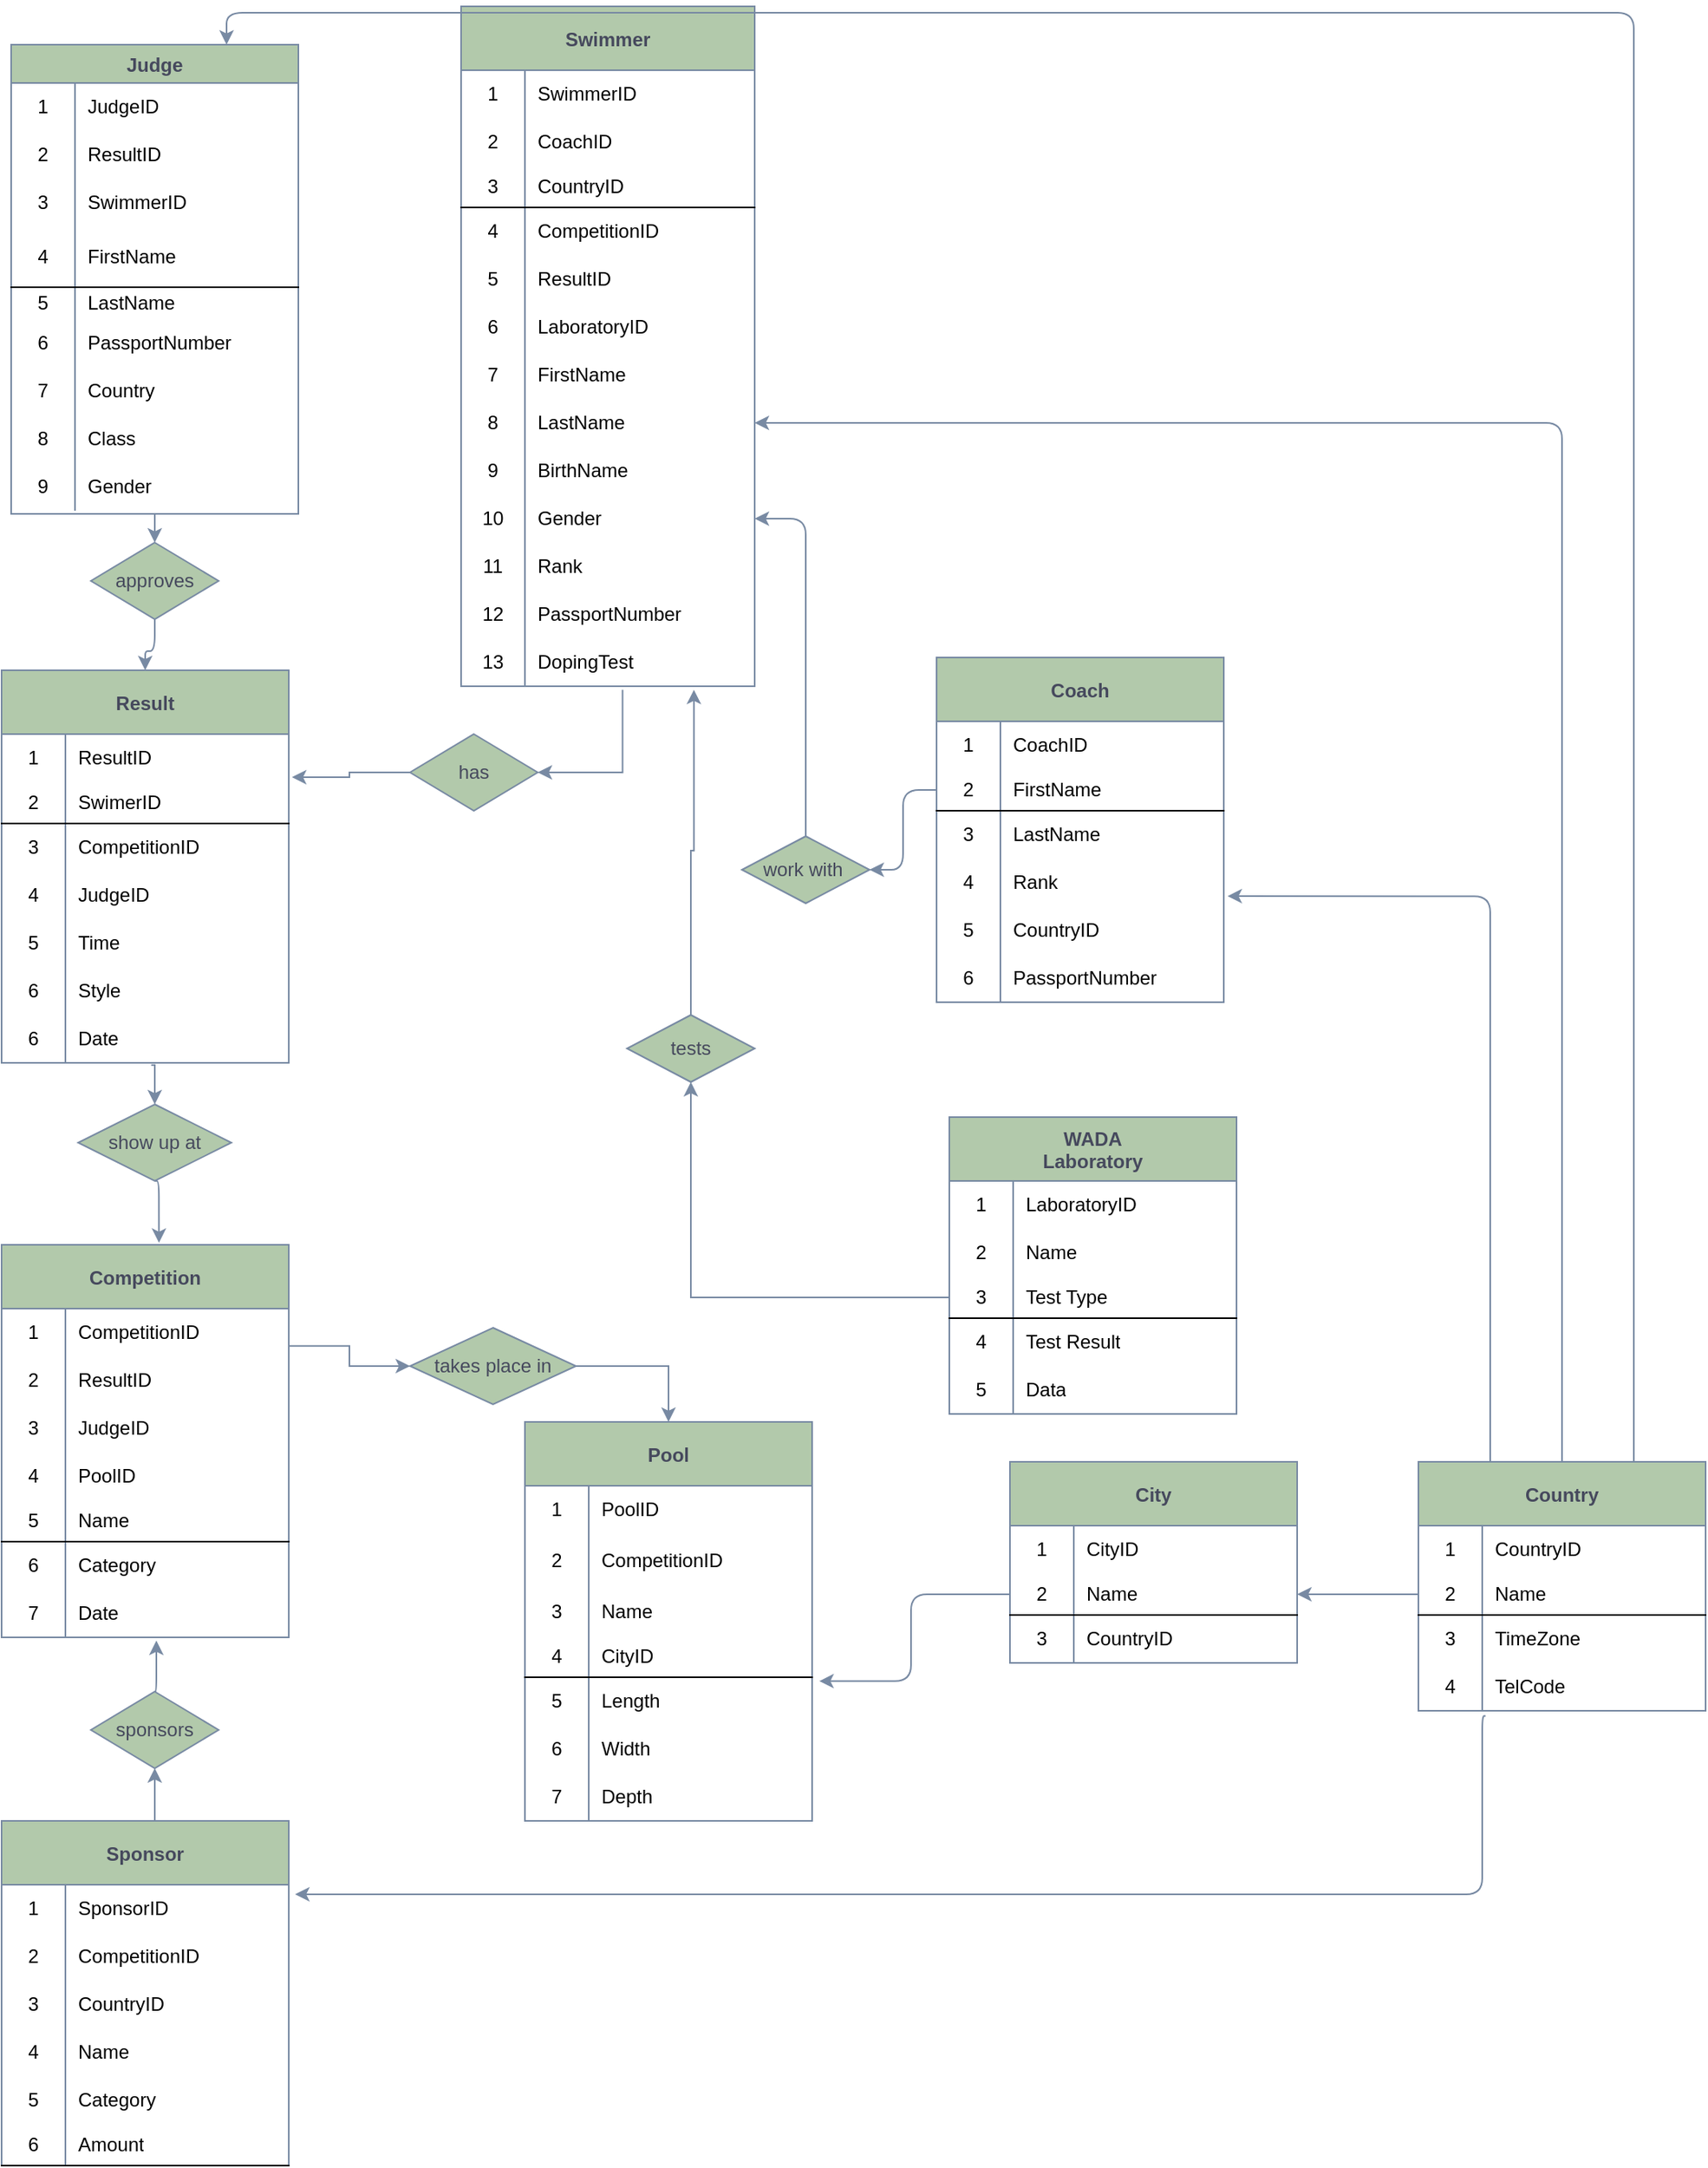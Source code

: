 <mxfile pages="2">
    <diagram id="olurmlpTIaS9eGWPFwW2" name="Conceptual model">
        <mxGraphModel dx="1414" dy="821" grid="1" gridSize="8" guides="1" tooltips="1" connect="1" arrows="1" fold="1" page="1" pageScale="1" pageWidth="827" pageHeight="1169" math="0" shadow="0">
            <root>
                <mxCell id="mvMvy7dG3c4JRi--3KPx-0"/>
                <mxCell id="mvMvy7dG3c4JRi--3KPx-1" parent="mvMvy7dG3c4JRi--3KPx-0"/>
                <mxCell id="WQm5LU5CRmRc8bBMM7_D-45" style="edgeStyle=orthogonalEdgeStyle;rounded=0;orthogonalLoop=1;jettySize=auto;html=1;strokeColor=#788AA3;fontColor=#46495D;exitX=0.521;exitY=1.046;exitDx=0;exitDy=0;exitPerimeter=0;entryX=0.5;entryY=0;entryDx=0;entryDy=0;" parent="mvMvy7dG3c4JRi--3KPx-1" source="hHnrdNrwomO3HZSzoKWz-24" target="WQm5LU5CRmRc8bBMM7_D-42" edge="1">
                    <mxGeometry relative="1" as="geometry">
                        <mxPoint x="388" y="753.0" as="sourcePoint"/>
                        <mxPoint x="352" y="736" as="targetPoint"/>
                    </mxGeometry>
                </mxCell>
                <mxCell id="slEubq40laHfa5T02rUY-0" style="edgeStyle=orthogonalEdgeStyle;rounded=0;orthogonalLoop=1;jettySize=auto;html=1;exitX=0;exitY=0.5;exitDx=0;exitDy=0;startArrow=none;strokeColor=#788AA3;fontColor=#46495D;entryX=1.011;entryY=-0.116;entryDx=0;entryDy=0;entryPerimeter=0;" parent="mvMvy7dG3c4JRi--3KPx-1" source="slEubq40laHfa5T02rUY-1" target="gyolgve-ai5faWCOUoNd-15" edge="1">
                    <mxGeometry relative="1" as="geometry">
                        <mxPoint x="448" y="723" as="targetPoint"/>
                    </mxGeometry>
                </mxCell>
                <mxCell id="MGwhz3wW86RETEEKtW72-1" style="edgeStyle=orthogonalEdgeStyle;rounded=0;orthogonalLoop=1;jettySize=auto;html=1;entryX=1;entryY=0.5;entryDx=0;entryDy=0;strokeColor=#788AA3;fontColor=#46495D;exitX=0.55;exitY=1.073;exitDx=0;exitDy=0;exitPerimeter=0;" parent="mvMvy7dG3c4JRi--3KPx-1" source="J1Xi__0R0ApcOaYCKPqU-0" target="slEubq40laHfa5T02rUY-1" edge="1">
                    <mxGeometry relative="1" as="geometry">
                        <mxPoint x="660" y="721" as="sourcePoint"/>
                        <Array as="points">
                            <mxPoint x="645" y="512"/>
                        </Array>
                    </mxGeometry>
                </mxCell>
                <mxCell id="gyolgve-ai5faWCOUoNd-241" style="edgeStyle=orthogonalEdgeStyle;curved=0;rounded=1;sketch=0;orthogonalLoop=1;jettySize=auto;html=1;exitX=0.5;exitY=0;exitDx=0;exitDy=0;entryX=1;entryY=0.5;entryDx=0;entryDy=0;fontColor=#46495D;strokeColor=#788AA3;fillColor=#B2C9AB;" parent="mvMvy7dG3c4JRi--3KPx-1" source="JsH2GUi7b-OpdOykYzpg-0" target="gyolgve-ai5faWCOUoNd-75" edge="1">
                    <mxGeometry relative="1" as="geometry"/>
                </mxCell>
                <mxCell id="JsH2GUi7b-OpdOykYzpg-0" value="work with&amp;nbsp;" style="rhombus;whiteSpace=wrap;html=1;fillColor=#B2C9AB;strokeColor=#788AA3;fontColor=#46495D;" parent="mvMvy7dG3c4JRi--3KPx-1" vertex="1">
                    <mxGeometry x="720" y="552" width="80" height="42" as="geometry"/>
                </mxCell>
                <mxCell id="slEubq40laHfa5T02rUY-1" value="has" style="rhombus;whiteSpace=wrap;html=1;fillColor=#B2C9AB;strokeColor=#788AA3;fontColor=#46495D;" parent="mvMvy7dG3c4JRi--3KPx-1" vertex="1">
                    <mxGeometry x="512" y="488" width="80" height="48" as="geometry"/>
                </mxCell>
                <mxCell id="WQm5LU5CRmRc8bBMM7_D-8" style="edgeStyle=orthogonalEdgeStyle;rounded=0;orthogonalLoop=1;jettySize=auto;html=1;strokeColor=#788AA3;fontColor=#46495D;exitX=1;exitY=0.779;exitDx=0;exitDy=0;exitPerimeter=0;" parent="mvMvy7dG3c4JRi--3KPx-1" source="gyolgve-ai5faWCOUoNd-97" target="WQm5LU5CRmRc8bBMM7_D-7" edge="1">
                    <mxGeometry relative="1" as="geometry">
                        <mxPoint x="424.0" y="943.0" as="sourcePoint"/>
                    </mxGeometry>
                </mxCell>
                <mxCell id="AO8X5yTZK7Mt72FpBVLL-0" style="edgeStyle=orthogonalEdgeStyle;rounded=0;orthogonalLoop=1;jettySize=auto;html=1;entryX=0.5;entryY=1;entryDx=0;entryDy=0;strokeColor=#788AA3;fontColor=#46495D;exitX=0.548;exitY=0.007;exitDx=0;exitDy=0;exitPerimeter=0;" parent="mvMvy7dG3c4JRi--3KPx-1" source="gyolgve-ai5faWCOUoNd-140" target="RyHsd4hZoEdZ9ZzjtlmM-4" edge="1">
                    <mxGeometry relative="1" as="geometry">
                        <mxPoint x="456" y="1289" as="sourcePoint"/>
                    </mxGeometry>
                </mxCell>
                <mxCell id="gyolgve-ai5faWCOUoNd-207" style="edgeStyle=orthogonalEdgeStyle;curved=0;rounded=1;sketch=0;orthogonalLoop=1;jettySize=auto;html=1;exitX=0.5;exitY=0;exitDx=0;exitDy=0;fontColor=#46495D;strokeColor=#788AA3;fillColor=#B2C9AB;" parent="mvMvy7dG3c4JRi--3KPx-1" source="RyHsd4hZoEdZ9ZzjtlmM-4" edge="1">
                    <mxGeometry relative="1" as="geometry">
                        <mxPoint x="353" y="1056" as="targetPoint"/>
                    </mxGeometry>
                </mxCell>
                <mxCell id="RyHsd4hZoEdZ9ZzjtlmM-4" value="sponsors" style="rhombus;whiteSpace=wrap;html=1;fillColor=#B2C9AB;strokeColor=#788AA3;fontColor=#46495D;" parent="mvMvy7dG3c4JRi--3KPx-1" vertex="1">
                    <mxGeometry x="312" y="1088" width="80" height="48" as="geometry"/>
                </mxCell>
                <mxCell id="WQm5LU5CRmRc8bBMM7_D-9" style="edgeStyle=orthogonalEdgeStyle;rounded=0;orthogonalLoop=1;jettySize=auto;html=1;exitX=1;exitY=0.5;exitDx=0;exitDy=0;strokeColor=#788AA3;fontColor=#46495D;entryX=0.5;entryY=0;entryDx=0;entryDy=0;" parent="mvMvy7dG3c4JRi--3KPx-1" source="WQm5LU5CRmRc8bBMM7_D-7" target="gyolgve-ai5faWCOUoNd-184" edge="1">
                    <mxGeometry relative="1" as="geometry">
                        <mxPoint x="684.0" y="985" as="targetPoint"/>
                    </mxGeometry>
                </mxCell>
                <mxCell id="WQm5LU5CRmRc8bBMM7_D-7" value="takes place in" style="rhombus;whiteSpace=wrap;html=1;fillColor=#B2C9AB;strokeColor=#788AA3;fontColor=#46495D;" parent="mvMvy7dG3c4JRi--3KPx-1" vertex="1">
                    <mxGeometry x="512" y="860" width="104" height="48" as="geometry"/>
                </mxCell>
                <mxCell id="gyolgve-ai5faWCOUoNd-150" value="" style="edgeStyle=orthogonalEdgeStyle;curved=0;rounded=1;sketch=0;orthogonalLoop=1;jettySize=auto;html=1;fontColor=#46495D;strokeColor=#788AA3;fillColor=#B2C9AB;entryX=0.5;entryY=0;entryDx=0;entryDy=0;" parent="mvMvy7dG3c4JRi--3KPx-1" source="WQm5LU5CRmRc8bBMM7_D-28" target="gyolgve-ai5faWCOUoNd-11" edge="1">
                    <mxGeometry relative="1" as="geometry"/>
                </mxCell>
                <mxCell id="WQm5LU5CRmRc8bBMM7_D-28" value="approves" style="rhombus;whiteSpace=wrap;html=1;fillColor=#B2C9AB;strokeColor=#788AA3;fontColor=#46495D;" parent="mvMvy7dG3c4JRi--3KPx-1" vertex="1">
                    <mxGeometry x="312" y="368" width="80" height="48" as="geometry"/>
                </mxCell>
                <mxCell id="gyolgve-ai5faWCOUoNd-208" style="edgeStyle=orthogonalEdgeStyle;curved=0;rounded=1;sketch=0;orthogonalLoop=1;jettySize=auto;html=1;exitX=0.5;exitY=1;exitDx=0;exitDy=0;entryX=0.548;entryY=-0.005;entryDx=0;entryDy=0;entryPerimeter=0;fontColor=#46495D;strokeColor=#788AA3;fillColor=#B2C9AB;" parent="mvMvy7dG3c4JRi--3KPx-1" source="WQm5LU5CRmRc8bBMM7_D-42" target="gyolgve-ai5faWCOUoNd-96" edge="1">
                    <mxGeometry relative="1" as="geometry"/>
                </mxCell>
                <mxCell id="WQm5LU5CRmRc8bBMM7_D-42" value="show up at" style="rhombus;whiteSpace=wrap;html=1;fillColor=#B2C9AB;strokeColor=#788AA3;fontColor=#46495D;" parent="mvMvy7dG3c4JRi--3KPx-1" vertex="1">
                    <mxGeometry x="304" y="720" width="96" height="48" as="geometry"/>
                </mxCell>
                <mxCell id="ze_rFYOEPnkliIlRcW4k-2" style="edgeStyle=orthogonalEdgeStyle;rounded=0;orthogonalLoop=1;jettySize=auto;html=1;entryX=0.5;entryY=1;entryDx=0;entryDy=0;strokeColor=#788AA3;fontColor=#46495D;exitX=0;exitY=0.5;exitDx=0;exitDy=0;" parent="mvMvy7dG3c4JRi--3KPx-1" source="gyolgve-ai5faWCOUoNd-246" target="ze_rFYOEPnkliIlRcW4k-1" edge="1">
                    <mxGeometry relative="1" as="geometry"/>
                </mxCell>
                <mxCell id="ze_rFYOEPnkliIlRcW4k-3" style="edgeStyle=orthogonalEdgeStyle;rounded=0;orthogonalLoop=1;jettySize=auto;html=1;strokeColor=#788AA3;fontColor=#46495D;entryX=0.793;entryY=1.073;entryDx=0;entryDy=0;entryPerimeter=0;" parent="mvMvy7dG3c4JRi--3KPx-1" source="ze_rFYOEPnkliIlRcW4k-1" target="J1Xi__0R0ApcOaYCKPqU-0" edge="1">
                    <mxGeometry relative="1" as="geometry">
                        <mxPoint x="720" y="746" as="targetPoint"/>
                        <Array as="points">
                            <mxPoint x="688" y="561"/>
                            <mxPoint x="690" y="561"/>
                        </Array>
                    </mxGeometry>
                </mxCell>
                <mxCell id="ze_rFYOEPnkliIlRcW4k-1" value="tests" style="rhombus;whiteSpace=wrap;html=1;fillColor=#B2C9AB;strokeColor=#788AA3;fontColor=#46495D;" parent="mvMvy7dG3c4JRi--3KPx-1" vertex="1">
                    <mxGeometry x="648" y="664" width="80" height="42" as="geometry"/>
                </mxCell>
                <mxCell id="gyolgve-ai5faWCOUoNd-151" style="edgeStyle=orthogonalEdgeStyle;curved=0;rounded=1;sketch=0;orthogonalLoop=1;jettySize=auto;html=1;exitX=0.5;exitY=1;exitDx=0;exitDy=0;entryX=0.5;entryY=0;entryDx=0;entryDy=0;fontColor=#46495D;strokeColor=#788AA3;fillColor=#B2C9AB;" parent="mvMvy7dG3c4JRi--3KPx-1" source="gyolgve-ai5faWCOUoNd-0" target="WQm5LU5CRmRc8bBMM7_D-28" edge="1">
                    <mxGeometry relative="1" as="geometry"/>
                </mxCell>
                <mxCell id="gyolgve-ai5faWCOUoNd-0" value="Judge" style="shape=table;startSize=24;container=1;collapsible=0;childLayout=tableLayout;fixedRows=1;rowLines=0;fontStyle=1;align=center;rounded=0;sketch=0;fontColor=#46495D;strokeColor=#788AA3;fillColor=#B2C9AB;" parent="mvMvy7dG3c4JRi--3KPx-1" vertex="1">
                    <mxGeometry x="262" y="56" width="180" height="294" as="geometry"/>
                </mxCell>
                <mxCell id="gyolgve-ai5faWCOUoNd-7" value="" style="shape=partialRectangle;html=1;whiteSpace=wrap;collapsible=0;dropTarget=0;pointerEvents=0;fillColor=none;top=0;left=0;bottom=0;right=0;points=[[0,0.5],[1,0.5]];portConstraint=eastwest;" parent="gyolgve-ai5faWCOUoNd-0" vertex="1">
                    <mxGeometry y="24" width="180" height="30" as="geometry"/>
                </mxCell>
                <mxCell id="gyolgve-ai5faWCOUoNd-8" value="1" style="shape=partialRectangle;html=1;whiteSpace=wrap;connectable=0;fillColor=none;top=0;left=0;bottom=0;right=0;overflow=hidden;" parent="gyolgve-ai5faWCOUoNd-7" vertex="1">
                    <mxGeometry width="40" height="30" as="geometry"/>
                </mxCell>
                <mxCell id="gyolgve-ai5faWCOUoNd-9" value="JudgeID" style="shape=partialRectangle;html=1;whiteSpace=wrap;connectable=0;fillColor=none;top=0;left=0;bottom=0;right=0;align=left;spacingLeft=6;overflow=hidden;" parent="gyolgve-ai5faWCOUoNd-7" vertex="1">
                    <mxGeometry x="40" width="140" height="30" as="geometry"/>
                </mxCell>
                <mxCell id="gyolgve-ai5faWCOUoNd-255" value="" style="shape=partialRectangle;html=1;whiteSpace=wrap;collapsible=0;dropTarget=0;pointerEvents=0;fillColor=none;top=0;left=0;bottom=0;right=0;points=[[0,0.5],[1,0.5]];portConstraint=eastwest;" parent="gyolgve-ai5faWCOUoNd-0" vertex="1">
                    <mxGeometry y="54" width="180" height="30" as="geometry"/>
                </mxCell>
                <mxCell id="gyolgve-ai5faWCOUoNd-256" value="2" style="shape=partialRectangle;html=1;whiteSpace=wrap;connectable=0;fillColor=none;top=0;left=0;bottom=0;right=0;overflow=hidden;" parent="gyolgve-ai5faWCOUoNd-255" vertex="1">
                    <mxGeometry width="40" height="30" as="geometry"/>
                </mxCell>
                <mxCell id="gyolgve-ai5faWCOUoNd-257" value="ResultID" style="shape=partialRectangle;html=1;whiteSpace=wrap;connectable=0;fillColor=none;top=0;left=0;bottom=0;right=0;align=left;spacingLeft=6;overflow=hidden;" parent="gyolgve-ai5faWCOUoNd-255" vertex="1">
                    <mxGeometry x="40" width="140" height="30" as="geometry"/>
                </mxCell>
                <mxCell id="hHnrdNrwomO3HZSzoKWz-0" value="" style="shape=partialRectangle;html=1;whiteSpace=wrap;collapsible=0;dropTarget=0;pointerEvents=0;fillColor=none;top=0;left=0;bottom=0;right=0;points=[[0,0.5],[1,0.5]];portConstraint=eastwest;" parent="gyolgve-ai5faWCOUoNd-0" vertex="1">
                    <mxGeometry y="84" width="180" height="30" as="geometry"/>
                </mxCell>
                <mxCell id="hHnrdNrwomO3HZSzoKWz-1" value="3" style="shape=partialRectangle;html=1;whiteSpace=wrap;connectable=0;fillColor=none;top=0;left=0;bottom=0;right=0;overflow=hidden;" parent="hHnrdNrwomO3HZSzoKWz-0" vertex="1">
                    <mxGeometry width="40" height="30" as="geometry"/>
                </mxCell>
                <mxCell id="hHnrdNrwomO3HZSzoKWz-2" value="SwimmerID" style="shape=partialRectangle;html=1;whiteSpace=wrap;connectable=0;fillColor=none;top=0;left=0;bottom=0;right=0;align=left;spacingLeft=6;overflow=hidden;" parent="hHnrdNrwomO3HZSzoKWz-0" vertex="1">
                    <mxGeometry x="40" width="140" height="30" as="geometry"/>
                </mxCell>
                <mxCell id="gyolgve-ai5faWCOUoNd-1" value="" style="shape=partialRectangle;html=1;whiteSpace=wrap;collapsible=0;dropTarget=0;pointerEvents=0;fillColor=none;top=0;left=0;bottom=1;right=0;points=[[0,0.5],[1,0.5]];portConstraint=eastwest;" parent="gyolgve-ai5faWCOUoNd-0" vertex="1">
                    <mxGeometry y="114" width="180" height="38" as="geometry"/>
                </mxCell>
                <mxCell id="gyolgve-ai5faWCOUoNd-2" value="4" style="shape=partialRectangle;html=1;whiteSpace=wrap;connectable=0;fillColor=none;top=0;left=0;bottom=0;right=0;overflow=hidden;" parent="gyolgve-ai5faWCOUoNd-1" vertex="1">
                    <mxGeometry width="40" height="38" as="geometry"/>
                </mxCell>
                <mxCell id="gyolgve-ai5faWCOUoNd-3" value="FirstName" style="shape=partialRectangle;html=1;whiteSpace=wrap;connectable=0;fillColor=none;top=0;left=0;bottom=0;right=0;align=left;spacingLeft=6;overflow=hidden;" parent="gyolgve-ai5faWCOUoNd-1" vertex="1">
                    <mxGeometry x="40" width="140" height="38" as="geometry"/>
                </mxCell>
                <mxCell id="gyolgve-ai5faWCOUoNd-4" value="" style="shape=partialRectangle;html=1;whiteSpace=wrap;collapsible=0;dropTarget=0;pointerEvents=0;fillColor=none;top=0;left=0;bottom=0;right=0;points=[[0,0.5],[1,0.5]];portConstraint=eastwest;" parent="gyolgve-ai5faWCOUoNd-0" vertex="1">
                    <mxGeometry y="152" width="180" height="20" as="geometry"/>
                </mxCell>
                <mxCell id="gyolgve-ai5faWCOUoNd-5" value="5" style="shape=partialRectangle;html=1;whiteSpace=wrap;connectable=0;fillColor=none;top=0;left=0;bottom=0;right=0;overflow=hidden;" parent="gyolgve-ai5faWCOUoNd-4" vertex="1">
                    <mxGeometry width="40" height="20" as="geometry"/>
                </mxCell>
                <mxCell id="gyolgve-ai5faWCOUoNd-6" value="LastName" style="shape=partialRectangle;html=1;whiteSpace=wrap;connectable=0;fillColor=none;top=0;left=0;bottom=0;right=0;align=left;spacingLeft=6;overflow=hidden;" parent="gyolgve-ai5faWCOUoNd-4" vertex="1">
                    <mxGeometry x="40" width="140" height="20" as="geometry"/>
                </mxCell>
                <mxCell id="hHnrdNrwomO3HZSzoKWz-3" value="" style="shape=partialRectangle;html=1;whiteSpace=wrap;collapsible=0;dropTarget=0;pointerEvents=0;fillColor=none;top=0;left=0;bottom=0;right=0;points=[[0,0.5],[1,0.5]];portConstraint=eastwest;" parent="gyolgve-ai5faWCOUoNd-0" vertex="1">
                    <mxGeometry y="172" width="180" height="30" as="geometry"/>
                </mxCell>
                <mxCell id="hHnrdNrwomO3HZSzoKWz-4" value="6" style="shape=partialRectangle;html=1;whiteSpace=wrap;connectable=0;fillColor=none;top=0;left=0;bottom=0;right=0;overflow=hidden;" parent="hHnrdNrwomO3HZSzoKWz-3" vertex="1">
                    <mxGeometry width="40" height="30" as="geometry"/>
                </mxCell>
                <mxCell id="hHnrdNrwomO3HZSzoKWz-5" value="PassportNumber" style="shape=partialRectangle;html=1;whiteSpace=wrap;connectable=0;fillColor=none;top=0;left=0;bottom=0;right=0;align=left;spacingLeft=6;overflow=hidden;" parent="hHnrdNrwomO3HZSzoKWz-3" vertex="1">
                    <mxGeometry x="40" width="140" height="30" as="geometry"/>
                </mxCell>
                <mxCell id="hHnrdNrwomO3HZSzoKWz-6" value="" style="shape=partialRectangle;html=1;whiteSpace=wrap;collapsible=0;dropTarget=0;pointerEvents=0;fillColor=none;top=0;left=0;bottom=0;right=0;points=[[0,0.5],[1,0.5]];portConstraint=eastwest;" parent="gyolgve-ai5faWCOUoNd-0" vertex="1">
                    <mxGeometry y="202" width="180" height="30" as="geometry"/>
                </mxCell>
                <mxCell id="hHnrdNrwomO3HZSzoKWz-7" value="7" style="shape=partialRectangle;html=1;whiteSpace=wrap;connectable=0;fillColor=none;top=0;left=0;bottom=0;right=0;overflow=hidden;" parent="hHnrdNrwomO3HZSzoKWz-6" vertex="1">
                    <mxGeometry width="40" height="30" as="geometry"/>
                </mxCell>
                <mxCell id="hHnrdNrwomO3HZSzoKWz-8" value="Country" style="shape=partialRectangle;html=1;whiteSpace=wrap;connectable=0;fillColor=none;top=0;left=0;bottom=0;right=0;align=left;spacingLeft=6;overflow=hidden;" parent="hHnrdNrwomO3HZSzoKWz-6" vertex="1">
                    <mxGeometry x="40" width="140" height="30" as="geometry"/>
                </mxCell>
                <mxCell id="hHnrdNrwomO3HZSzoKWz-9" value="" style="shape=partialRectangle;html=1;whiteSpace=wrap;collapsible=0;dropTarget=0;pointerEvents=0;fillColor=none;top=0;left=0;bottom=0;right=0;points=[[0,0.5],[1,0.5]];portConstraint=eastwest;" parent="gyolgve-ai5faWCOUoNd-0" vertex="1">
                    <mxGeometry y="232" width="180" height="30" as="geometry"/>
                </mxCell>
                <mxCell id="hHnrdNrwomO3HZSzoKWz-10" value="8" style="shape=partialRectangle;html=1;whiteSpace=wrap;connectable=0;fillColor=none;top=0;left=0;bottom=0;right=0;overflow=hidden;" parent="hHnrdNrwomO3HZSzoKWz-9" vertex="1">
                    <mxGeometry width="40" height="30" as="geometry"/>
                </mxCell>
                <mxCell id="hHnrdNrwomO3HZSzoKWz-11" value="Class" style="shape=partialRectangle;html=1;whiteSpace=wrap;connectable=0;fillColor=none;top=0;left=0;bottom=0;right=0;align=left;spacingLeft=6;overflow=hidden;" parent="hHnrdNrwomO3HZSzoKWz-9" vertex="1">
                    <mxGeometry x="40" width="140" height="30" as="geometry"/>
                </mxCell>
                <mxCell id="hHnrdNrwomO3HZSzoKWz-12" value="" style="shape=partialRectangle;html=1;whiteSpace=wrap;collapsible=0;dropTarget=0;pointerEvents=0;fillColor=none;top=0;left=0;bottom=0;right=0;points=[[0,0.5],[1,0.5]];portConstraint=eastwest;" parent="gyolgve-ai5faWCOUoNd-0" vertex="1">
                    <mxGeometry y="262" width="180" height="30" as="geometry"/>
                </mxCell>
                <mxCell id="hHnrdNrwomO3HZSzoKWz-13" value="9" style="shape=partialRectangle;html=1;whiteSpace=wrap;connectable=0;fillColor=none;top=0;left=0;bottom=0;right=0;overflow=hidden;" parent="hHnrdNrwomO3HZSzoKWz-12" vertex="1">
                    <mxGeometry width="40" height="30" as="geometry"/>
                </mxCell>
                <mxCell id="hHnrdNrwomO3HZSzoKWz-14" value="Gender" style="shape=partialRectangle;html=1;whiteSpace=wrap;connectable=0;fillColor=none;top=0;left=0;bottom=0;right=0;align=left;spacingLeft=6;overflow=hidden;" parent="hHnrdNrwomO3HZSzoKWz-12" vertex="1">
                    <mxGeometry x="40" width="140" height="30" as="geometry"/>
                </mxCell>
                <mxCell id="gyolgve-ai5faWCOUoNd-11" value="Result" style="shape=table;startSize=40;container=1;collapsible=0;childLayout=tableLayout;fixedRows=1;rowLines=0;fontStyle=1;align=center;rounded=0;sketch=0;fontColor=#46495D;strokeColor=#788AA3;fillColor=#B2C9AB;" parent="mvMvy7dG3c4JRi--3KPx-1" vertex="1">
                    <mxGeometry x="256" y="448" width="180" height="246" as="geometry"/>
                </mxCell>
                <mxCell id="gyolgve-ai5faWCOUoNd-12" value="" style="shape=partialRectangle;html=1;whiteSpace=wrap;collapsible=0;dropTarget=0;pointerEvents=0;fillColor=none;top=0;left=0;bottom=0;right=0;points=[[0,0.5],[1,0.5]];portConstraint=eastwest;" parent="gyolgve-ai5faWCOUoNd-11" vertex="1">
                    <mxGeometry y="40" width="180" height="30" as="geometry"/>
                </mxCell>
                <mxCell id="gyolgve-ai5faWCOUoNd-13" value="1" style="shape=partialRectangle;html=1;whiteSpace=wrap;connectable=0;fillColor=none;top=0;left=0;bottom=0;right=0;overflow=hidden;" parent="gyolgve-ai5faWCOUoNd-12" vertex="1">
                    <mxGeometry width="40" height="30" as="geometry"/>
                </mxCell>
                <mxCell id="gyolgve-ai5faWCOUoNd-14" value="ResultID" style="shape=partialRectangle;html=1;whiteSpace=wrap;connectable=0;fillColor=none;top=0;left=0;bottom=0;right=0;align=left;spacingLeft=6;overflow=hidden;" parent="gyolgve-ai5faWCOUoNd-12" vertex="1">
                    <mxGeometry x="40" width="140" height="30" as="geometry"/>
                </mxCell>
                <mxCell id="gyolgve-ai5faWCOUoNd-15" value="" style="shape=partialRectangle;html=1;whiteSpace=wrap;collapsible=0;dropTarget=0;pointerEvents=0;fillColor=none;top=0;left=0;bottom=1;right=0;points=[[0,0.5],[1,0.5]];portConstraint=eastwest;" parent="gyolgve-ai5faWCOUoNd-11" vertex="1">
                    <mxGeometry y="70" width="180" height="26" as="geometry"/>
                </mxCell>
                <mxCell id="gyolgve-ai5faWCOUoNd-16" value="2" style="shape=partialRectangle;html=1;whiteSpace=wrap;connectable=0;fillColor=none;top=0;left=0;bottom=0;right=0;overflow=hidden;" parent="gyolgve-ai5faWCOUoNd-15" vertex="1">
                    <mxGeometry width="40" height="26" as="geometry"/>
                </mxCell>
                <mxCell id="gyolgve-ai5faWCOUoNd-17" value="SwimerID" style="shape=partialRectangle;html=1;whiteSpace=wrap;connectable=0;fillColor=none;top=0;left=0;bottom=0;right=0;align=left;spacingLeft=6;overflow=hidden;" parent="gyolgve-ai5faWCOUoNd-15" vertex="1">
                    <mxGeometry x="40" width="140" height="26" as="geometry"/>
                </mxCell>
                <mxCell id="gyolgve-ai5faWCOUoNd-18" value="" style="shape=partialRectangle;html=1;whiteSpace=wrap;collapsible=0;dropTarget=0;pointerEvents=0;fillColor=none;top=0;left=0;bottom=0;right=0;points=[[0,0.5],[1,0.5]];portConstraint=eastwest;" parent="gyolgve-ai5faWCOUoNd-11" vertex="1">
                    <mxGeometry y="96" width="180" height="30" as="geometry"/>
                </mxCell>
                <mxCell id="gyolgve-ai5faWCOUoNd-19" value="3" style="shape=partialRectangle;html=1;whiteSpace=wrap;connectable=0;fillColor=none;top=0;left=0;bottom=0;right=0;overflow=hidden;" parent="gyolgve-ai5faWCOUoNd-18" vertex="1">
                    <mxGeometry width="40" height="30" as="geometry"/>
                </mxCell>
                <mxCell id="gyolgve-ai5faWCOUoNd-20" value="CompetitionID" style="shape=partialRectangle;html=1;whiteSpace=wrap;connectable=0;fillColor=none;top=0;left=0;bottom=0;right=0;align=left;spacingLeft=6;overflow=hidden;" parent="gyolgve-ai5faWCOUoNd-18" vertex="1">
                    <mxGeometry x="40" width="140" height="30" as="geometry"/>
                </mxCell>
                <mxCell id="gyolgve-ai5faWCOUoNd-37" value="" style="shape=partialRectangle;html=1;whiteSpace=wrap;collapsible=0;dropTarget=0;pointerEvents=0;fillColor=none;top=0;left=0;bottom=0;right=0;points=[[0,0.5],[1,0.5]];portConstraint=eastwest;" parent="gyolgve-ai5faWCOUoNd-11" vertex="1">
                    <mxGeometry y="126" width="180" height="30" as="geometry"/>
                </mxCell>
                <mxCell id="gyolgve-ai5faWCOUoNd-38" value="4" style="shape=partialRectangle;html=1;whiteSpace=wrap;connectable=0;fillColor=none;top=0;left=0;bottom=0;right=0;overflow=hidden;" parent="gyolgve-ai5faWCOUoNd-37" vertex="1">
                    <mxGeometry width="40" height="30" as="geometry"/>
                </mxCell>
                <mxCell id="gyolgve-ai5faWCOUoNd-39" value="JudgeID" style="shape=partialRectangle;html=1;whiteSpace=wrap;connectable=0;fillColor=none;top=0;left=0;bottom=0;right=0;align=left;spacingLeft=6;overflow=hidden;" parent="gyolgve-ai5faWCOUoNd-37" vertex="1">
                    <mxGeometry x="40" width="140" height="30" as="geometry"/>
                </mxCell>
                <mxCell id="gyolgve-ai5faWCOUoNd-40" value="" style="shape=partialRectangle;html=1;whiteSpace=wrap;collapsible=0;dropTarget=0;pointerEvents=0;fillColor=none;top=0;left=0;bottom=0;right=0;points=[[0,0.5],[1,0.5]];portConstraint=eastwest;" parent="gyolgve-ai5faWCOUoNd-11" vertex="1">
                    <mxGeometry y="156" width="180" height="30" as="geometry"/>
                </mxCell>
                <mxCell id="gyolgve-ai5faWCOUoNd-41" value="5" style="shape=partialRectangle;html=1;whiteSpace=wrap;connectable=0;fillColor=none;top=0;left=0;bottom=0;right=0;overflow=hidden;" parent="gyolgve-ai5faWCOUoNd-40" vertex="1">
                    <mxGeometry width="40" height="30" as="geometry"/>
                </mxCell>
                <mxCell id="gyolgve-ai5faWCOUoNd-42" value="Time" style="shape=partialRectangle;html=1;whiteSpace=wrap;connectable=0;fillColor=none;top=0;left=0;bottom=0;right=0;align=left;spacingLeft=6;overflow=hidden;" parent="gyolgve-ai5faWCOUoNd-40" vertex="1">
                    <mxGeometry x="40" width="140" height="30" as="geometry"/>
                </mxCell>
                <mxCell id="gyolgve-ai5faWCOUoNd-43" value="" style="shape=partialRectangle;html=1;whiteSpace=wrap;collapsible=0;dropTarget=0;pointerEvents=0;fillColor=none;top=0;left=0;bottom=0;right=0;points=[[0,0.5],[1,0.5]];portConstraint=eastwest;" parent="gyolgve-ai5faWCOUoNd-11" vertex="1">
                    <mxGeometry y="186" width="180" height="30" as="geometry"/>
                </mxCell>
                <mxCell id="gyolgve-ai5faWCOUoNd-44" value="6" style="shape=partialRectangle;html=1;whiteSpace=wrap;connectable=0;fillColor=none;top=0;left=0;bottom=0;right=0;overflow=hidden;" parent="gyolgve-ai5faWCOUoNd-43" vertex="1">
                    <mxGeometry width="40" height="30" as="geometry"/>
                </mxCell>
                <mxCell id="gyolgve-ai5faWCOUoNd-45" value="Style" style="shape=partialRectangle;html=1;whiteSpace=wrap;connectable=0;fillColor=none;top=0;left=0;bottom=0;right=0;align=left;spacingLeft=6;overflow=hidden;" parent="gyolgve-ai5faWCOUoNd-43" vertex="1">
                    <mxGeometry x="40" width="140" height="30" as="geometry"/>
                </mxCell>
                <mxCell id="hHnrdNrwomO3HZSzoKWz-24" value="" style="shape=partialRectangle;html=1;whiteSpace=wrap;collapsible=0;dropTarget=0;pointerEvents=0;fillColor=none;top=0;left=0;bottom=0;right=0;points=[[0,0.5],[1,0.5]];portConstraint=eastwest;" parent="gyolgve-ai5faWCOUoNd-11" vertex="1">
                    <mxGeometry y="216" width="180" height="30" as="geometry"/>
                </mxCell>
                <mxCell id="hHnrdNrwomO3HZSzoKWz-25" value="6" style="shape=partialRectangle;html=1;whiteSpace=wrap;connectable=0;fillColor=none;top=0;left=0;bottom=0;right=0;overflow=hidden;" parent="hHnrdNrwomO3HZSzoKWz-24" vertex="1">
                    <mxGeometry width="40" height="30" as="geometry"/>
                </mxCell>
                <mxCell id="hHnrdNrwomO3HZSzoKWz-26" value="Date" style="shape=partialRectangle;html=1;whiteSpace=wrap;connectable=0;fillColor=none;top=0;left=0;bottom=0;right=0;align=left;spacingLeft=6;overflow=hidden;" parent="hHnrdNrwomO3HZSzoKWz-24" vertex="1">
                    <mxGeometry x="40" width="140" height="30" as="geometry"/>
                </mxCell>
                <mxCell id="gyolgve-ai5faWCOUoNd-59" value="Swimmer" style="shape=table;startSize=40;container=1;collapsible=0;childLayout=tableLayout;fixedRows=1;rowLines=0;fontStyle=1;align=center;rounded=0;sketch=0;fontColor=#46495D;strokeColor=#788AA3;fillColor=#B2C9AB;" parent="mvMvy7dG3c4JRi--3KPx-1" vertex="1">
                    <mxGeometry x="544" y="32" width="184" height="426" as="geometry"/>
                </mxCell>
                <mxCell id="gyolgve-ai5faWCOUoNd-60" value="" style="shape=partialRectangle;html=1;whiteSpace=wrap;collapsible=0;dropTarget=0;pointerEvents=0;fillColor=none;top=0;left=0;bottom=0;right=0;points=[[0,0.5],[1,0.5]];portConstraint=eastwest;" parent="gyolgve-ai5faWCOUoNd-59" vertex="1">
                    <mxGeometry y="40" width="184" height="30" as="geometry"/>
                </mxCell>
                <mxCell id="gyolgve-ai5faWCOUoNd-61" value="1" style="shape=partialRectangle;html=1;whiteSpace=wrap;connectable=0;fillColor=none;top=0;left=0;bottom=0;right=0;overflow=hidden;" parent="gyolgve-ai5faWCOUoNd-60" vertex="1">
                    <mxGeometry width="40" height="30" as="geometry"/>
                </mxCell>
                <mxCell id="gyolgve-ai5faWCOUoNd-62" value="SwimmerID" style="shape=partialRectangle;html=1;whiteSpace=wrap;connectable=0;fillColor=none;top=0;left=0;bottom=0;right=0;align=left;spacingLeft=6;overflow=hidden;" parent="gyolgve-ai5faWCOUoNd-60" vertex="1">
                    <mxGeometry x="40" width="144" height="30" as="geometry"/>
                </mxCell>
                <mxCell id="Y5ObW4eg2f1hHHvFG_6l-0" value="" style="shape=partialRectangle;html=1;whiteSpace=wrap;collapsible=0;dropTarget=0;pointerEvents=0;fillColor=none;top=0;left=0;bottom=0;right=0;points=[[0,0.5],[1,0.5]];portConstraint=eastwest;" parent="gyolgve-ai5faWCOUoNd-59" vertex="1">
                    <mxGeometry y="70" width="184" height="30" as="geometry"/>
                </mxCell>
                <mxCell id="Y5ObW4eg2f1hHHvFG_6l-1" value="2" style="shape=partialRectangle;html=1;whiteSpace=wrap;connectable=0;fillColor=none;top=0;left=0;bottom=0;right=0;overflow=hidden;" parent="Y5ObW4eg2f1hHHvFG_6l-0" vertex="1">
                    <mxGeometry width="40" height="30" as="geometry"/>
                </mxCell>
                <mxCell id="Y5ObW4eg2f1hHHvFG_6l-2" value="CoachID" style="shape=partialRectangle;html=1;whiteSpace=wrap;connectable=0;fillColor=none;top=0;left=0;bottom=0;right=0;align=left;spacingLeft=6;overflow=hidden;" parent="Y5ObW4eg2f1hHHvFG_6l-0" vertex="1">
                    <mxGeometry x="40" width="144" height="30" as="geometry"/>
                </mxCell>
                <mxCell id="gyolgve-ai5faWCOUoNd-63" value="" style="shape=partialRectangle;html=1;whiteSpace=wrap;collapsible=0;dropTarget=0;pointerEvents=0;fillColor=none;top=0;left=0;bottom=1;right=0;points=[[0,0.5],[1,0.5]];portConstraint=eastwest;" parent="gyolgve-ai5faWCOUoNd-59" vertex="1">
                    <mxGeometry y="100" width="184" height="26" as="geometry"/>
                </mxCell>
                <mxCell id="gyolgve-ai5faWCOUoNd-64" value="3" style="shape=partialRectangle;html=1;whiteSpace=wrap;connectable=0;fillColor=none;top=0;left=0;bottom=0;right=0;overflow=hidden;" parent="gyolgve-ai5faWCOUoNd-63" vertex="1">
                    <mxGeometry width="40" height="26" as="geometry"/>
                </mxCell>
                <mxCell id="gyolgve-ai5faWCOUoNd-65" value="CountryID" style="shape=partialRectangle;html=1;whiteSpace=wrap;connectable=0;fillColor=none;top=0;left=0;bottom=0;right=0;align=left;spacingLeft=6;overflow=hidden;" parent="gyolgve-ai5faWCOUoNd-63" vertex="1">
                    <mxGeometry x="40" width="144" height="26" as="geometry"/>
                </mxCell>
                <mxCell id="Y5ObW4eg2f1hHHvFG_6l-3" value="" style="shape=partialRectangle;html=1;whiteSpace=wrap;collapsible=0;dropTarget=0;pointerEvents=0;fillColor=none;top=0;left=0;bottom=0;right=0;points=[[0,0.5],[1,0.5]];portConstraint=eastwest;" parent="gyolgve-ai5faWCOUoNd-59" vertex="1">
                    <mxGeometry y="126" width="184" height="30" as="geometry"/>
                </mxCell>
                <mxCell id="Y5ObW4eg2f1hHHvFG_6l-4" value="4" style="shape=partialRectangle;html=1;whiteSpace=wrap;connectable=0;fillColor=none;top=0;left=0;bottom=0;right=0;overflow=hidden;" parent="Y5ObW4eg2f1hHHvFG_6l-3" vertex="1">
                    <mxGeometry width="40" height="30" as="geometry"/>
                </mxCell>
                <mxCell id="Y5ObW4eg2f1hHHvFG_6l-5" value="CompetitionID" style="shape=partialRectangle;html=1;whiteSpace=wrap;connectable=0;fillColor=none;top=0;left=0;bottom=0;right=0;align=left;spacingLeft=6;overflow=hidden;" parent="Y5ObW4eg2f1hHHvFG_6l-3" vertex="1">
                    <mxGeometry x="40" width="144" height="30" as="geometry"/>
                </mxCell>
                <mxCell id="Y5ObW4eg2f1hHHvFG_6l-6" value="" style="shape=partialRectangle;html=1;whiteSpace=wrap;collapsible=0;dropTarget=0;pointerEvents=0;fillColor=none;top=0;left=0;bottom=0;right=0;points=[[0,0.5],[1,0.5]];portConstraint=eastwest;" parent="gyolgve-ai5faWCOUoNd-59" vertex="1">
                    <mxGeometry y="156" width="184" height="30" as="geometry"/>
                </mxCell>
                <mxCell id="Y5ObW4eg2f1hHHvFG_6l-7" value="5" style="shape=partialRectangle;html=1;whiteSpace=wrap;connectable=0;fillColor=none;top=0;left=0;bottom=0;right=0;overflow=hidden;" parent="Y5ObW4eg2f1hHHvFG_6l-6" vertex="1">
                    <mxGeometry width="40" height="30" as="geometry"/>
                </mxCell>
                <mxCell id="Y5ObW4eg2f1hHHvFG_6l-8" value="ResultID" style="shape=partialRectangle;html=1;whiteSpace=wrap;connectable=0;fillColor=none;top=0;left=0;bottom=0;right=0;align=left;spacingLeft=6;overflow=hidden;" parent="Y5ObW4eg2f1hHHvFG_6l-6" vertex="1">
                    <mxGeometry x="40" width="144" height="30" as="geometry"/>
                </mxCell>
                <mxCell id="08lXn7UrBo5lOZibLP5f-3" value="" style="shape=partialRectangle;html=1;whiteSpace=wrap;collapsible=0;dropTarget=0;pointerEvents=0;fillColor=none;top=0;left=0;bottom=0;right=0;points=[[0,0.5],[1,0.5]];portConstraint=eastwest;" vertex="1" parent="gyolgve-ai5faWCOUoNd-59">
                    <mxGeometry y="186" width="184" height="30" as="geometry"/>
                </mxCell>
                <mxCell id="08lXn7UrBo5lOZibLP5f-4" value="6" style="shape=partialRectangle;html=1;whiteSpace=wrap;connectable=0;fillColor=none;top=0;left=0;bottom=0;right=0;overflow=hidden;" vertex="1" parent="08lXn7UrBo5lOZibLP5f-3">
                    <mxGeometry width="40" height="30" as="geometry"/>
                </mxCell>
                <mxCell id="08lXn7UrBo5lOZibLP5f-5" value="LaboratoryID" style="shape=partialRectangle;html=1;whiteSpace=wrap;connectable=0;fillColor=none;top=0;left=0;bottom=0;right=0;align=left;spacingLeft=6;overflow=hidden;" vertex="1" parent="08lXn7UrBo5lOZibLP5f-3">
                    <mxGeometry x="40" width="144" height="30" as="geometry"/>
                </mxCell>
                <mxCell id="gyolgve-ai5faWCOUoNd-66" value="" style="shape=partialRectangle;html=1;whiteSpace=wrap;collapsible=0;dropTarget=0;pointerEvents=0;fillColor=none;top=0;left=0;bottom=0;right=0;points=[[0,0.5],[1,0.5]];portConstraint=eastwest;" parent="gyolgve-ai5faWCOUoNd-59" vertex="1">
                    <mxGeometry y="216" width="184" height="30" as="geometry"/>
                </mxCell>
                <mxCell id="gyolgve-ai5faWCOUoNd-67" value="7" style="shape=partialRectangle;html=1;whiteSpace=wrap;connectable=0;fillColor=none;top=0;left=0;bottom=0;right=0;overflow=hidden;" parent="gyolgve-ai5faWCOUoNd-66" vertex="1">
                    <mxGeometry width="40" height="30" as="geometry"/>
                </mxCell>
                <mxCell id="gyolgve-ai5faWCOUoNd-68" value="FirstName" style="shape=partialRectangle;html=1;whiteSpace=wrap;connectable=0;fillColor=none;top=0;left=0;bottom=0;right=0;align=left;spacingLeft=6;overflow=hidden;" parent="gyolgve-ai5faWCOUoNd-66" vertex="1">
                    <mxGeometry x="40" width="144" height="30" as="geometry"/>
                </mxCell>
                <mxCell id="gyolgve-ai5faWCOUoNd-69" value="" style="shape=partialRectangle;html=1;whiteSpace=wrap;collapsible=0;dropTarget=0;pointerEvents=0;fillColor=none;top=0;left=0;bottom=0;right=0;points=[[0,0.5],[1,0.5]];portConstraint=eastwest;" parent="gyolgve-ai5faWCOUoNd-59" vertex="1">
                    <mxGeometry y="246" width="184" height="30" as="geometry"/>
                </mxCell>
                <mxCell id="gyolgve-ai5faWCOUoNd-70" value="8" style="shape=partialRectangle;html=1;whiteSpace=wrap;connectable=0;fillColor=none;top=0;left=0;bottom=0;right=0;overflow=hidden;" parent="gyolgve-ai5faWCOUoNd-69" vertex="1">
                    <mxGeometry width="40" height="30" as="geometry"/>
                </mxCell>
                <mxCell id="gyolgve-ai5faWCOUoNd-71" value="LastName" style="shape=partialRectangle;html=1;whiteSpace=wrap;connectable=0;fillColor=none;top=0;left=0;bottom=0;right=0;align=left;spacingLeft=6;overflow=hidden;" parent="gyolgve-ai5faWCOUoNd-69" vertex="1">
                    <mxGeometry x="40" width="144" height="30" as="geometry"/>
                </mxCell>
                <mxCell id="gyolgve-ai5faWCOUoNd-72" value="" style="shape=partialRectangle;html=1;whiteSpace=wrap;collapsible=0;dropTarget=0;pointerEvents=0;fillColor=none;top=0;left=0;bottom=0;right=0;points=[[0,0.5],[1,0.5]];portConstraint=eastwest;" parent="gyolgve-ai5faWCOUoNd-59" vertex="1">
                    <mxGeometry y="276" width="184" height="30" as="geometry"/>
                </mxCell>
                <mxCell id="gyolgve-ai5faWCOUoNd-73" value="9" style="shape=partialRectangle;html=1;whiteSpace=wrap;connectable=0;fillColor=none;top=0;left=0;bottom=0;right=0;overflow=hidden;" parent="gyolgve-ai5faWCOUoNd-72" vertex="1">
                    <mxGeometry width="40" height="30" as="geometry"/>
                </mxCell>
                <mxCell id="gyolgve-ai5faWCOUoNd-74" value="BirthName" style="shape=partialRectangle;html=1;whiteSpace=wrap;connectable=0;fillColor=none;top=0;left=0;bottom=0;right=0;align=left;spacingLeft=6;overflow=hidden;" parent="gyolgve-ai5faWCOUoNd-72" vertex="1">
                    <mxGeometry x="40" width="144" height="30" as="geometry"/>
                </mxCell>
                <mxCell id="gyolgve-ai5faWCOUoNd-75" value="" style="shape=partialRectangle;html=1;whiteSpace=wrap;collapsible=0;dropTarget=0;pointerEvents=0;fillColor=none;top=0;left=0;bottom=0;right=0;points=[[0,0.5],[1,0.5]];portConstraint=eastwest;" parent="gyolgve-ai5faWCOUoNd-59" vertex="1">
                    <mxGeometry y="306" width="184" height="30" as="geometry"/>
                </mxCell>
                <mxCell id="gyolgve-ai5faWCOUoNd-76" value="10" style="shape=partialRectangle;html=1;whiteSpace=wrap;connectable=0;fillColor=none;top=0;left=0;bottom=0;right=0;overflow=hidden;" parent="gyolgve-ai5faWCOUoNd-75" vertex="1">
                    <mxGeometry width="40" height="30" as="geometry"/>
                </mxCell>
                <mxCell id="gyolgve-ai5faWCOUoNd-77" value="Gender" style="shape=partialRectangle;html=1;whiteSpace=wrap;connectable=0;fillColor=none;top=0;left=0;bottom=0;right=0;align=left;spacingLeft=6;overflow=hidden;" parent="gyolgve-ai5faWCOUoNd-75" vertex="1">
                    <mxGeometry x="40" width="144" height="30" as="geometry"/>
                </mxCell>
                <mxCell id="gyolgve-ai5faWCOUoNd-87" value="" style="shape=partialRectangle;html=1;whiteSpace=wrap;collapsible=0;dropTarget=0;pointerEvents=0;fillColor=none;top=0;left=0;bottom=0;right=0;points=[[0,0.5],[1,0.5]];portConstraint=eastwest;" parent="gyolgve-ai5faWCOUoNd-59" vertex="1">
                    <mxGeometry y="336" width="184" height="30" as="geometry"/>
                </mxCell>
                <mxCell id="gyolgve-ai5faWCOUoNd-88" value="11" style="shape=partialRectangle;html=1;whiteSpace=wrap;connectable=0;fillColor=none;top=0;left=0;bottom=0;right=0;overflow=hidden;" parent="gyolgve-ai5faWCOUoNd-87" vertex="1">
                    <mxGeometry width="40" height="30" as="geometry"/>
                </mxCell>
                <mxCell id="gyolgve-ai5faWCOUoNd-89" value="Rank" style="shape=partialRectangle;html=1;whiteSpace=wrap;connectable=0;fillColor=none;top=0;left=0;bottom=0;right=0;align=left;spacingLeft=6;overflow=hidden;" parent="gyolgve-ai5faWCOUoNd-87" vertex="1">
                    <mxGeometry x="40" width="144" height="30" as="geometry"/>
                </mxCell>
                <mxCell id="YvW5GELVvHII5aWt2_u--0" value="" style="shape=partialRectangle;html=1;whiteSpace=wrap;collapsible=0;dropTarget=0;pointerEvents=0;fillColor=none;top=0;left=0;bottom=0;right=0;points=[[0,0.5],[1,0.5]];portConstraint=eastwest;" vertex="1" parent="gyolgve-ai5faWCOUoNd-59">
                    <mxGeometry y="366" width="184" height="30" as="geometry"/>
                </mxCell>
                <mxCell id="YvW5GELVvHII5aWt2_u--1" value="12" style="shape=partialRectangle;html=1;whiteSpace=wrap;connectable=0;fillColor=none;top=0;left=0;bottom=0;right=0;overflow=hidden;" vertex="1" parent="YvW5GELVvHII5aWt2_u--0">
                    <mxGeometry width="40" height="30" as="geometry"/>
                </mxCell>
                <mxCell id="YvW5GELVvHII5aWt2_u--2" value="PassportNumber" style="shape=partialRectangle;html=1;whiteSpace=wrap;connectable=0;fillColor=none;top=0;left=0;bottom=0;right=0;align=left;spacingLeft=6;overflow=hidden;" vertex="1" parent="YvW5GELVvHII5aWt2_u--0">
                    <mxGeometry x="40" width="144" height="30" as="geometry"/>
                </mxCell>
                <mxCell id="J1Xi__0R0ApcOaYCKPqU-0" value="" style="shape=partialRectangle;html=1;whiteSpace=wrap;collapsible=0;dropTarget=0;pointerEvents=0;fillColor=none;top=0;left=0;bottom=0;right=0;points=[[0,0.5],[1,0.5]];portConstraint=eastwest;" vertex="1" parent="gyolgve-ai5faWCOUoNd-59">
                    <mxGeometry y="396" width="184" height="30" as="geometry"/>
                </mxCell>
                <mxCell id="J1Xi__0R0ApcOaYCKPqU-1" value="13" style="shape=partialRectangle;html=1;whiteSpace=wrap;connectable=0;fillColor=none;top=0;left=0;bottom=0;right=0;overflow=hidden;" vertex="1" parent="J1Xi__0R0ApcOaYCKPqU-0">
                    <mxGeometry width="40" height="30" as="geometry"/>
                </mxCell>
                <mxCell id="J1Xi__0R0ApcOaYCKPqU-2" value="DopingTest" style="shape=partialRectangle;html=1;whiteSpace=wrap;connectable=0;fillColor=none;top=0;left=0;bottom=0;right=0;align=left;spacingLeft=6;overflow=hidden;" vertex="1" parent="J1Xi__0R0ApcOaYCKPqU-0">
                    <mxGeometry x="40" width="144" height="30" as="geometry"/>
                </mxCell>
                <mxCell id="gyolgve-ai5faWCOUoNd-140" value="Sponsor" style="shape=table;startSize=40;container=1;collapsible=0;childLayout=tableLayout;fixedRows=1;rowLines=0;fontStyle=1;align=center;rounded=0;sketch=0;fontColor=#46495D;strokeColor=#788AA3;fillColor=#B2C9AB;" parent="mvMvy7dG3c4JRi--3KPx-1" vertex="1">
                    <mxGeometry x="256" y="1169" width="180" height="216" as="geometry"/>
                </mxCell>
                <mxCell id="hHnrdNrwomO3HZSzoKWz-39" value="" style="shape=partialRectangle;html=1;whiteSpace=wrap;collapsible=0;dropTarget=0;pointerEvents=0;fillColor=none;top=0;left=0;bottom=0;right=0;points=[[0,0.5],[1,0.5]];portConstraint=eastwest;" parent="gyolgve-ai5faWCOUoNd-140" vertex="1">
                    <mxGeometry y="40" width="180" height="30" as="geometry"/>
                </mxCell>
                <mxCell id="hHnrdNrwomO3HZSzoKWz-40" value="1" style="shape=partialRectangle;html=1;whiteSpace=wrap;connectable=0;fillColor=none;top=0;left=0;bottom=0;right=0;overflow=hidden;" parent="hHnrdNrwomO3HZSzoKWz-39" vertex="1">
                    <mxGeometry width="40" height="30" as="geometry"/>
                </mxCell>
                <mxCell id="hHnrdNrwomO3HZSzoKWz-41" value="SponsorID" style="shape=partialRectangle;html=1;whiteSpace=wrap;connectable=0;fillColor=none;top=0;left=0;bottom=0;right=0;align=left;spacingLeft=6;overflow=hidden;" parent="hHnrdNrwomO3HZSzoKWz-39" vertex="1">
                    <mxGeometry x="40" width="140" height="30" as="geometry"/>
                </mxCell>
                <mxCell id="hHnrdNrwomO3HZSzoKWz-42" value="" style="shape=partialRectangle;html=1;whiteSpace=wrap;collapsible=0;dropTarget=0;pointerEvents=0;fillColor=none;top=0;left=0;bottom=0;right=0;points=[[0,0.5],[1,0.5]];portConstraint=eastwest;" parent="gyolgve-ai5faWCOUoNd-140" vertex="1">
                    <mxGeometry y="70" width="180" height="30" as="geometry"/>
                </mxCell>
                <mxCell id="hHnrdNrwomO3HZSzoKWz-43" value="2" style="shape=partialRectangle;html=1;whiteSpace=wrap;connectable=0;fillColor=none;top=0;left=0;bottom=0;right=0;overflow=hidden;" parent="hHnrdNrwomO3HZSzoKWz-42" vertex="1">
                    <mxGeometry width="40" height="30" as="geometry"/>
                </mxCell>
                <mxCell id="hHnrdNrwomO3HZSzoKWz-44" value="CompetitionID" style="shape=partialRectangle;html=1;whiteSpace=wrap;connectable=0;fillColor=none;top=0;left=0;bottom=0;right=0;align=left;spacingLeft=6;overflow=hidden;" parent="hHnrdNrwomO3HZSzoKWz-42" vertex="1">
                    <mxGeometry x="40" width="140" height="30" as="geometry"/>
                </mxCell>
                <mxCell id="hHnrdNrwomO3HZSzoKWz-45" value="" style="shape=partialRectangle;html=1;whiteSpace=wrap;collapsible=0;dropTarget=0;pointerEvents=0;fillColor=none;top=0;left=0;bottom=0;right=0;points=[[0,0.5],[1,0.5]];portConstraint=eastwest;" parent="gyolgve-ai5faWCOUoNd-140" vertex="1">
                    <mxGeometry y="100" width="180" height="30" as="geometry"/>
                </mxCell>
                <mxCell id="hHnrdNrwomO3HZSzoKWz-46" value="3" style="shape=partialRectangle;html=1;whiteSpace=wrap;connectable=0;fillColor=none;top=0;left=0;bottom=0;right=0;overflow=hidden;" parent="hHnrdNrwomO3HZSzoKWz-45" vertex="1">
                    <mxGeometry width="40" height="30" as="geometry"/>
                </mxCell>
                <mxCell id="hHnrdNrwomO3HZSzoKWz-47" value="CountryID" style="shape=partialRectangle;html=1;whiteSpace=wrap;connectable=0;fillColor=none;top=0;left=0;bottom=0;right=0;align=left;spacingLeft=6;overflow=hidden;" parent="hHnrdNrwomO3HZSzoKWz-45" vertex="1">
                    <mxGeometry x="40" width="140" height="30" as="geometry"/>
                </mxCell>
                <mxCell id="gyolgve-ai5faWCOUoNd-141" value="" style="shape=partialRectangle;html=1;whiteSpace=wrap;collapsible=0;dropTarget=0;pointerEvents=0;fillColor=none;top=0;left=0;bottom=0;right=0;points=[[0,0.5],[1,0.5]];portConstraint=eastwest;" parent="gyolgve-ai5faWCOUoNd-140" vertex="1">
                    <mxGeometry y="130" width="180" height="30" as="geometry"/>
                </mxCell>
                <mxCell id="gyolgve-ai5faWCOUoNd-142" value="4" style="shape=partialRectangle;html=1;whiteSpace=wrap;connectable=0;fillColor=none;top=0;left=0;bottom=0;right=0;overflow=hidden;" parent="gyolgve-ai5faWCOUoNd-141" vertex="1">
                    <mxGeometry width="40" height="30" as="geometry"/>
                </mxCell>
                <mxCell id="gyolgve-ai5faWCOUoNd-143" value="Name" style="shape=partialRectangle;html=1;whiteSpace=wrap;connectable=0;fillColor=none;top=0;left=0;bottom=0;right=0;align=left;spacingLeft=6;overflow=hidden;" parent="gyolgve-ai5faWCOUoNd-141" vertex="1">
                    <mxGeometry x="40" width="140" height="30" as="geometry"/>
                </mxCell>
                <mxCell id="gyolgve-ai5faWCOUoNd-147" value="" style="shape=partialRectangle;html=1;whiteSpace=wrap;collapsible=0;dropTarget=0;pointerEvents=0;fillColor=none;top=0;left=0;bottom=0;right=0;points=[[0,0.5],[1,0.5]];portConstraint=eastwest;" parent="gyolgve-ai5faWCOUoNd-140" vertex="1">
                    <mxGeometry y="160" width="180" height="30" as="geometry"/>
                </mxCell>
                <mxCell id="gyolgve-ai5faWCOUoNd-148" value="5" style="shape=partialRectangle;html=1;whiteSpace=wrap;connectable=0;fillColor=none;top=0;left=0;bottom=0;right=0;overflow=hidden;" parent="gyolgve-ai5faWCOUoNd-147" vertex="1">
                    <mxGeometry width="40" height="30" as="geometry"/>
                </mxCell>
                <mxCell id="gyolgve-ai5faWCOUoNd-149" value="Category" style="shape=partialRectangle;html=1;whiteSpace=wrap;connectable=0;fillColor=none;top=0;left=0;bottom=0;right=0;align=left;spacingLeft=6;overflow=hidden;" parent="gyolgve-ai5faWCOUoNd-147" vertex="1">
                    <mxGeometry x="40" width="140" height="30" as="geometry"/>
                </mxCell>
                <mxCell id="gyolgve-ai5faWCOUoNd-144" value="" style="shape=partialRectangle;html=1;whiteSpace=wrap;collapsible=0;dropTarget=0;pointerEvents=0;fillColor=none;top=0;left=0;bottom=1;right=0;points=[[0,0.5],[1,0.5]];portConstraint=eastwest;" parent="gyolgve-ai5faWCOUoNd-140" vertex="1">
                    <mxGeometry y="190" width="180" height="26" as="geometry"/>
                </mxCell>
                <mxCell id="gyolgve-ai5faWCOUoNd-145" value="6" style="shape=partialRectangle;html=1;whiteSpace=wrap;connectable=0;fillColor=none;top=0;left=0;bottom=0;right=0;overflow=hidden;" parent="gyolgve-ai5faWCOUoNd-144" vertex="1">
                    <mxGeometry width="40" height="26" as="geometry"/>
                </mxCell>
                <mxCell id="gyolgve-ai5faWCOUoNd-146" value="Amount" style="shape=partialRectangle;html=1;whiteSpace=wrap;connectable=0;fillColor=none;top=0;left=0;bottom=0;right=0;align=left;spacingLeft=6;overflow=hidden;" parent="gyolgve-ai5faWCOUoNd-144" vertex="1">
                    <mxGeometry x="40" width="140" height="26" as="geometry"/>
                </mxCell>
                <mxCell id="gyolgve-ai5faWCOUoNd-184" value="Pool" style="shape=table;startSize=40;container=1;collapsible=0;childLayout=tableLayout;fixedRows=1;rowLines=0;fontStyle=1;align=center;rounded=0;sketch=0;fontColor=#46495D;strokeColor=#788AA3;fillColor=#B2C9AB;" parent="mvMvy7dG3c4JRi--3KPx-1" vertex="1">
                    <mxGeometry x="584" y="919" width="180" height="250" as="geometry"/>
                </mxCell>
                <mxCell id="gyolgve-ai5faWCOUoNd-191" value="" style="shape=partialRectangle;html=1;whiteSpace=wrap;collapsible=0;dropTarget=0;pointerEvents=0;fillColor=none;top=0;left=0;bottom=0;right=0;points=[[0,0.5],[1,0.5]];portConstraint=eastwest;" parent="gyolgve-ai5faWCOUoNd-184" vertex="1">
                    <mxGeometry y="40" width="180" height="30" as="geometry"/>
                </mxCell>
                <mxCell id="gyolgve-ai5faWCOUoNd-192" value="1" style="shape=partialRectangle;html=1;whiteSpace=wrap;connectable=0;fillColor=none;top=0;left=0;bottom=0;right=0;overflow=hidden;" parent="gyolgve-ai5faWCOUoNd-191" vertex="1">
                    <mxGeometry width="40" height="30" as="geometry"/>
                </mxCell>
                <mxCell id="gyolgve-ai5faWCOUoNd-193" value="PoolID" style="shape=partialRectangle;html=1;whiteSpace=wrap;connectable=0;fillColor=none;top=0;left=0;bottom=0;right=0;align=left;spacingLeft=6;overflow=hidden;" parent="gyolgve-ai5faWCOUoNd-191" vertex="1">
                    <mxGeometry x="40" width="140" height="30" as="geometry"/>
                </mxCell>
                <mxCell id="hHnrdNrwomO3HZSzoKWz-18" value="" style="shape=partialRectangle;html=1;whiteSpace=wrap;collapsible=0;dropTarget=0;pointerEvents=0;fillColor=none;top=0;left=0;bottom=0;right=0;points=[[0,0.5],[1,0.5]];portConstraint=eastwest;" parent="gyolgve-ai5faWCOUoNd-184" vertex="1">
                    <mxGeometry y="70" width="180" height="34" as="geometry"/>
                </mxCell>
                <mxCell id="hHnrdNrwomO3HZSzoKWz-19" value="2" style="shape=partialRectangle;html=1;whiteSpace=wrap;connectable=0;fillColor=none;top=0;left=0;bottom=0;right=0;overflow=hidden;" parent="hHnrdNrwomO3HZSzoKWz-18" vertex="1">
                    <mxGeometry width="40" height="34" as="geometry"/>
                </mxCell>
                <mxCell id="hHnrdNrwomO3HZSzoKWz-20" value="CompetitionID" style="shape=partialRectangle;html=1;whiteSpace=wrap;connectable=0;fillColor=none;top=0;left=0;bottom=0;right=0;align=left;spacingLeft=6;overflow=hidden;" parent="hHnrdNrwomO3HZSzoKWz-18" vertex="1">
                    <mxGeometry x="40" width="140" height="34" as="geometry"/>
                </mxCell>
                <mxCell id="hHnrdNrwomO3HZSzoKWz-21" value="" style="shape=partialRectangle;html=1;whiteSpace=wrap;collapsible=0;dropTarget=0;pointerEvents=0;fillColor=none;top=0;left=0;bottom=0;right=0;points=[[0,0.5],[1,0.5]];portConstraint=eastwest;" parent="gyolgve-ai5faWCOUoNd-184" vertex="1">
                    <mxGeometry y="104" width="180" height="30" as="geometry"/>
                </mxCell>
                <mxCell id="hHnrdNrwomO3HZSzoKWz-22" value="3" style="shape=partialRectangle;html=1;whiteSpace=wrap;connectable=0;fillColor=none;top=0;left=0;bottom=0;right=0;overflow=hidden;" parent="hHnrdNrwomO3HZSzoKWz-21" vertex="1">
                    <mxGeometry width="40" height="30" as="geometry"/>
                </mxCell>
                <mxCell id="hHnrdNrwomO3HZSzoKWz-23" value="Name" style="shape=partialRectangle;html=1;whiteSpace=wrap;connectable=0;fillColor=none;top=0;left=0;bottom=0;right=0;align=left;spacingLeft=6;overflow=hidden;" parent="hHnrdNrwomO3HZSzoKWz-21" vertex="1">
                    <mxGeometry x="40" width="140" height="30" as="geometry"/>
                </mxCell>
                <mxCell id="gyolgve-ai5faWCOUoNd-188" value="" style="shape=partialRectangle;html=1;whiteSpace=wrap;collapsible=0;dropTarget=0;pointerEvents=0;fillColor=none;top=0;left=0;bottom=1;right=0;points=[[0,0.5],[1,0.5]];portConstraint=eastwest;" parent="gyolgve-ai5faWCOUoNd-184" vertex="1">
                    <mxGeometry y="134" width="180" height="26" as="geometry"/>
                </mxCell>
                <mxCell id="gyolgve-ai5faWCOUoNd-189" value="4" style="shape=partialRectangle;html=1;whiteSpace=wrap;connectable=0;fillColor=none;top=0;left=0;bottom=0;right=0;overflow=hidden;" parent="gyolgve-ai5faWCOUoNd-188" vertex="1">
                    <mxGeometry width="40" height="26" as="geometry"/>
                </mxCell>
                <mxCell id="gyolgve-ai5faWCOUoNd-190" value="CityID" style="shape=partialRectangle;html=1;whiteSpace=wrap;connectable=0;fillColor=none;top=0;left=0;bottom=0;right=0;align=left;spacingLeft=6;overflow=hidden;" parent="gyolgve-ai5faWCOUoNd-188" vertex="1">
                    <mxGeometry x="40" width="140" height="26" as="geometry"/>
                </mxCell>
                <mxCell id="gyolgve-ai5faWCOUoNd-194" value="" style="shape=partialRectangle;html=1;whiteSpace=wrap;collapsible=0;dropTarget=0;pointerEvents=0;fillColor=none;top=0;left=0;bottom=0;right=0;points=[[0,0.5],[1,0.5]];portConstraint=eastwest;" parent="gyolgve-ai5faWCOUoNd-184" vertex="1">
                    <mxGeometry y="160" width="180" height="30" as="geometry"/>
                </mxCell>
                <mxCell id="gyolgve-ai5faWCOUoNd-195" value="5" style="shape=partialRectangle;html=1;whiteSpace=wrap;connectable=0;fillColor=none;top=0;left=0;bottom=0;right=0;overflow=hidden;" parent="gyolgve-ai5faWCOUoNd-194" vertex="1">
                    <mxGeometry width="40" height="30" as="geometry"/>
                </mxCell>
                <mxCell id="gyolgve-ai5faWCOUoNd-196" value="Length" style="shape=partialRectangle;html=1;whiteSpace=wrap;connectable=0;fillColor=none;top=0;left=0;bottom=0;right=0;align=left;spacingLeft=6;overflow=hidden;" parent="gyolgve-ai5faWCOUoNd-194" vertex="1">
                    <mxGeometry x="40" width="140" height="30" as="geometry"/>
                </mxCell>
                <mxCell id="gyolgve-ai5faWCOUoNd-197" value="" style="shape=partialRectangle;html=1;whiteSpace=wrap;collapsible=0;dropTarget=0;pointerEvents=0;fillColor=none;top=0;left=0;bottom=0;right=0;points=[[0,0.5],[1,0.5]];portConstraint=eastwest;" parent="gyolgve-ai5faWCOUoNd-184" vertex="1">
                    <mxGeometry y="190" width="180" height="30" as="geometry"/>
                </mxCell>
                <mxCell id="gyolgve-ai5faWCOUoNd-198" value="6" style="shape=partialRectangle;html=1;whiteSpace=wrap;connectable=0;fillColor=none;top=0;left=0;bottom=0;right=0;overflow=hidden;" parent="gyolgve-ai5faWCOUoNd-197" vertex="1">
                    <mxGeometry width="40" height="30" as="geometry"/>
                </mxCell>
                <mxCell id="gyolgve-ai5faWCOUoNd-199" value="Width" style="shape=partialRectangle;html=1;whiteSpace=wrap;connectable=0;fillColor=none;top=0;left=0;bottom=0;right=0;align=left;spacingLeft=6;overflow=hidden;" parent="gyolgve-ai5faWCOUoNd-197" vertex="1">
                    <mxGeometry x="40" width="140" height="30" as="geometry"/>
                </mxCell>
                <mxCell id="gyolgve-ai5faWCOUoNd-200" value="" style="shape=partialRectangle;html=1;whiteSpace=wrap;collapsible=0;dropTarget=0;pointerEvents=0;fillColor=none;top=0;left=0;bottom=0;right=0;points=[[0,0.5],[1,0.5]];portConstraint=eastwest;" parent="gyolgve-ai5faWCOUoNd-184" vertex="1">
                    <mxGeometry y="220" width="180" height="30" as="geometry"/>
                </mxCell>
                <mxCell id="gyolgve-ai5faWCOUoNd-201" value="7" style="shape=partialRectangle;html=1;whiteSpace=wrap;connectable=0;fillColor=none;top=0;left=0;bottom=0;right=0;overflow=hidden;" parent="gyolgve-ai5faWCOUoNd-200" vertex="1">
                    <mxGeometry width="40" height="30" as="geometry"/>
                </mxCell>
                <mxCell id="gyolgve-ai5faWCOUoNd-202" value="Depth" style="shape=partialRectangle;html=1;whiteSpace=wrap;connectable=0;fillColor=none;top=0;left=0;bottom=0;right=0;align=left;spacingLeft=6;overflow=hidden;" parent="gyolgve-ai5faWCOUoNd-200" vertex="1">
                    <mxGeometry x="40" width="140" height="30" as="geometry"/>
                </mxCell>
                <mxCell id="gyolgve-ai5faWCOUoNd-96" value="Competition" style="shape=table;startSize=40;container=1;collapsible=0;childLayout=tableLayout;fixedRows=1;rowLines=0;fontStyle=1;align=center;rounded=0;sketch=0;fontColor=#46495D;strokeColor=#788AA3;fillColor=#B2C9AB;" parent="mvMvy7dG3c4JRi--3KPx-1" vertex="1">
                    <mxGeometry x="256" y="808" width="180" height="246" as="geometry"/>
                </mxCell>
                <mxCell id="gyolgve-ai5faWCOUoNd-97" value="" style="shape=partialRectangle;html=1;whiteSpace=wrap;collapsible=0;dropTarget=0;pointerEvents=0;fillColor=none;top=0;left=0;bottom=0;right=0;points=[[0,0.5],[1,0.5]];portConstraint=eastwest;" parent="gyolgve-ai5faWCOUoNd-96" vertex="1">
                    <mxGeometry y="40" width="180" height="30" as="geometry"/>
                </mxCell>
                <mxCell id="gyolgve-ai5faWCOUoNd-98" value="1" style="shape=partialRectangle;html=1;whiteSpace=wrap;connectable=0;fillColor=none;top=0;left=0;bottom=0;right=0;overflow=hidden;" parent="gyolgve-ai5faWCOUoNd-97" vertex="1">
                    <mxGeometry width="40" height="30" as="geometry"/>
                </mxCell>
                <mxCell id="gyolgve-ai5faWCOUoNd-99" value="CompetitionID" style="shape=partialRectangle;html=1;whiteSpace=wrap;connectable=0;fillColor=none;top=0;left=0;bottom=0;right=0;align=left;spacingLeft=6;overflow=hidden;" parent="gyolgve-ai5faWCOUoNd-97" vertex="1">
                    <mxGeometry x="40" width="140" height="30" as="geometry"/>
                </mxCell>
                <mxCell id="hHnrdNrwomO3HZSzoKWz-36" value="" style="shape=partialRectangle;html=1;whiteSpace=wrap;collapsible=0;dropTarget=0;pointerEvents=0;fillColor=none;top=0;left=0;bottom=0;right=0;points=[[0,0.5],[1,0.5]];portConstraint=eastwest;" parent="gyolgve-ai5faWCOUoNd-96" vertex="1">
                    <mxGeometry y="70" width="180" height="30" as="geometry"/>
                </mxCell>
                <mxCell id="hHnrdNrwomO3HZSzoKWz-37" value="2" style="shape=partialRectangle;html=1;whiteSpace=wrap;connectable=0;fillColor=none;top=0;left=0;bottom=0;right=0;overflow=hidden;" parent="hHnrdNrwomO3HZSzoKWz-36" vertex="1">
                    <mxGeometry width="40" height="30" as="geometry"/>
                </mxCell>
                <mxCell id="hHnrdNrwomO3HZSzoKWz-38" value="ResultID" style="shape=partialRectangle;html=1;whiteSpace=wrap;connectable=0;fillColor=none;top=0;left=0;bottom=0;right=0;align=left;spacingLeft=6;overflow=hidden;" parent="hHnrdNrwomO3HZSzoKWz-36" vertex="1">
                    <mxGeometry x="40" width="140" height="30" as="geometry"/>
                </mxCell>
                <mxCell id="hHnrdNrwomO3HZSzoKWz-33" value="" style="shape=partialRectangle;html=1;whiteSpace=wrap;collapsible=0;dropTarget=0;pointerEvents=0;fillColor=none;top=0;left=0;bottom=0;right=0;points=[[0,0.5],[1,0.5]];portConstraint=eastwest;" parent="gyolgve-ai5faWCOUoNd-96" vertex="1">
                    <mxGeometry y="100" width="180" height="30" as="geometry"/>
                </mxCell>
                <mxCell id="hHnrdNrwomO3HZSzoKWz-34" value="3" style="shape=partialRectangle;html=1;whiteSpace=wrap;connectable=0;fillColor=none;top=0;left=0;bottom=0;right=0;overflow=hidden;" parent="hHnrdNrwomO3HZSzoKWz-33" vertex="1">
                    <mxGeometry width="40" height="30" as="geometry"/>
                </mxCell>
                <mxCell id="hHnrdNrwomO3HZSzoKWz-35" value="JudgeID" style="shape=partialRectangle;html=1;whiteSpace=wrap;connectable=0;fillColor=none;top=0;left=0;bottom=0;right=0;align=left;spacingLeft=6;overflow=hidden;" parent="hHnrdNrwomO3HZSzoKWz-33" vertex="1">
                    <mxGeometry x="40" width="140" height="30" as="geometry"/>
                </mxCell>
                <mxCell id="gyolgve-ai5faWCOUoNd-103" value="" style="shape=partialRectangle;html=1;whiteSpace=wrap;collapsible=0;dropTarget=0;pointerEvents=0;fillColor=none;top=0;left=0;bottom=0;right=0;points=[[0,0.5],[1,0.5]];portConstraint=eastwest;" parent="gyolgve-ai5faWCOUoNd-96" vertex="1">
                    <mxGeometry y="130" width="180" height="30" as="geometry"/>
                </mxCell>
                <mxCell id="gyolgve-ai5faWCOUoNd-104" value="4" style="shape=partialRectangle;html=1;whiteSpace=wrap;connectable=0;fillColor=none;top=0;left=0;bottom=0;right=0;overflow=hidden;" parent="gyolgve-ai5faWCOUoNd-103" vertex="1">
                    <mxGeometry width="40" height="30" as="geometry"/>
                </mxCell>
                <mxCell id="gyolgve-ai5faWCOUoNd-105" value="PoolID" style="shape=partialRectangle;html=1;whiteSpace=wrap;connectable=0;fillColor=none;top=0;left=0;bottom=0;right=0;align=left;spacingLeft=6;overflow=hidden;" parent="gyolgve-ai5faWCOUoNd-103" vertex="1">
                    <mxGeometry x="40" width="140" height="30" as="geometry"/>
                </mxCell>
                <mxCell id="gyolgve-ai5faWCOUoNd-100" value="" style="shape=partialRectangle;html=1;whiteSpace=wrap;collapsible=0;dropTarget=0;pointerEvents=0;fillColor=none;top=0;left=0;bottom=1;right=0;points=[[0,0.5],[1,0.5]];portConstraint=eastwest;" parent="gyolgve-ai5faWCOUoNd-96" vertex="1">
                    <mxGeometry y="160" width="180" height="26" as="geometry"/>
                </mxCell>
                <mxCell id="gyolgve-ai5faWCOUoNd-101" value="5" style="shape=partialRectangle;html=1;whiteSpace=wrap;connectable=0;fillColor=none;top=0;left=0;bottom=0;right=0;overflow=hidden;" parent="gyolgve-ai5faWCOUoNd-100" vertex="1">
                    <mxGeometry width="40" height="26" as="geometry"/>
                </mxCell>
                <mxCell id="gyolgve-ai5faWCOUoNd-102" value="Name" style="shape=partialRectangle;html=1;whiteSpace=wrap;connectable=0;fillColor=none;top=0;left=0;bottom=0;right=0;align=left;spacingLeft=6;overflow=hidden;" parent="gyolgve-ai5faWCOUoNd-100" vertex="1">
                    <mxGeometry x="40" width="140" height="26" as="geometry"/>
                </mxCell>
                <mxCell id="hHnrdNrwomO3HZSzoKWz-30" value="" style="shape=partialRectangle;html=1;whiteSpace=wrap;collapsible=0;dropTarget=0;pointerEvents=0;fillColor=none;top=0;left=0;bottom=0;right=0;points=[[0,0.5],[1,0.5]];portConstraint=eastwest;" parent="gyolgve-ai5faWCOUoNd-96" vertex="1">
                    <mxGeometry y="186" width="180" height="30" as="geometry"/>
                </mxCell>
                <mxCell id="hHnrdNrwomO3HZSzoKWz-31" value="6" style="shape=partialRectangle;html=1;whiteSpace=wrap;connectable=0;fillColor=none;top=0;left=0;bottom=0;right=0;overflow=hidden;" parent="hHnrdNrwomO3HZSzoKWz-30" vertex="1">
                    <mxGeometry width="40" height="30" as="geometry"/>
                </mxCell>
                <mxCell id="hHnrdNrwomO3HZSzoKWz-32" value="Category" style="shape=partialRectangle;html=1;whiteSpace=wrap;connectable=0;fillColor=none;top=0;left=0;bottom=0;right=0;align=left;spacingLeft=6;overflow=hidden;" parent="hHnrdNrwomO3HZSzoKWz-30" vertex="1">
                    <mxGeometry x="40" width="140" height="30" as="geometry"/>
                </mxCell>
                <mxCell id="gyolgve-ai5faWCOUoNd-308" value="" style="shape=partialRectangle;html=1;whiteSpace=wrap;collapsible=0;dropTarget=0;pointerEvents=0;fillColor=none;top=0;left=0;bottom=0;right=0;points=[[0,0.5],[1,0.5]];portConstraint=eastwest;" parent="gyolgve-ai5faWCOUoNd-96" vertex="1">
                    <mxGeometry y="216" width="180" height="30" as="geometry"/>
                </mxCell>
                <mxCell id="gyolgve-ai5faWCOUoNd-309" value="7" style="shape=partialRectangle;html=1;whiteSpace=wrap;connectable=0;fillColor=none;top=0;left=0;bottom=0;right=0;overflow=hidden;" parent="gyolgve-ai5faWCOUoNd-308" vertex="1">
                    <mxGeometry width="40" height="30" as="geometry"/>
                </mxCell>
                <mxCell id="gyolgve-ai5faWCOUoNd-310" value="Date" style="shape=partialRectangle;html=1;whiteSpace=wrap;connectable=0;fillColor=none;top=0;left=0;bottom=0;right=0;align=left;spacingLeft=6;overflow=hidden;" parent="gyolgve-ai5faWCOUoNd-308" vertex="1">
                    <mxGeometry x="40" width="140" height="30" as="geometry"/>
                </mxCell>
                <mxCell id="gyolgve-ai5faWCOUoNd-209" value="Coach" style="shape=table;startSize=40;container=1;collapsible=0;childLayout=tableLayout;fixedRows=1;rowLines=0;fontStyle=1;align=center;rounded=0;sketch=0;fontColor=#46495D;strokeColor=#788AA3;fillColor=#B2C9AB;" parent="mvMvy7dG3c4JRi--3KPx-1" vertex="1">
                    <mxGeometry x="842" y="440" width="180" height="216" as="geometry"/>
                </mxCell>
                <mxCell id="gyolgve-ai5faWCOUoNd-210" value="" style="shape=partialRectangle;html=1;whiteSpace=wrap;collapsible=0;dropTarget=0;pointerEvents=0;fillColor=none;top=0;left=0;bottom=0;right=0;points=[[0,0.5],[1,0.5]];portConstraint=eastwest;" parent="gyolgve-ai5faWCOUoNd-209" vertex="1">
                    <mxGeometry y="40" width="180" height="30" as="geometry"/>
                </mxCell>
                <mxCell id="gyolgve-ai5faWCOUoNd-211" value="1" style="shape=partialRectangle;html=1;whiteSpace=wrap;connectable=0;fillColor=none;top=0;left=0;bottom=0;right=0;overflow=hidden;" parent="gyolgve-ai5faWCOUoNd-210" vertex="1">
                    <mxGeometry width="40" height="30" as="geometry"/>
                </mxCell>
                <mxCell id="gyolgve-ai5faWCOUoNd-212" value="CoachID" style="shape=partialRectangle;html=1;whiteSpace=wrap;connectable=0;fillColor=none;top=0;left=0;bottom=0;right=0;align=left;spacingLeft=6;overflow=hidden;" parent="gyolgve-ai5faWCOUoNd-210" vertex="1">
                    <mxGeometry x="40" width="140" height="30" as="geometry"/>
                </mxCell>
                <mxCell id="gyolgve-ai5faWCOUoNd-213" value="" style="shape=partialRectangle;html=1;whiteSpace=wrap;collapsible=0;dropTarget=0;pointerEvents=0;fillColor=none;top=0;left=0;bottom=1;right=0;points=[[0,0.5],[1,0.5]];portConstraint=eastwest;" parent="gyolgve-ai5faWCOUoNd-209" vertex="1">
                    <mxGeometry y="70" width="180" height="26" as="geometry"/>
                </mxCell>
                <mxCell id="gyolgve-ai5faWCOUoNd-214" value="2" style="shape=partialRectangle;html=1;whiteSpace=wrap;connectable=0;fillColor=none;top=0;left=0;bottom=0;right=0;overflow=hidden;" parent="gyolgve-ai5faWCOUoNd-213" vertex="1">
                    <mxGeometry width="40" height="26" as="geometry"/>
                </mxCell>
                <mxCell id="gyolgve-ai5faWCOUoNd-215" value="FirstName" style="shape=partialRectangle;html=1;whiteSpace=wrap;connectable=0;fillColor=none;top=0;left=0;bottom=0;right=0;align=left;spacingLeft=6;overflow=hidden;" parent="gyolgve-ai5faWCOUoNd-213" vertex="1">
                    <mxGeometry x="40" width="140" height="26" as="geometry"/>
                </mxCell>
                <mxCell id="gyolgve-ai5faWCOUoNd-216" value="" style="shape=partialRectangle;html=1;whiteSpace=wrap;collapsible=0;dropTarget=0;pointerEvents=0;fillColor=none;top=0;left=0;bottom=0;right=0;points=[[0,0.5],[1,0.5]];portConstraint=eastwest;" parent="gyolgve-ai5faWCOUoNd-209" vertex="1">
                    <mxGeometry y="96" width="180" height="30" as="geometry"/>
                </mxCell>
                <mxCell id="gyolgve-ai5faWCOUoNd-217" value="3" style="shape=partialRectangle;html=1;whiteSpace=wrap;connectable=0;fillColor=none;top=0;left=0;bottom=0;right=0;overflow=hidden;" parent="gyolgve-ai5faWCOUoNd-216" vertex="1">
                    <mxGeometry width="40" height="30" as="geometry"/>
                </mxCell>
                <mxCell id="gyolgve-ai5faWCOUoNd-218" value="LastName" style="shape=partialRectangle;html=1;whiteSpace=wrap;connectable=0;fillColor=none;top=0;left=0;bottom=0;right=0;align=left;spacingLeft=6;overflow=hidden;" parent="gyolgve-ai5faWCOUoNd-216" vertex="1">
                    <mxGeometry x="40" width="140" height="30" as="geometry"/>
                </mxCell>
                <mxCell id="gyolgve-ai5faWCOUoNd-219" value="" style="shape=partialRectangle;html=1;whiteSpace=wrap;collapsible=0;dropTarget=0;pointerEvents=0;fillColor=none;top=0;left=0;bottom=0;right=0;points=[[0,0.5],[1,0.5]];portConstraint=eastwest;" parent="gyolgve-ai5faWCOUoNd-209" vertex="1">
                    <mxGeometry y="126" width="180" height="30" as="geometry"/>
                </mxCell>
                <mxCell id="gyolgve-ai5faWCOUoNd-220" value="4" style="shape=partialRectangle;html=1;whiteSpace=wrap;connectable=0;fillColor=none;top=0;left=0;bottom=0;right=0;overflow=hidden;" parent="gyolgve-ai5faWCOUoNd-219" vertex="1">
                    <mxGeometry width="40" height="30" as="geometry"/>
                </mxCell>
                <mxCell id="gyolgve-ai5faWCOUoNd-221" value="Rank" style="shape=partialRectangle;html=1;whiteSpace=wrap;connectable=0;fillColor=none;top=0;left=0;bottom=0;right=0;align=left;spacingLeft=6;overflow=hidden;" parent="gyolgve-ai5faWCOUoNd-219" vertex="1">
                    <mxGeometry x="40" width="140" height="30" as="geometry"/>
                </mxCell>
                <mxCell id="gyolgve-ai5faWCOUoNd-302" value="" style="shape=partialRectangle;html=1;whiteSpace=wrap;collapsible=0;dropTarget=0;pointerEvents=0;fillColor=none;top=0;left=0;bottom=0;right=0;points=[[0,0.5],[1,0.5]];portConstraint=eastwest;" parent="gyolgve-ai5faWCOUoNd-209" vertex="1">
                    <mxGeometry y="156" width="180" height="30" as="geometry"/>
                </mxCell>
                <mxCell id="gyolgve-ai5faWCOUoNd-303" value="5" style="shape=partialRectangle;html=1;whiteSpace=wrap;connectable=0;fillColor=none;top=0;left=0;bottom=0;right=0;overflow=hidden;" parent="gyolgve-ai5faWCOUoNd-302" vertex="1">
                    <mxGeometry width="40" height="30" as="geometry"/>
                </mxCell>
                <mxCell id="gyolgve-ai5faWCOUoNd-304" value="CountryID" style="shape=partialRectangle;html=1;whiteSpace=wrap;connectable=0;fillColor=none;top=0;left=0;bottom=0;right=0;align=left;spacingLeft=6;overflow=hidden;" parent="gyolgve-ai5faWCOUoNd-302" vertex="1">
                    <mxGeometry x="40" width="140" height="30" as="geometry"/>
                </mxCell>
                <mxCell id="Fe1FQ7PnB3UqlzhvZGoB-0" value="" style="shape=partialRectangle;html=1;whiteSpace=wrap;collapsible=0;dropTarget=0;pointerEvents=0;fillColor=none;top=0;left=0;bottom=0;right=0;points=[[0,0.5],[1,0.5]];portConstraint=eastwest;" vertex="1" parent="gyolgve-ai5faWCOUoNd-209">
                    <mxGeometry y="186" width="180" height="30" as="geometry"/>
                </mxCell>
                <mxCell id="Fe1FQ7PnB3UqlzhvZGoB-1" value="6" style="shape=partialRectangle;html=1;whiteSpace=wrap;connectable=0;fillColor=none;top=0;left=0;bottom=0;right=0;overflow=hidden;" vertex="1" parent="Fe1FQ7PnB3UqlzhvZGoB-0">
                    <mxGeometry width="40" height="30" as="geometry"/>
                </mxCell>
                <mxCell id="Fe1FQ7PnB3UqlzhvZGoB-2" value="PassportNumber" style="shape=partialRectangle;html=1;whiteSpace=wrap;connectable=0;fillColor=none;top=0;left=0;bottom=0;right=0;align=left;spacingLeft=6;overflow=hidden;" vertex="1" parent="Fe1FQ7PnB3UqlzhvZGoB-0">
                    <mxGeometry x="40" width="140" height="30" as="geometry"/>
                </mxCell>
                <mxCell id="gyolgve-ai5faWCOUoNd-240" style="edgeStyle=orthogonalEdgeStyle;curved=0;rounded=1;sketch=0;orthogonalLoop=1;jettySize=auto;html=1;exitX=0;exitY=0.5;exitDx=0;exitDy=0;fontColor=#46495D;strokeColor=#788AA3;fillColor=#B2C9AB;entryX=1;entryY=0.5;entryDx=0;entryDy=0;" parent="mvMvy7dG3c4JRi--3KPx-1" source="gyolgve-ai5faWCOUoNd-213" target="JsH2GUi7b-OpdOykYzpg-0" edge="1">
                    <mxGeometry relative="1" as="geometry">
                        <mxPoint x="808" y="570.471" as="targetPoint"/>
                    </mxGeometry>
                </mxCell>
                <mxCell id="gyolgve-ai5faWCOUoNd-242" value="WADA&#10;Laboratory" style="shape=table;startSize=40;container=1;collapsible=0;childLayout=tableLayout;fixedRows=1;rowLines=0;fontStyle=1;align=center;rounded=0;sketch=0;fontColor=#46495D;strokeColor=#788AA3;fillColor=#B2C9AB;" parent="mvMvy7dG3c4JRi--3KPx-1" vertex="1">
                    <mxGeometry x="850" y="728" width="180" height="186" as="geometry"/>
                </mxCell>
                <mxCell id="08lXn7UrBo5lOZibLP5f-0" value="" style="shape=partialRectangle;html=1;whiteSpace=wrap;collapsible=0;dropTarget=0;pointerEvents=0;fillColor=none;top=0;left=0;bottom=0;right=0;points=[[0,0.5],[1,0.5]];portConstraint=eastwest;" vertex="1" parent="gyolgve-ai5faWCOUoNd-242">
                    <mxGeometry y="40" width="180" height="30" as="geometry"/>
                </mxCell>
                <mxCell id="08lXn7UrBo5lOZibLP5f-1" value="1" style="shape=partialRectangle;html=1;whiteSpace=wrap;connectable=0;fillColor=none;top=0;left=0;bottom=0;right=0;overflow=hidden;" vertex="1" parent="08lXn7UrBo5lOZibLP5f-0">
                    <mxGeometry width="40" height="30" as="geometry"/>
                </mxCell>
                <mxCell id="08lXn7UrBo5lOZibLP5f-2" value="LaboratoryID" style="shape=partialRectangle;html=1;whiteSpace=wrap;connectable=0;fillColor=none;top=0;left=0;bottom=0;right=0;align=left;spacingLeft=6;overflow=hidden;" vertex="1" parent="08lXn7UrBo5lOZibLP5f-0">
                    <mxGeometry x="40" width="140" height="30" as="geometry"/>
                </mxCell>
                <mxCell id="gyolgve-ai5faWCOUoNd-243" value="" style="shape=partialRectangle;html=1;whiteSpace=wrap;collapsible=0;dropTarget=0;pointerEvents=0;fillColor=none;top=0;left=0;bottom=0;right=0;points=[[0,0.5],[1,0.5]];portConstraint=eastwest;" parent="gyolgve-ai5faWCOUoNd-242" vertex="1">
                    <mxGeometry y="70" width="180" height="30" as="geometry"/>
                </mxCell>
                <mxCell id="gyolgve-ai5faWCOUoNd-244" value="2" style="shape=partialRectangle;html=1;whiteSpace=wrap;connectable=0;fillColor=none;top=0;left=0;bottom=0;right=0;overflow=hidden;" parent="gyolgve-ai5faWCOUoNd-243" vertex="1">
                    <mxGeometry width="40" height="30" as="geometry"/>
                </mxCell>
                <mxCell id="gyolgve-ai5faWCOUoNd-245" value="Name" style="shape=partialRectangle;html=1;whiteSpace=wrap;connectable=0;fillColor=none;top=0;left=0;bottom=0;right=0;align=left;spacingLeft=6;overflow=hidden;" parent="gyolgve-ai5faWCOUoNd-243" vertex="1">
                    <mxGeometry x="40" width="140" height="30" as="geometry"/>
                </mxCell>
                <mxCell id="gyolgve-ai5faWCOUoNd-246" value="" style="shape=partialRectangle;html=1;whiteSpace=wrap;collapsible=0;dropTarget=0;pointerEvents=0;fillColor=none;top=0;left=0;bottom=1;right=0;points=[[0,0.5],[1,0.5]];portConstraint=eastwest;" parent="gyolgve-ai5faWCOUoNd-242" vertex="1">
                    <mxGeometry y="100" width="180" height="26" as="geometry"/>
                </mxCell>
                <mxCell id="gyolgve-ai5faWCOUoNd-247" value="3" style="shape=partialRectangle;html=1;whiteSpace=wrap;connectable=0;fillColor=none;top=0;left=0;bottom=0;right=0;overflow=hidden;" parent="gyolgve-ai5faWCOUoNd-246" vertex="1">
                    <mxGeometry width="40" height="26" as="geometry"/>
                </mxCell>
                <mxCell id="gyolgve-ai5faWCOUoNd-248" value="Test Type" style="shape=partialRectangle;html=1;whiteSpace=wrap;connectable=0;fillColor=none;top=0;left=0;bottom=0;right=0;align=left;spacingLeft=6;overflow=hidden;" parent="gyolgve-ai5faWCOUoNd-246" vertex="1">
                    <mxGeometry x="40" width="140" height="26" as="geometry"/>
                </mxCell>
                <mxCell id="gyolgve-ai5faWCOUoNd-249" value="" style="shape=partialRectangle;html=1;whiteSpace=wrap;collapsible=0;dropTarget=0;pointerEvents=0;fillColor=none;top=0;left=0;bottom=0;right=0;points=[[0,0.5],[1,0.5]];portConstraint=eastwest;" parent="gyolgve-ai5faWCOUoNd-242" vertex="1">
                    <mxGeometry y="126" width="180" height="30" as="geometry"/>
                </mxCell>
                <mxCell id="gyolgve-ai5faWCOUoNd-250" value="4" style="shape=partialRectangle;html=1;whiteSpace=wrap;connectable=0;fillColor=none;top=0;left=0;bottom=0;right=0;overflow=hidden;" parent="gyolgve-ai5faWCOUoNd-249" vertex="1">
                    <mxGeometry width="40" height="30" as="geometry"/>
                </mxCell>
                <mxCell id="gyolgve-ai5faWCOUoNd-251" value="Test Result" style="shape=partialRectangle;html=1;whiteSpace=wrap;connectable=0;fillColor=none;top=0;left=0;bottom=0;right=0;align=left;spacingLeft=6;overflow=hidden;" parent="gyolgve-ai5faWCOUoNd-249" vertex="1">
                    <mxGeometry x="40" width="140" height="30" as="geometry"/>
                </mxCell>
                <mxCell id="gyolgve-ai5faWCOUoNd-252" value="" style="shape=partialRectangle;html=1;whiteSpace=wrap;collapsible=0;dropTarget=0;pointerEvents=0;fillColor=none;top=0;left=0;bottom=0;right=0;points=[[0,0.5],[1,0.5]];portConstraint=eastwest;" parent="gyolgve-ai5faWCOUoNd-242" vertex="1">
                    <mxGeometry y="156" width="180" height="30" as="geometry"/>
                </mxCell>
                <mxCell id="gyolgve-ai5faWCOUoNd-253" value="5" style="shape=partialRectangle;html=1;whiteSpace=wrap;connectable=0;fillColor=none;top=0;left=0;bottom=0;right=0;overflow=hidden;" parent="gyolgve-ai5faWCOUoNd-252" vertex="1">
                    <mxGeometry width="40" height="30" as="geometry"/>
                </mxCell>
                <mxCell id="gyolgve-ai5faWCOUoNd-254" value="Data" style="shape=partialRectangle;html=1;whiteSpace=wrap;connectable=0;fillColor=none;top=0;left=0;bottom=0;right=0;align=left;spacingLeft=6;overflow=hidden;" parent="gyolgve-ai5faWCOUoNd-252" vertex="1">
                    <mxGeometry x="40" width="140" height="30" as="geometry"/>
                </mxCell>
                <mxCell id="gyolgve-ai5faWCOUoNd-258" value="City" style="shape=table;startSize=40;container=1;collapsible=0;childLayout=tableLayout;fixedRows=1;rowLines=0;fontStyle=1;align=center;rounded=0;sketch=0;fontColor=#46495D;strokeColor=#788AA3;fillColor=#B2C9AB;" parent="mvMvy7dG3c4JRi--3KPx-1" vertex="1">
                    <mxGeometry x="888" y="944" width="180" height="126" as="geometry"/>
                </mxCell>
                <mxCell id="gyolgve-ai5faWCOUoNd-259" value="" style="shape=partialRectangle;html=1;whiteSpace=wrap;collapsible=0;dropTarget=0;pointerEvents=0;fillColor=none;top=0;left=0;bottom=0;right=0;points=[[0,0.5],[1,0.5]];portConstraint=eastwest;" parent="gyolgve-ai5faWCOUoNd-258" vertex="1">
                    <mxGeometry y="40" width="180" height="30" as="geometry"/>
                </mxCell>
                <mxCell id="gyolgve-ai5faWCOUoNd-260" value="1" style="shape=partialRectangle;html=1;whiteSpace=wrap;connectable=0;fillColor=none;top=0;left=0;bottom=0;right=0;overflow=hidden;" parent="gyolgve-ai5faWCOUoNd-259" vertex="1">
                    <mxGeometry width="40" height="30" as="geometry"/>
                </mxCell>
                <mxCell id="gyolgve-ai5faWCOUoNd-261" value="CityID" style="shape=partialRectangle;html=1;whiteSpace=wrap;connectable=0;fillColor=none;top=0;left=0;bottom=0;right=0;align=left;spacingLeft=6;overflow=hidden;" parent="gyolgve-ai5faWCOUoNd-259" vertex="1">
                    <mxGeometry x="40" width="140" height="30" as="geometry"/>
                </mxCell>
                <mxCell id="gyolgve-ai5faWCOUoNd-262" value="" style="shape=partialRectangle;html=1;whiteSpace=wrap;collapsible=0;dropTarget=0;pointerEvents=0;fillColor=none;top=0;left=0;bottom=1;right=0;points=[[0,0.5],[1,0.5]];portConstraint=eastwest;" parent="gyolgve-ai5faWCOUoNd-258" vertex="1">
                    <mxGeometry y="70" width="180" height="26" as="geometry"/>
                </mxCell>
                <mxCell id="gyolgve-ai5faWCOUoNd-263" value="2" style="shape=partialRectangle;html=1;whiteSpace=wrap;connectable=0;fillColor=none;top=0;left=0;bottom=0;right=0;overflow=hidden;" parent="gyolgve-ai5faWCOUoNd-262" vertex="1">
                    <mxGeometry width="40" height="26" as="geometry"/>
                </mxCell>
                <mxCell id="gyolgve-ai5faWCOUoNd-264" value="Name" style="shape=partialRectangle;html=1;whiteSpace=wrap;connectable=0;fillColor=none;top=0;left=0;bottom=0;right=0;align=left;spacingLeft=6;overflow=hidden;" parent="gyolgve-ai5faWCOUoNd-262" vertex="1">
                    <mxGeometry x="40" width="140" height="26" as="geometry"/>
                </mxCell>
                <mxCell id="gyolgve-ai5faWCOUoNd-265" value="" style="shape=partialRectangle;html=1;whiteSpace=wrap;collapsible=0;dropTarget=0;pointerEvents=0;fillColor=none;top=0;left=0;bottom=0;right=0;points=[[0,0.5],[1,0.5]];portConstraint=eastwest;" parent="gyolgve-ai5faWCOUoNd-258" vertex="1">
                    <mxGeometry y="96" width="180" height="30" as="geometry"/>
                </mxCell>
                <mxCell id="gyolgve-ai5faWCOUoNd-266" value="3" style="shape=partialRectangle;html=1;whiteSpace=wrap;connectable=0;fillColor=none;top=0;left=0;bottom=0;right=0;overflow=hidden;" parent="gyolgve-ai5faWCOUoNd-265" vertex="1">
                    <mxGeometry width="40" height="30" as="geometry"/>
                </mxCell>
                <mxCell id="gyolgve-ai5faWCOUoNd-267" value="CountryID" style="shape=partialRectangle;html=1;whiteSpace=wrap;connectable=0;fillColor=none;top=0;left=0;bottom=0;right=0;align=left;spacingLeft=6;overflow=hidden;" parent="gyolgve-ai5faWCOUoNd-265" vertex="1">
                    <mxGeometry x="40" width="140" height="30" as="geometry"/>
                </mxCell>
                <mxCell id="gyolgve-ai5faWCOUoNd-271" style="edgeStyle=orthogonalEdgeStyle;curved=0;rounded=1;sketch=0;orthogonalLoop=1;jettySize=auto;html=1;exitX=0;exitY=0.5;exitDx=0;exitDy=0;entryX=1.025;entryY=0.081;entryDx=0;entryDy=0;entryPerimeter=0;fontColor=#46495D;strokeColor=#788AA3;fillColor=#B2C9AB;" parent="mvMvy7dG3c4JRi--3KPx-1" source="gyolgve-ai5faWCOUoNd-262" target="gyolgve-ai5faWCOUoNd-194" edge="1">
                    <mxGeometry relative="1" as="geometry"/>
                </mxCell>
                <mxCell id="gyolgve-ai5faWCOUoNd-305" style="edgeStyle=orthogonalEdgeStyle;curved=0;rounded=1;sketch=0;orthogonalLoop=1;jettySize=auto;html=1;exitX=0.25;exitY=0;exitDx=0;exitDy=0;entryX=1.013;entryY=0.785;entryDx=0;entryDy=0;entryPerimeter=0;fontColor=#46495D;strokeColor=#788AA3;fillColor=#B2C9AB;" parent="mvMvy7dG3c4JRi--3KPx-1" source="gyolgve-ai5faWCOUoNd-272" target="gyolgve-ai5faWCOUoNd-219" edge="1">
                    <mxGeometry relative="1" as="geometry"/>
                </mxCell>
                <mxCell id="gyolgve-ai5faWCOUoNd-306" style="edgeStyle=orthogonalEdgeStyle;curved=0;rounded=1;sketch=0;orthogonalLoop=1;jettySize=auto;html=1;exitX=0.5;exitY=0;exitDx=0;exitDy=0;entryX=1;entryY=0.5;entryDx=0;entryDy=0;fontColor=#46495D;strokeColor=#788AA3;fillColor=#B2C9AB;" parent="mvMvy7dG3c4JRi--3KPx-1" source="gyolgve-ai5faWCOUoNd-272" target="gyolgve-ai5faWCOUoNd-69" edge="1">
                    <mxGeometry relative="1" as="geometry"/>
                </mxCell>
                <mxCell id="gyolgve-ai5faWCOUoNd-307" style="edgeStyle=orthogonalEdgeStyle;curved=0;rounded=1;sketch=0;orthogonalLoop=1;jettySize=auto;html=1;exitX=0.75;exitY=0;exitDx=0;exitDy=0;entryX=0.75;entryY=0;entryDx=0;entryDy=0;fontColor=#46495D;strokeColor=#788AA3;fillColor=#B2C9AB;" parent="mvMvy7dG3c4JRi--3KPx-1" source="gyolgve-ai5faWCOUoNd-272" target="gyolgve-ai5faWCOUoNd-0" edge="1">
                    <mxGeometry relative="1" as="geometry"/>
                </mxCell>
                <mxCell id="gyolgve-ai5faWCOUoNd-272" value="Country" style="shape=table;startSize=40;container=1;collapsible=0;childLayout=tableLayout;fixedRows=1;rowLines=0;fontStyle=1;align=center;rounded=0;sketch=0;fontColor=#46495D;strokeColor=#788AA3;fillColor=#B2C9AB;" parent="mvMvy7dG3c4JRi--3KPx-1" vertex="1">
                    <mxGeometry x="1144" y="944" width="180" height="156" as="geometry"/>
                </mxCell>
                <mxCell id="gyolgve-ai5faWCOUoNd-273" value="" style="shape=partialRectangle;html=1;whiteSpace=wrap;collapsible=0;dropTarget=0;pointerEvents=0;fillColor=none;top=0;left=0;bottom=0;right=0;points=[[0,0.5],[1,0.5]];portConstraint=eastwest;" parent="gyolgve-ai5faWCOUoNd-272" vertex="1">
                    <mxGeometry y="40" width="180" height="30" as="geometry"/>
                </mxCell>
                <mxCell id="gyolgve-ai5faWCOUoNd-274" value="1" style="shape=partialRectangle;html=1;whiteSpace=wrap;connectable=0;fillColor=none;top=0;left=0;bottom=0;right=0;overflow=hidden;" parent="gyolgve-ai5faWCOUoNd-273" vertex="1">
                    <mxGeometry width="40" height="30" as="geometry"/>
                </mxCell>
                <mxCell id="gyolgve-ai5faWCOUoNd-275" value="CountryID" style="shape=partialRectangle;html=1;whiteSpace=wrap;connectable=0;fillColor=none;top=0;left=0;bottom=0;right=0;align=left;spacingLeft=6;overflow=hidden;" parent="gyolgve-ai5faWCOUoNd-273" vertex="1">
                    <mxGeometry x="40" width="140" height="30" as="geometry"/>
                </mxCell>
                <mxCell id="gyolgve-ai5faWCOUoNd-276" value="" style="shape=partialRectangle;html=1;whiteSpace=wrap;collapsible=0;dropTarget=0;pointerEvents=0;fillColor=none;top=0;left=0;bottom=1;right=0;points=[[0,0.5],[1,0.5]];portConstraint=eastwest;" parent="gyolgve-ai5faWCOUoNd-272" vertex="1">
                    <mxGeometry y="70" width="180" height="26" as="geometry"/>
                </mxCell>
                <mxCell id="gyolgve-ai5faWCOUoNd-277" value="2" style="shape=partialRectangle;html=1;whiteSpace=wrap;connectable=0;fillColor=none;top=0;left=0;bottom=0;right=0;overflow=hidden;" parent="gyolgve-ai5faWCOUoNd-276" vertex="1">
                    <mxGeometry width="40" height="26" as="geometry"/>
                </mxCell>
                <mxCell id="gyolgve-ai5faWCOUoNd-278" value="Name" style="shape=partialRectangle;html=1;whiteSpace=wrap;connectable=0;fillColor=none;top=0;left=0;bottom=0;right=0;align=left;spacingLeft=6;overflow=hidden;" parent="gyolgve-ai5faWCOUoNd-276" vertex="1">
                    <mxGeometry x="40" width="140" height="26" as="geometry"/>
                </mxCell>
                <mxCell id="gyolgve-ai5faWCOUoNd-279" value="" style="shape=partialRectangle;html=1;whiteSpace=wrap;collapsible=0;dropTarget=0;pointerEvents=0;fillColor=none;top=0;left=0;bottom=0;right=0;points=[[0,0.5],[1,0.5]];portConstraint=eastwest;" parent="gyolgve-ai5faWCOUoNd-272" vertex="1">
                    <mxGeometry y="96" width="180" height="30" as="geometry"/>
                </mxCell>
                <mxCell id="gyolgve-ai5faWCOUoNd-280" value="3" style="shape=partialRectangle;html=1;whiteSpace=wrap;connectable=0;fillColor=none;top=0;left=0;bottom=0;right=0;overflow=hidden;" parent="gyolgve-ai5faWCOUoNd-279" vertex="1">
                    <mxGeometry width="40" height="30" as="geometry"/>
                </mxCell>
                <mxCell id="gyolgve-ai5faWCOUoNd-281" value="TimeZone" style="shape=partialRectangle;html=1;whiteSpace=wrap;connectable=0;fillColor=none;top=0;left=0;bottom=0;right=0;align=left;spacingLeft=6;overflow=hidden;" parent="gyolgve-ai5faWCOUoNd-279" vertex="1">
                    <mxGeometry x="40" width="140" height="30" as="geometry"/>
                </mxCell>
                <mxCell id="gyolgve-ai5faWCOUoNd-295" value="" style="shape=partialRectangle;html=1;whiteSpace=wrap;collapsible=0;dropTarget=0;pointerEvents=0;fillColor=none;top=0;left=0;bottom=0;right=0;points=[[0,0.5],[1,0.5]];portConstraint=eastwest;" parent="gyolgve-ai5faWCOUoNd-272" vertex="1">
                    <mxGeometry y="126" width="180" height="30" as="geometry"/>
                </mxCell>
                <mxCell id="gyolgve-ai5faWCOUoNd-296" value="4" style="shape=partialRectangle;html=1;whiteSpace=wrap;connectable=0;fillColor=none;top=0;left=0;bottom=0;right=0;overflow=hidden;" parent="gyolgve-ai5faWCOUoNd-295" vertex="1">
                    <mxGeometry width="40" height="30" as="geometry"/>
                </mxCell>
                <mxCell id="gyolgve-ai5faWCOUoNd-297" value="TelCode" style="shape=partialRectangle;html=1;whiteSpace=wrap;connectable=0;fillColor=none;top=0;left=0;bottom=0;right=0;align=left;spacingLeft=6;overflow=hidden;" parent="gyolgve-ai5faWCOUoNd-295" vertex="1">
                    <mxGeometry x="40" width="140" height="30" as="geometry"/>
                </mxCell>
                <mxCell id="gyolgve-ai5faWCOUoNd-301" style="edgeStyle=orthogonalEdgeStyle;curved=0;rounded=1;sketch=0;orthogonalLoop=1;jettySize=auto;html=1;exitX=0;exitY=0.5;exitDx=0;exitDy=0;entryX=1;entryY=0.5;entryDx=0;entryDy=0;fontColor=#46495D;strokeColor=#788AA3;fillColor=#B2C9AB;" parent="mvMvy7dG3c4JRi--3KPx-1" source="gyolgve-ai5faWCOUoNd-276" target="gyolgve-ai5faWCOUoNd-262" edge="1">
                    <mxGeometry relative="1" as="geometry"/>
                </mxCell>
                <mxCell id="hHnrdNrwomO3HZSzoKWz-48" style="edgeStyle=orthogonalEdgeStyle;curved=0;rounded=1;sketch=0;orthogonalLoop=1;jettySize=auto;html=1;exitX=0.234;exitY=1.108;exitDx=0;exitDy=0;entryX=1.022;entryY=0.2;entryDx=0;entryDy=0;fontColor=#46495D;strokeColor=#788AA3;fillColor=#B2C9AB;exitPerimeter=0;entryPerimeter=0;" parent="mvMvy7dG3c4JRi--3KPx-1" source="gyolgve-ai5faWCOUoNd-295" target="hHnrdNrwomO3HZSzoKWz-39" edge="1">
                    <mxGeometry relative="1" as="geometry">
                        <Array as="points">
                            <mxPoint x="1184" y="1103"/>
                            <mxPoint x="1184" y="1215"/>
                        </Array>
                    </mxGeometry>
                </mxCell>
            </root>
        </mxGraphModel>
    </diagram>
    <diagram id="IfHyJyz9EYh7LRXMcbfJ" name="Logical model">
        <mxGraphModel dx="1165" dy="1845" grid="1" gridSize="10" guides="1" tooltips="1" connect="1" arrows="1" fold="1" page="1" pageScale="1" pageWidth="827" pageHeight="1169" math="0" shadow="0">
            <root>
                <mxCell id="KUSGV_cUyTdbwqlPM9OB-0"/>
                <mxCell id="KUSGV_cUyTdbwqlPM9OB-1" parent="KUSGV_cUyTdbwqlPM9OB-0"/>
                <mxCell id="hb47lm85LWCOrQ8CDC2U-0" value="" style="endArrow=none;html=1;rounded=0;exitX=1;exitY=0.5;exitDx=0;exitDy=0;strokeColor=#788AA3;fontColor=#46495D;" parent="KUSGV_cUyTdbwqlPM9OB-1" source="hb47lm85LWCOrQ8CDC2U-6" target="hb47lm85LWCOrQ8CDC2U-38" edge="1">
                    <mxGeometry relative="1" as="geometry">
                        <mxPoint x="340" y="400" as="sourcePoint"/>
                        <mxPoint x="500" y="400" as="targetPoint"/>
                    </mxGeometry>
                </mxCell>
                <mxCell id="hb47lm85LWCOrQ8CDC2U-3" value="Swimmer" style="swimlane;fontStyle=0;childLayout=stackLayout;horizontal=1;startSize=26;fillColor=#B2C9AB;horizontalStack=0;resizeParent=1;resizeParentMax=0;resizeLast=0;collapsible=1;marginBottom=0;swimlaneFillColor=#ffffff;align=center;fontSize=14;strokeColor=#788AA3;fontColor=#46495D;" parent="KUSGV_cUyTdbwqlPM9OB-1" vertex="1">
                    <mxGeometry x="380" y="240" width="210" height="318" as="geometry"/>
                </mxCell>
                <mxCell id="hb47lm85LWCOrQ8CDC2U-4" value="SwimmerId int" style="shape=partialRectangle;top=0;left=0;right=0;bottom=1;align=left;verticalAlign=middle;fillColor=none;spacingLeft=34;spacingRight=4;overflow=hidden;rotatable=0;points=[[0,0.5],[1,0.5]];portConstraint=eastwest;dropTarget=0;fontStyle=1;fontSize=12;strokeColor=#788AA3;fontColor=#46495D;" parent="hb47lm85LWCOrQ8CDC2U-3" vertex="1">
                    <mxGeometry y="26" width="210" height="30" as="geometry"/>
                </mxCell>
                <mxCell id="hb47lm85LWCOrQ8CDC2U-5" value="PK" style="shape=partialRectangle;top=0;left=0;bottom=0;fillColor=none;align=left;verticalAlign=middle;spacingLeft=4;spacingRight=4;overflow=hidden;rotatable=0;points=[];portConstraint=eastwest;part=1;fontSize=12;strokeColor=#788AA3;fontColor=#46495D;" parent="hb47lm85LWCOrQ8CDC2U-4" vertex="1" connectable="0">
                    <mxGeometry width="30" height="30" as="geometry"/>
                </mxCell>
                <mxCell id="hb47lm85LWCOrQ8CDC2U-6" value="CoachId int" style="shape=partialRectangle;top=0;left=0;right=0;bottom=0;align=left;verticalAlign=top;fillColor=none;spacingLeft=34;spacingRight=4;overflow=hidden;rotatable=0;points=[[0,0.5],[1,0.5]];portConstraint=eastwest;dropTarget=0;fontSize=12;strokeColor=#788AA3;fontColor=#46495D;" parent="hb47lm85LWCOrQ8CDC2U-3" vertex="1">
                    <mxGeometry y="56" width="210" height="26" as="geometry"/>
                </mxCell>
                <mxCell id="hb47lm85LWCOrQ8CDC2U-7" value="FK" style="shape=partialRectangle;top=0;left=0;bottom=0;fillColor=none;align=left;verticalAlign=top;spacingLeft=4;spacingRight=4;overflow=hidden;rotatable=0;points=[];portConstraint=eastwest;part=1;fontSize=12;strokeColor=#788AA3;fontColor=#46495D;" parent="hb47lm85LWCOrQ8CDC2U-6" vertex="1" connectable="0">
                    <mxGeometry width="30" height="26" as="geometry"/>
                </mxCell>
                <mxCell id="OI_5MtHbVKfGzaldjVNq-6" value="CompetitionId int" style="shape=partialRectangle;top=0;left=0;right=0;bottom=0;align=left;verticalAlign=top;fillColor=none;spacingLeft=34;spacingRight=4;overflow=hidden;rotatable=0;points=[[0,0.5],[1,0.5]];portConstraint=eastwest;dropTarget=0;fontSize=12;strokeColor=#788AA3;fontColor=#46495D;" parent="hb47lm85LWCOrQ8CDC2U-3" vertex="1">
                    <mxGeometry y="82" width="210" height="26" as="geometry"/>
                </mxCell>
                <mxCell id="OI_5MtHbVKfGzaldjVNq-7" value="FK" style="shape=partialRectangle;top=0;left=0;bottom=0;fillColor=none;align=left;verticalAlign=top;spacingLeft=4;spacingRight=4;overflow=hidden;rotatable=0;points=[];portConstraint=eastwest;part=1;fontSize=12;strokeColor=#788AA3;fontColor=#46495D;" parent="OI_5MtHbVKfGzaldjVNq-6" vertex="1" connectable="0">
                    <mxGeometry width="30" height="26" as="geometry"/>
                </mxCell>
                <mxCell id="OI_5MtHbVKfGzaldjVNq-8" value="ResultId int" style="shape=partialRectangle;top=0;left=0;right=0;bottom=0;align=left;verticalAlign=top;fillColor=none;spacingLeft=34;spacingRight=4;overflow=hidden;rotatable=0;points=[[0,0.5],[1,0.5]];portConstraint=eastwest;dropTarget=0;fontSize=12;strokeColor=#788AA3;fontColor=#46495D;" parent="hb47lm85LWCOrQ8CDC2U-3" vertex="1">
                    <mxGeometry y="108" width="210" height="26" as="geometry"/>
                </mxCell>
                <mxCell id="OI_5MtHbVKfGzaldjVNq-9" value="FK" style="shape=partialRectangle;top=0;left=0;bottom=0;fillColor=none;align=left;verticalAlign=top;spacingLeft=4;spacingRight=4;overflow=hidden;rotatable=0;points=[];portConstraint=eastwest;part=1;fontSize=12;strokeColor=#788AA3;fontColor=#46495D;" parent="OI_5MtHbVKfGzaldjVNq-8" vertex="1" connectable="0">
                    <mxGeometry width="30" height="26" as="geometry"/>
                </mxCell>
                <mxCell id="Zq1OrkkYRM8Tgrt13dhO-2" value="LaboretoryId int" style="shape=partialRectangle;top=0;left=0;right=0;bottom=0;align=left;verticalAlign=top;fillColor=none;spacingLeft=34;spacingRight=4;overflow=hidden;rotatable=0;points=[[0,0.5],[1,0.5]];portConstraint=eastwest;dropTarget=0;fontSize=12;strokeColor=#788AA3;fontColor=#46495D;" parent="hb47lm85LWCOrQ8CDC2U-3" vertex="1">
                    <mxGeometry y="134" width="210" height="26" as="geometry"/>
                </mxCell>
                <mxCell id="Zq1OrkkYRM8Tgrt13dhO-3" value="FK" style="shape=partialRectangle;top=0;left=0;bottom=0;fillColor=none;align=left;verticalAlign=top;spacingLeft=4;spacingRight=4;overflow=hidden;rotatable=0;points=[];portConstraint=eastwest;part=1;fontSize=12;strokeColor=#788AA3;fontColor=#46495D;" parent="Zq1OrkkYRM8Tgrt13dhO-2" vertex="1" connectable="0">
                    <mxGeometry width="30" height="26" as="geometry"/>
                </mxCell>
                <mxCell id="hb47lm85LWCOrQ8CDC2U-8" value="FirstName nvarchar(50)" style="shape=partialRectangle;top=0;left=0;right=0;bottom=0;align=left;verticalAlign=top;fillColor=none;spacingLeft=34;spacingRight=4;overflow=hidden;rotatable=0;points=[[0,0.5],[1,0.5]];portConstraint=eastwest;dropTarget=0;fontSize=12;strokeColor=#788AA3;fontColor=#46495D;" parent="hb47lm85LWCOrQ8CDC2U-3" vertex="1">
                    <mxGeometry y="160" width="210" height="26" as="geometry"/>
                </mxCell>
                <mxCell id="hb47lm85LWCOrQ8CDC2U-9" value="" style="shape=partialRectangle;top=0;left=0;bottom=0;fillColor=none;align=left;verticalAlign=top;spacingLeft=4;spacingRight=4;overflow=hidden;rotatable=0;points=[];portConstraint=eastwest;part=1;fontSize=12;strokeColor=#788AA3;fontColor=#46495D;" parent="hb47lm85LWCOrQ8CDC2U-8" vertex="1" connectable="0">
                    <mxGeometry width="30" height="26" as="geometry"/>
                </mxCell>
                <mxCell id="hb47lm85LWCOrQ8CDC2U-10" value="LastName nvarchar(50)" style="shape=partialRectangle;top=0;left=0;right=0;bottom=0;align=left;verticalAlign=top;fillColor=none;spacingLeft=34;spacingRight=4;overflow=hidden;rotatable=0;points=[[0,0.5],[1,0.5]];portConstraint=eastwest;dropTarget=0;fontSize=12;strokeColor=#788AA3;fontColor=#46495D;" parent="hb47lm85LWCOrQ8CDC2U-3" vertex="1">
                    <mxGeometry y="186" width="210" height="26" as="geometry"/>
                </mxCell>
                <mxCell id="hb47lm85LWCOrQ8CDC2U-11" value="" style="shape=partialRectangle;top=0;left=0;bottom=0;fillColor=none;align=left;verticalAlign=top;spacingLeft=4;spacingRight=4;overflow=hidden;rotatable=0;points=[];portConstraint=eastwest;part=1;fontSize=12;strokeColor=#788AA3;fontColor=#46495D;" parent="hb47lm85LWCOrQ8CDC2U-10" vertex="1" connectable="0">
                    <mxGeometry width="30" height="26" as="geometry"/>
                </mxCell>
                <mxCell id="hb47lm85LWCOrQ8CDC2U-12" value="PassportNumber nvarchar(20)" style="shape=partialRectangle;top=0;left=0;right=0;bottom=0;align=left;verticalAlign=top;fillColor=none;spacingLeft=34;spacingRight=4;overflow=hidden;rotatable=0;points=[[0,0.5],[1,0.5]];portConstraint=eastwest;dropTarget=0;fontSize=12;strokeColor=#788AA3;fontColor=#46495D;" parent="hb47lm85LWCOrQ8CDC2U-3" vertex="1">
                    <mxGeometry y="212" width="210" height="26" as="geometry"/>
                </mxCell>
                <mxCell id="hb47lm85LWCOrQ8CDC2U-13" value="" style="shape=partialRectangle;top=0;left=0;bottom=0;fillColor=none;align=left;verticalAlign=top;spacingLeft=4;spacingRight=4;overflow=hidden;rotatable=0;points=[];portConstraint=eastwest;part=1;fontSize=12;strokeColor=#788AA3;fontColor=#46495D;" parent="hb47lm85LWCOrQ8CDC2U-12" vertex="1" connectable="0">
                    <mxGeometry width="30" height="26" as="geometry"/>
                </mxCell>
                <mxCell id="hb47lm85LWCOrQ8CDC2U-14" value="BirthDate date" style="shape=partialRectangle;top=0;left=0;right=0;bottom=0;align=left;verticalAlign=top;fillColor=none;spacingLeft=34;spacingRight=4;overflow=hidden;rotatable=0;points=[[0,0.5],[1,0.5]];portConstraint=eastwest;dropTarget=0;fontSize=12;strokeColor=#788AA3;fontColor=#46495D;" parent="hb47lm85LWCOrQ8CDC2U-3" vertex="1">
                    <mxGeometry y="238" width="210" height="26" as="geometry"/>
                </mxCell>
                <mxCell id="hb47lm85LWCOrQ8CDC2U-15" value="" style="shape=partialRectangle;top=0;left=0;bottom=0;fillColor=none;align=left;verticalAlign=top;spacingLeft=4;spacingRight=4;overflow=hidden;rotatable=0;points=[];portConstraint=eastwest;part=1;fontSize=12;strokeColor=#788AA3;fontColor=#46495D;" parent="hb47lm85LWCOrQ8CDC2U-14" vertex="1" connectable="0">
                    <mxGeometry width="30" height="26" as="geometry"/>
                </mxCell>
                <mxCell id="hb47lm85LWCOrQ8CDC2U-16" value="Gender nvarchar (10)" style="shape=partialRectangle;top=0;left=0;right=0;bottom=0;align=left;verticalAlign=top;fillColor=none;spacingLeft=34;spacingRight=4;overflow=hidden;rotatable=0;points=[[0,0.5],[1,0.5]];portConstraint=eastwest;dropTarget=0;fontSize=12;strokeColor=#788AA3;fontColor=#46495D;" parent="hb47lm85LWCOrQ8CDC2U-3" vertex="1">
                    <mxGeometry y="264" width="210" height="28" as="geometry"/>
                </mxCell>
                <mxCell id="hb47lm85LWCOrQ8CDC2U-17" value="" style="shape=partialRectangle;top=0;left=0;bottom=0;fillColor=none;align=left;verticalAlign=top;spacingLeft=4;spacingRight=4;overflow=hidden;rotatable=0;points=[];portConstraint=eastwest;part=1;fontSize=12;strokeColor=#788AA3;fontColor=#46495D;" parent="hb47lm85LWCOrQ8CDC2U-16" vertex="1" connectable="0">
                    <mxGeometry y="-10.769" width="30" height="38.769" as="geometry"/>
                </mxCell>
                <mxCell id="Zq1OrkkYRM8Tgrt13dhO-0" value="Doping Test bit" style="shape=partialRectangle;top=0;left=0;right=0;bottom=0;align=left;verticalAlign=top;fillColor=none;spacingLeft=34;spacingRight=4;overflow=hidden;rotatable=0;points=[[0,0.5],[1,0.5]];portConstraint=eastwest;dropTarget=0;fontSize=12;strokeColor=#788AA3;fontColor=#46495D;" parent="hb47lm85LWCOrQ8CDC2U-3" vertex="1">
                    <mxGeometry y="292" width="210" height="26" as="geometry"/>
                </mxCell>
                <mxCell id="Zq1OrkkYRM8Tgrt13dhO-1" value="" style="shape=partialRectangle;top=0;left=0;bottom=0;fillColor=none;align=left;verticalAlign=top;spacingLeft=4;spacingRight=4;overflow=hidden;rotatable=0;points=[];portConstraint=eastwest;part=1;fontSize=12;strokeColor=#788AA3;fontColor=#46495D;" parent="Zq1OrkkYRM8Tgrt13dhO-0" vertex="1" connectable="0">
                    <mxGeometry width="30" height="26" as="geometry"/>
                </mxCell>
                <mxCell id="hb47lm85LWCOrQ8CDC2U-20" value="Results" style="swimlane;fontStyle=0;childLayout=stackLayout;horizontal=1;startSize=26;fillColor=#B2C9AB;horizontalStack=0;resizeParent=1;resizeParentMax=0;resizeLast=0;collapsible=1;marginBottom=0;swimlaneFillColor=#ffffff;align=center;fontSize=14;strokeColor=#788AA3;fontColor=#46495D;" parent="KUSGV_cUyTdbwqlPM9OB-1" vertex="1">
                    <mxGeometry x="410" y="-80" width="160" height="212" as="geometry"/>
                </mxCell>
                <mxCell id="hb47lm85LWCOrQ8CDC2U-21" value="ResultId bigint" style="shape=partialRectangle;top=0;left=0;right=0;bottom=1;align=left;verticalAlign=middle;fillColor=none;spacingLeft=34;spacingRight=4;overflow=hidden;rotatable=0;points=[[0,0.5],[1,0.5]];portConstraint=eastwest;dropTarget=0;fontStyle=1;fontSize=12;strokeColor=#788AA3;fontColor=#46495D;" parent="hb47lm85LWCOrQ8CDC2U-20" vertex="1">
                    <mxGeometry y="26" width="160" height="30" as="geometry"/>
                </mxCell>
                <mxCell id="hb47lm85LWCOrQ8CDC2U-22" value="PK" style="shape=partialRectangle;top=0;left=0;bottom=0;fillColor=none;align=left;verticalAlign=middle;spacingLeft=4;spacingRight=4;overflow=hidden;rotatable=0;points=[];portConstraint=eastwest;part=1;fontSize=12;strokeColor=#788AA3;fontColor=#46495D;" parent="hb47lm85LWCOrQ8CDC2U-21" vertex="1" connectable="0">
                    <mxGeometry width="30" height="30" as="geometry"/>
                </mxCell>
                <mxCell id="hb47lm85LWCOrQ8CDC2U-23" value="CompetitionId int" style="shape=partialRectangle;top=0;left=0;right=0;bottom=0;align=left;verticalAlign=top;fillColor=none;spacingLeft=34;spacingRight=4;overflow=hidden;rotatable=0;points=[[0,0.5],[1,0.5]];portConstraint=eastwest;dropTarget=0;fontSize=12;strokeColor=#788AA3;fontColor=#46495D;" parent="hb47lm85LWCOrQ8CDC2U-20" vertex="1">
                    <mxGeometry y="56" width="160" height="26" as="geometry"/>
                </mxCell>
                <mxCell id="hb47lm85LWCOrQ8CDC2U-24" value="FK" style="shape=partialRectangle;top=0;left=0;bottom=0;fillColor=none;align=left;verticalAlign=top;spacingLeft=4;spacingRight=4;overflow=hidden;rotatable=0;points=[];portConstraint=eastwest;part=1;fontSize=12;strokeColor=#788AA3;fontColor=#46495D;" parent="hb47lm85LWCOrQ8CDC2U-23" vertex="1" connectable="0">
                    <mxGeometry width="30" height="26" as="geometry"/>
                </mxCell>
                <mxCell id="hb47lm85LWCOrQ8CDC2U-25" value="JudgeId int" style="shape=partialRectangle;top=0;left=0;right=0;bottom=0;align=left;verticalAlign=top;fillColor=none;spacingLeft=34;spacingRight=4;overflow=hidden;rotatable=0;points=[[0,0.5],[1,0.5]];portConstraint=eastwest;dropTarget=0;fontSize=12;strokeColor=#788AA3;fontColor=#46495D;" parent="hb47lm85LWCOrQ8CDC2U-20" vertex="1">
                    <mxGeometry y="82" width="160" height="26" as="geometry"/>
                </mxCell>
                <mxCell id="hb47lm85LWCOrQ8CDC2U-26" value="FK" style="shape=partialRectangle;top=0;left=0;bottom=0;fillColor=none;align=left;verticalAlign=top;spacingLeft=4;spacingRight=4;overflow=hidden;rotatable=0;points=[];portConstraint=eastwest;part=1;fontSize=12;strokeColor=#788AA3;fontColor=#46495D;" parent="hb47lm85LWCOrQ8CDC2U-25" vertex="1" connectable="0">
                    <mxGeometry width="30" height="26" as="geometry"/>
                </mxCell>
                <mxCell id="hb47lm85LWCOrQ8CDC2U-27" value="SwimmerId int" style="shape=partialRectangle;top=0;left=0;right=0;bottom=0;align=left;verticalAlign=top;fillColor=none;spacingLeft=34;spacingRight=4;overflow=hidden;rotatable=0;points=[[0,0.5],[1,0.5]];portConstraint=eastwest;dropTarget=0;fontSize=12;strokeColor=#788AA3;fontColor=#46495D;" parent="hb47lm85LWCOrQ8CDC2U-20" vertex="1">
                    <mxGeometry y="108" width="160" height="26" as="geometry"/>
                </mxCell>
                <mxCell id="hb47lm85LWCOrQ8CDC2U-28" value="FK" style="shape=partialRectangle;top=0;left=0;bottom=0;fillColor=none;align=left;verticalAlign=top;spacingLeft=4;spacingRight=4;overflow=hidden;rotatable=0;points=[];portConstraint=eastwest;part=1;fontSize=12;strokeColor=#788AA3;fontColor=#46495D;" parent="hb47lm85LWCOrQ8CDC2U-27" vertex="1" connectable="0">
                    <mxGeometry width="30" height="26" as="geometry"/>
                </mxCell>
                <mxCell id="hb47lm85LWCOrQ8CDC2U-29" value="Time time" style="shape=partialRectangle;top=0;left=0;right=0;bottom=0;align=left;verticalAlign=top;fillColor=none;spacingLeft=34;spacingRight=4;overflow=hidden;rotatable=0;points=[[0,0.5],[1,0.5]];portConstraint=eastwest;dropTarget=0;fontSize=12;strokeColor=#788AA3;fontColor=#46495D;" parent="hb47lm85LWCOrQ8CDC2U-20" vertex="1">
                    <mxGeometry y="134" width="160" height="26" as="geometry"/>
                </mxCell>
                <mxCell id="hb47lm85LWCOrQ8CDC2U-30" value="" style="shape=partialRectangle;top=0;left=0;bottom=0;fillColor=none;align=left;verticalAlign=top;spacingLeft=4;spacingRight=4;overflow=hidden;rotatable=0;points=[];portConstraint=eastwest;part=1;fontSize=12;strokeColor=#788AA3;fontColor=#46495D;" parent="hb47lm85LWCOrQ8CDC2U-29" vertex="1" connectable="0">
                    <mxGeometry width="30" height="26" as="geometry"/>
                </mxCell>
                <mxCell id="hb47lm85LWCOrQ8CDC2U-31" value="" style="shape=partialRectangle;top=0;left=0;right=0;bottom=0;align=left;verticalAlign=top;fillColor=none;spacingLeft=34;spacingRight=4;overflow=hidden;rotatable=0;points=[[0,0.5],[1,0.5]];portConstraint=eastwest;dropTarget=0;fontSize=12;strokeColor=#788AA3;fontColor=#46495D;" parent="hb47lm85LWCOrQ8CDC2U-20" vertex="1">
                    <mxGeometry y="160" width="160" as="geometry"/>
                </mxCell>
                <mxCell id="hb47lm85LWCOrQ8CDC2U-32" value="" style="shape=partialRectangle;top=0;left=0;bottom=0;fillColor=none;align=left;verticalAlign=top;spacingLeft=4;spacingRight=4;overflow=hidden;rotatable=0;points=[];portConstraint=eastwest;part=1;fontSize=12;strokeColor=#788AA3;fontColor=#46495D;" parent="hb47lm85LWCOrQ8CDC2U-31" vertex="1" connectable="0">
                    <mxGeometry width="30" as="geometry"/>
                </mxCell>
                <mxCell id="hb47lm85LWCOrQ8CDC2U-33" value="Style nvarchar (50)" style="shape=partialRectangle;top=0;left=0;right=0;bottom=0;align=left;verticalAlign=top;fillColor=none;spacingLeft=34;spacingRight=4;overflow=hidden;rotatable=0;points=[[0,0.5],[1,0.5]];portConstraint=eastwest;dropTarget=0;fontSize=12;strokeColor=#788AA3;fontColor=#46495D;" parent="hb47lm85LWCOrQ8CDC2U-20" vertex="1">
                    <mxGeometry y="160" width="160" height="26" as="geometry"/>
                </mxCell>
                <mxCell id="hb47lm85LWCOrQ8CDC2U-34" value="" style="shape=partialRectangle;top=0;left=0;bottom=0;fillColor=none;align=left;verticalAlign=top;spacingLeft=4;spacingRight=4;overflow=hidden;rotatable=0;points=[];portConstraint=eastwest;part=1;fontSize=12;strokeColor=#788AA3;fontColor=#46495D;" parent="hb47lm85LWCOrQ8CDC2U-33" vertex="1" connectable="0">
                    <mxGeometry width="30" height="26" as="geometry"/>
                </mxCell>
                <mxCell id="hb47lm85LWCOrQ8CDC2U-35" value="Date datetime" style="shape=partialRectangle;top=0;left=0;right=0;bottom=0;align=left;verticalAlign=top;fillColor=none;spacingLeft=34;spacingRight=4;overflow=hidden;rotatable=0;points=[[0,0.5],[1,0.5]];portConstraint=eastwest;dropTarget=0;fontSize=12;strokeColor=#788AA3;fontColor=#46495D;" parent="hb47lm85LWCOrQ8CDC2U-20" vertex="1">
                    <mxGeometry y="186" width="160" height="26" as="geometry"/>
                </mxCell>
                <mxCell id="hb47lm85LWCOrQ8CDC2U-36" value="" style="shape=partialRectangle;top=0;left=0;bottom=0;fillColor=none;align=left;verticalAlign=top;spacingLeft=4;spacingRight=4;overflow=hidden;rotatable=0;points=[];portConstraint=eastwest;part=1;fontSize=12;strokeColor=#788AA3;fontColor=#46495D;" parent="hb47lm85LWCOrQ8CDC2U-35" vertex="1" connectable="0">
                    <mxGeometry width="30" height="26" as="geometry"/>
                </mxCell>
                <mxCell id="hb47lm85LWCOrQ8CDC2U-37" value="Coach" style="swimlane;fontStyle=0;childLayout=stackLayout;horizontal=1;startSize=26;fillColor=#B2C9AB;horizontalStack=0;resizeParent=1;resizeParentMax=0;resizeLast=0;collapsible=1;marginBottom=0;swimlaneFillColor=#ffffff;align=center;fontSize=14;strokeColor=#788AA3;fontColor=#46495D;" parent="KUSGV_cUyTdbwqlPM9OB-1" vertex="1">
                    <mxGeometry x="710" y="270" width="240" height="186" as="geometry"/>
                </mxCell>
                <mxCell id="hb47lm85LWCOrQ8CDC2U-38" value="CoachId int" style="shape=partialRectangle;top=0;left=0;right=0;bottom=1;align=left;verticalAlign=middle;fillColor=none;spacingLeft=34;spacingRight=4;overflow=hidden;rotatable=0;points=[[0,0.5],[1,0.5]];portConstraint=eastwest;dropTarget=0;fontStyle=1;fontSize=12;strokeColor=#788AA3;fontColor=#46495D;" parent="hb47lm85LWCOrQ8CDC2U-37" vertex="1">
                    <mxGeometry y="26" width="240" height="30" as="geometry"/>
                </mxCell>
                <mxCell id="hb47lm85LWCOrQ8CDC2U-39" value="PK" style="shape=partialRectangle;top=0;left=0;bottom=0;fillColor=none;align=left;verticalAlign=middle;spacingLeft=4;spacingRight=4;overflow=hidden;rotatable=0;points=[];portConstraint=eastwest;part=1;fontSize=12;strokeColor=#788AA3;fontColor=#46495D;" parent="hb47lm85LWCOrQ8CDC2U-38" vertex="1" connectable="0">
                    <mxGeometry width="30" height="30" as="geometry"/>
                </mxCell>
                <mxCell id="hb47lm85LWCOrQ8CDC2U-46" value="SwimmerId smallint" style="shape=partialRectangle;top=0;left=0;right=0;bottom=0;align=left;verticalAlign=top;fillColor=none;spacingLeft=34;spacingRight=4;overflow=hidden;rotatable=0;points=[[0,0.5],[1,0.5]];portConstraint=eastwest;dropTarget=0;fontSize=12;strokeColor=#788AA3;fontColor=#46495D;" parent="hb47lm85LWCOrQ8CDC2U-37" vertex="1">
                    <mxGeometry y="56" width="240" height="26" as="geometry"/>
                </mxCell>
                <mxCell id="hb47lm85LWCOrQ8CDC2U-47" value="FK" style="shape=partialRectangle;top=0;left=0;bottom=0;fillColor=none;align=left;verticalAlign=top;spacingLeft=4;spacingRight=4;overflow=hidden;rotatable=0;points=[];portConstraint=eastwest;part=1;fontSize=12;strokeColor=#788AA3;fontColor=#46495D;" parent="hb47lm85LWCOrQ8CDC2U-46" vertex="1" connectable="0">
                    <mxGeometry width="30" height="26" as="geometry"/>
                </mxCell>
                <mxCell id="hb47lm85LWCOrQ8CDC2U-40" value="FirstName nvarchar(50)" style="shape=partialRectangle;top=0;left=0;right=0;bottom=0;align=left;verticalAlign=top;fillColor=none;spacingLeft=34;spacingRight=4;overflow=hidden;rotatable=0;points=[[0,0.5],[1,0.5]];portConstraint=eastwest;dropTarget=0;fontSize=12;strokeColor=#788AA3;fontColor=#46495D;" parent="hb47lm85LWCOrQ8CDC2U-37" vertex="1">
                    <mxGeometry y="82" width="240" height="26" as="geometry"/>
                </mxCell>
                <mxCell id="hb47lm85LWCOrQ8CDC2U-41" value="" style="shape=partialRectangle;top=0;left=0;bottom=0;fillColor=none;align=left;verticalAlign=top;spacingLeft=4;spacingRight=4;overflow=hidden;rotatable=0;points=[];portConstraint=eastwest;part=1;fontSize=12;strokeColor=#788AA3;fontColor=#46495D;" parent="hb47lm85LWCOrQ8CDC2U-40" vertex="1" connectable="0">
                    <mxGeometry width="30" height="26" as="geometry"/>
                </mxCell>
                <mxCell id="hb47lm85LWCOrQ8CDC2U-42" value="LastName nvarchar(50)" style="shape=partialRectangle;top=0;left=0;right=0;bottom=0;align=left;verticalAlign=top;fillColor=none;spacingLeft=34;spacingRight=4;overflow=hidden;rotatable=0;points=[[0,0.5],[1,0.5]];portConstraint=eastwest;dropTarget=0;fontSize=12;strokeColor=#788AA3;fontColor=#46495D;" parent="hb47lm85LWCOrQ8CDC2U-37" vertex="1">
                    <mxGeometry y="108" width="240" height="26" as="geometry"/>
                </mxCell>
                <mxCell id="hb47lm85LWCOrQ8CDC2U-43" value="" style="shape=partialRectangle;top=0;left=0;bottom=0;fillColor=none;align=left;verticalAlign=top;spacingLeft=4;spacingRight=4;overflow=hidden;rotatable=0;points=[];portConstraint=eastwest;part=1;fontSize=12;strokeColor=#788AA3;fontColor=#46495D;" parent="hb47lm85LWCOrQ8CDC2U-42" vertex="1" connectable="0">
                    <mxGeometry width="30" height="26" as="geometry"/>
                </mxCell>
                <mxCell id="hb47lm85LWCOrQ8CDC2U-44" value="PassportNumber nvarchar(20)" style="shape=partialRectangle;top=0;left=0;right=0;bottom=0;align=left;verticalAlign=top;fillColor=none;spacingLeft=34;spacingRight=4;overflow=hidden;rotatable=0;points=[[0,0.5],[1,0.5]];portConstraint=eastwest;dropTarget=0;fontSize=12;strokeColor=#788AA3;fontColor=#46495D;" parent="hb47lm85LWCOrQ8CDC2U-37" vertex="1">
                    <mxGeometry y="134" width="240" height="26" as="geometry"/>
                </mxCell>
                <mxCell id="hb47lm85LWCOrQ8CDC2U-45" value="" style="shape=partialRectangle;top=0;left=0;bottom=0;fillColor=none;align=left;verticalAlign=top;spacingLeft=4;spacingRight=4;overflow=hidden;rotatable=0;points=[];portConstraint=eastwest;part=1;fontSize=12;strokeColor=#788AA3;fontColor=#46495D;" parent="hb47lm85LWCOrQ8CDC2U-44" vertex="1" connectable="0">
                    <mxGeometry width="30" height="26" as="geometry"/>
                </mxCell>
                <mxCell id="fk0Iinjc2G_9Y7pLENN2-0" value="Rank nvarchar(20)" style="shape=partialRectangle;top=0;left=0;right=0;bottom=0;align=left;verticalAlign=top;fillColor=none;spacingLeft=34;spacingRight=4;overflow=hidden;rotatable=0;points=[[0,0.5],[1,0.5]];portConstraint=eastwest;dropTarget=0;fontSize=12;strokeColor=#788AA3;fontColor=#46495D;" parent="hb47lm85LWCOrQ8CDC2U-37" vertex="1">
                    <mxGeometry y="160" width="240" height="26" as="geometry"/>
                </mxCell>
                <mxCell id="fk0Iinjc2G_9Y7pLENN2-1" value="" style="shape=partialRectangle;top=0;left=0;bottom=0;fillColor=none;align=left;verticalAlign=top;spacingLeft=4;spacingRight=4;overflow=hidden;rotatable=0;points=[];portConstraint=eastwest;part=1;fontSize=12;strokeColor=#788AA3;fontColor=#46495D;" parent="fk0Iinjc2G_9Y7pLENN2-0" vertex="1" connectable="0">
                    <mxGeometry width="30" height="26" as="geometry"/>
                </mxCell>
                <mxCell id="hb47lm85LWCOrQ8CDC2U-48" value="" style="shape=partialRectangle;top=0;left=0;right=0;bottom=0;align=left;verticalAlign=top;fillColor=none;spacingLeft=34;spacingRight=4;overflow=hidden;rotatable=0;points=[[0,0.5],[1,0.5]];portConstraint=eastwest;dropTarget=0;fontSize=12;strokeColor=#788AA3;fontColor=#46495D;" parent="hb47lm85LWCOrQ8CDC2U-37" vertex="1">
                    <mxGeometry y="186" width="240" as="geometry"/>
                </mxCell>
                <mxCell id="hb47lm85LWCOrQ8CDC2U-49" value="" style="shape=partialRectangle;top=0;left=0;bottom=0;fillColor=none;align=left;verticalAlign=top;spacingLeft=4;spacingRight=4;overflow=hidden;rotatable=0;points=[];portConstraint=eastwest;part=1;fontSize=12;strokeColor=#788AA3;fontColor=#46495D;" parent="hb47lm85LWCOrQ8CDC2U-48" vertex="1" connectable="0">
                    <mxGeometry width="30" as="geometry"/>
                </mxCell>
                <mxCell id="hb47lm85LWCOrQ8CDC2U-50" style="edgeStyle=orthogonalEdgeStyle;rounded=0;orthogonalLoop=1;jettySize=auto;html=1;exitX=0;exitY=0.5;exitDx=0;exitDy=0;entryX=0;entryY=0.5;entryDx=0;entryDy=0;endArrow=none;endFill=0;strokeColor=#788AA3;fontColor=#46495D;" parent="KUSGV_cUyTdbwqlPM9OB-1" source="hb47lm85LWCOrQ8CDC2U-4" target="hb47lm85LWCOrQ8CDC2U-27" edge="1">
                    <mxGeometry relative="1" as="geometry"/>
                </mxCell>
                <mxCell id="hb47lm85LWCOrQ8CDC2U-52" value="1" style="text;html=1;align=center;verticalAlign=middle;resizable=0;points=[];autosize=1;fontColor=#46495D;" parent="KUSGV_cUyTdbwqlPM9OB-1" vertex="1">
                    <mxGeometry x="360" y="260" width="20" height="20" as="geometry"/>
                </mxCell>
                <mxCell id="hb47lm85LWCOrQ8CDC2U-53" value="N" style="text;html=1;align=center;verticalAlign=middle;resizable=0;points=[];autosize=1;fontColor=#46495D;" parent="KUSGV_cUyTdbwqlPM9OB-1" vertex="1">
                    <mxGeometry x="394" y="24" width="20" height="20" as="geometry"/>
                </mxCell>
                <mxCell id="Zhil4Vp-r4YQikVRdTSz-0" value="1" style="text;html=1;align=center;verticalAlign=middle;resizable=0;points=[];autosize=1;fontColor=#46495D;" parent="KUSGV_cUyTdbwqlPM9OB-1" vertex="1">
                    <mxGeometry x="690" y="290" width="20" height="20" as="geometry"/>
                </mxCell>
                <mxCell id="Zhil4Vp-r4YQikVRdTSz-1" value="N" style="text;html=1;align=center;verticalAlign=middle;resizable=0;points=[];autosize=1;fontColor=#46495D;" parent="KUSGV_cUyTdbwqlPM9OB-1" vertex="1">
                    <mxGeometry x="590" y="290" width="20" height="20" as="geometry"/>
                </mxCell>
                <mxCell id="5eb1qRJxWaML8ZwUBkQg-0" value="Judge" style="swimlane;fontStyle=0;childLayout=stackLayout;horizontal=1;startSize=26;fillColor=#B2C9AB;horizontalStack=0;resizeParent=1;resizeParentMax=0;resizeLast=0;collapsible=1;marginBottom=0;swimlaneFillColor=#ffffff;align=center;fontSize=14;strokeColor=#788AA3;fontColor=#46495D;" parent="KUSGV_cUyTdbwqlPM9OB-1" vertex="1">
                    <mxGeometry x="380" y="-480" width="210" height="268" as="geometry"/>
                </mxCell>
                <mxCell id="5eb1qRJxWaML8ZwUBkQg-1" value="JudgeId int" style="shape=partialRectangle;top=0;left=0;right=0;bottom=1;align=left;verticalAlign=middle;fillColor=none;spacingLeft=34;spacingRight=4;overflow=hidden;rotatable=0;points=[[0,0.5],[1,0.5]];portConstraint=eastwest;dropTarget=0;fontStyle=1;fontSize=12;strokeColor=#788AA3;fontColor=#46495D;" parent="5eb1qRJxWaML8ZwUBkQg-0" vertex="1">
                    <mxGeometry y="26" width="210" height="30" as="geometry"/>
                </mxCell>
                <mxCell id="5eb1qRJxWaML8ZwUBkQg-2" value="PK" style="shape=partialRectangle;top=0;left=0;bottom=0;fillColor=none;align=left;verticalAlign=middle;spacingLeft=4;spacingRight=4;overflow=hidden;rotatable=0;points=[];portConstraint=eastwest;part=1;fontSize=12;strokeColor=#788AA3;fontColor=#46495D;" parent="5eb1qRJxWaML8ZwUBkQg-1" vertex="1" connectable="0">
                    <mxGeometry width="30" height="30" as="geometry"/>
                </mxCell>
                <mxCell id="5eb1qRJxWaML8ZwUBkQg-3" value="ResultId int&#10;" style="shape=partialRectangle;top=0;left=0;right=0;bottom=0;align=left;verticalAlign=top;fillColor=none;spacingLeft=34;spacingRight=4;overflow=hidden;rotatable=0;points=[[0,0.5],[1,0.5]];portConstraint=eastwest;dropTarget=0;fontSize=12;strokeColor=#788AA3;fontColor=#46495D;" parent="5eb1qRJxWaML8ZwUBkQg-0" vertex="1">
                    <mxGeometry y="56" width="210" height="26" as="geometry"/>
                </mxCell>
                <mxCell id="5eb1qRJxWaML8ZwUBkQg-4" value="FK" style="shape=partialRectangle;top=0;left=0;bottom=0;fillColor=none;align=left;verticalAlign=top;spacingLeft=4;spacingRight=4;overflow=hidden;rotatable=0;points=[];portConstraint=eastwest;part=1;fontSize=12;strokeColor=#788AA3;fontColor=#46495D;" parent="5eb1qRJxWaML8ZwUBkQg-3" vertex="1" connectable="0">
                    <mxGeometry width="30" height="26" as="geometry"/>
                </mxCell>
                <mxCell id="5eb1qRJxWaML8ZwUBkQg-15" value="SwimmerId int" style="shape=partialRectangle;top=0;left=0;right=0;bottom=0;align=left;verticalAlign=top;fillColor=none;spacingLeft=34;spacingRight=4;overflow=hidden;rotatable=0;points=[[0,0.5],[1,0.5]];portConstraint=eastwest;dropTarget=0;fontSize=12;strokeColor=#788AA3;fontColor=#46495D;" parent="5eb1qRJxWaML8ZwUBkQg-0" vertex="1">
                    <mxGeometry y="82" width="210" height="26" as="geometry"/>
                </mxCell>
                <mxCell id="5eb1qRJxWaML8ZwUBkQg-16" value="FK" style="shape=partialRectangle;top=0;left=0;bottom=0;fillColor=none;align=left;verticalAlign=top;spacingLeft=4;spacingRight=4;overflow=hidden;rotatable=0;points=[];portConstraint=eastwest;part=1;fontSize=12;strokeColor=#788AA3;fontColor=#46495D;" parent="5eb1qRJxWaML8ZwUBkQg-15" vertex="1" connectable="0">
                    <mxGeometry width="31.5" height="26" as="geometry"/>
                </mxCell>
                <mxCell id="5eb1qRJxWaML8ZwUBkQg-5" value="FirstName nvarchar(50)" style="shape=partialRectangle;top=0;left=0;right=0;bottom=0;align=left;verticalAlign=top;fillColor=none;spacingLeft=34;spacingRight=4;overflow=hidden;rotatable=0;points=[[0,0.5],[1,0.5]];portConstraint=eastwest;dropTarget=0;fontSize=12;strokeColor=#788AA3;fontColor=#46495D;" parent="5eb1qRJxWaML8ZwUBkQg-0" vertex="1">
                    <mxGeometry y="108" width="210" height="26" as="geometry"/>
                </mxCell>
                <mxCell id="5eb1qRJxWaML8ZwUBkQg-6" value="" style="shape=partialRectangle;top=0;left=0;bottom=0;fillColor=none;align=left;verticalAlign=top;spacingLeft=4;spacingRight=4;overflow=hidden;rotatable=0;points=[];portConstraint=eastwest;part=1;fontSize=12;strokeColor=#788AA3;fontColor=#46495D;" parent="5eb1qRJxWaML8ZwUBkQg-5" vertex="1" connectable="0">
                    <mxGeometry width="30" height="26" as="geometry"/>
                </mxCell>
                <mxCell id="5eb1qRJxWaML8ZwUBkQg-7" value="LastName nvarchar(50)" style="shape=partialRectangle;top=0;left=0;right=0;bottom=0;align=left;verticalAlign=top;fillColor=none;spacingLeft=34;spacingRight=4;overflow=hidden;rotatable=0;points=[[0,0.5],[1,0.5]];portConstraint=eastwest;dropTarget=0;fontSize=12;strokeColor=#788AA3;fontColor=#46495D;" parent="5eb1qRJxWaML8ZwUBkQg-0" vertex="1">
                    <mxGeometry y="134" width="210" height="26" as="geometry"/>
                </mxCell>
                <mxCell id="5eb1qRJxWaML8ZwUBkQg-8" value="" style="shape=partialRectangle;top=0;left=0;bottom=0;fillColor=none;align=left;verticalAlign=top;spacingLeft=4;spacingRight=4;overflow=hidden;rotatable=0;points=[];portConstraint=eastwest;part=1;fontSize=12;strokeColor=#788AA3;fontColor=#46495D;" parent="5eb1qRJxWaML8ZwUBkQg-7" vertex="1" connectable="0">
                    <mxGeometry width="30" height="26" as="geometry"/>
                </mxCell>
                <mxCell id="5eb1qRJxWaML8ZwUBkQg-9" value="PassportNumber nvarchar(20)" style="shape=partialRectangle;top=0;left=0;right=0;bottom=0;align=left;verticalAlign=top;fillColor=none;spacingLeft=34;spacingRight=4;overflow=hidden;rotatable=0;points=[[0,0.5],[1,0.5]];portConstraint=eastwest;dropTarget=0;fontSize=12;strokeColor=#788AA3;fontColor=#46495D;" parent="5eb1qRJxWaML8ZwUBkQg-0" vertex="1">
                    <mxGeometry y="160" width="210" height="26" as="geometry"/>
                </mxCell>
                <mxCell id="5eb1qRJxWaML8ZwUBkQg-10" value="" style="shape=partialRectangle;top=0;left=0;bottom=0;fillColor=none;align=left;verticalAlign=top;spacingLeft=4;spacingRight=4;overflow=hidden;rotatable=0;points=[];portConstraint=eastwest;part=1;fontSize=12;strokeColor=#788AA3;fontColor=#46495D;" parent="5eb1qRJxWaML8ZwUBkQg-9" vertex="1" connectable="0">
                    <mxGeometry width="30" height="26" as="geometry"/>
                </mxCell>
                <mxCell id="5eb1qRJxWaML8ZwUBkQg-11" value="Country smallint" style="shape=partialRectangle;top=0;left=0;right=0;bottom=0;align=left;verticalAlign=top;fillColor=none;spacingLeft=34;spacingRight=4;overflow=hidden;rotatable=0;points=[[0,0.5],[1,0.5]];portConstraint=eastwest;dropTarget=0;fontSize=12;strokeColor=#788AA3;fontColor=#46495D;" parent="5eb1qRJxWaML8ZwUBkQg-0" vertex="1">
                    <mxGeometry y="186" width="210" height="26" as="geometry"/>
                </mxCell>
                <mxCell id="5eb1qRJxWaML8ZwUBkQg-12" value="" style="shape=partialRectangle;top=0;left=0;bottom=0;fillColor=none;align=left;verticalAlign=top;spacingLeft=4;spacingRight=4;overflow=hidden;rotatable=0;points=[];portConstraint=eastwest;part=1;fontSize=12;strokeColor=#788AA3;fontColor=#46495D;" parent="5eb1qRJxWaML8ZwUBkQg-11" vertex="1" connectable="0">
                    <mxGeometry width="30" height="26" as="geometry"/>
                </mxCell>
                <mxCell id="5eb1qRJxWaML8ZwUBkQg-13" value="Class nvarchar (10)" style="shape=partialRectangle;top=0;left=0;right=0;bottom=0;align=left;verticalAlign=top;fillColor=none;spacingLeft=34;spacingRight=4;overflow=hidden;rotatable=0;points=[[0,0.5],[1,0.5]];portConstraint=eastwest;dropTarget=0;fontSize=12;strokeColor=#788AA3;fontColor=#46495D;" parent="5eb1qRJxWaML8ZwUBkQg-0" vertex="1">
                    <mxGeometry y="212" width="210" height="28" as="geometry"/>
                </mxCell>
                <mxCell id="5eb1qRJxWaML8ZwUBkQg-14" value="" style="shape=partialRectangle;top=0;left=0;bottom=0;fillColor=none;align=left;verticalAlign=top;spacingLeft=4;spacingRight=4;overflow=hidden;rotatable=0;points=[];portConstraint=eastwest;part=1;fontSize=12;strokeColor=#788AA3;fontColor=#46495D;" parent="5eb1qRJxWaML8ZwUBkQg-13" vertex="1" connectable="0">
                    <mxGeometry y="-10.769" width="30" height="38.769" as="geometry"/>
                </mxCell>
                <mxCell id="mi1_N4gyda_cG74H80Wo-0" value="Gender nvarchar (10)" style="shape=partialRectangle;top=0;left=0;right=0;bottom=0;align=left;verticalAlign=top;fillColor=none;spacingLeft=34;spacingRight=4;overflow=hidden;rotatable=0;points=[[0,0.5],[1,0.5]];portConstraint=eastwest;dropTarget=0;fontSize=12;strokeColor=#788AA3;fontColor=#46495D;" parent="5eb1qRJxWaML8ZwUBkQg-0" vertex="1">
                    <mxGeometry y="240" width="210" height="28" as="geometry"/>
                </mxCell>
                <mxCell id="mi1_N4gyda_cG74H80Wo-1" value="" style="shape=partialRectangle;top=0;left=0;bottom=0;fillColor=none;align=left;verticalAlign=top;spacingLeft=4;spacingRight=4;overflow=hidden;rotatable=0;points=[];portConstraint=eastwest;part=1;fontSize=12;strokeColor=#788AA3;fontColor=#46495D;" parent="mi1_N4gyda_cG74H80Wo-0" vertex="1" connectable="0">
                    <mxGeometry y="-10.769" width="30" height="38.769" as="geometry"/>
                </mxCell>
                <mxCell id="ptEEuJr7u8m562aVtnTd-1" value="N" style="text;html=1;align=center;verticalAlign=middle;resizable=0;points=[];autosize=1;fontColor=#46495D;" parent="KUSGV_cUyTdbwqlPM9OB-1" vertex="1">
                    <mxGeometry x="490" y="-103" width="20" height="20" as="geometry"/>
                </mxCell>
                <mxCell id="ptEEuJr7u8m562aVtnTd-2" value="1" style="text;html=1;align=center;verticalAlign=middle;resizable=0;points=[];autosize=1;fontColor=#46495D;" parent="KUSGV_cUyTdbwqlPM9OB-1" vertex="1">
                    <mxGeometry x="490" y="-212" width="20" height="20" as="geometry"/>
                </mxCell>
                <mxCell id="aOcEHc109FeoM6-WewTq-0" value="Competition" style="swimlane;fontStyle=0;childLayout=stackLayout;horizontal=1;startSize=26;fillColor=#B2C9AB;horizontalStack=0;resizeParent=1;resizeParentMax=0;resizeLast=0;collapsible=1;marginBottom=0;swimlaneFillColor=#ffffff;align=center;fontSize=14;strokeColor=#788AA3;fontColor=#46495D;" parent="KUSGV_cUyTdbwqlPM9OB-1" vertex="1">
                    <mxGeometry x="730" y="-90" width="210" height="212" as="geometry"/>
                </mxCell>
                <mxCell id="aOcEHc109FeoM6-WewTq-1" value="CompetitionId int" style="shape=partialRectangle;top=0;left=0;right=0;bottom=1;align=left;verticalAlign=middle;fillColor=none;spacingLeft=34;spacingRight=4;overflow=hidden;rotatable=0;points=[[0,0.5],[1,0.5]];portConstraint=eastwest;dropTarget=0;fontStyle=1;fontSize=12;strokeColor=#788AA3;fontColor=#46495D;" parent="aOcEHc109FeoM6-WewTq-0" vertex="1">
                    <mxGeometry y="26" width="210" height="30" as="geometry"/>
                </mxCell>
                <mxCell id="aOcEHc109FeoM6-WewTq-2" value="PK" style="shape=partialRectangle;top=0;left=0;bottom=0;fillColor=none;align=left;verticalAlign=middle;spacingLeft=4;spacingRight=4;overflow=hidden;rotatable=0;points=[];portConstraint=eastwest;part=1;fontSize=12;strokeColor=#788AA3;fontColor=#46495D;" parent="aOcEHc109FeoM6-WewTq-1" vertex="1" connectable="0">
                    <mxGeometry width="30" height="30" as="geometry"/>
                </mxCell>
                <mxCell id="aOcEHc109FeoM6-WewTq-3" value="ResultId int" style="shape=partialRectangle;top=0;left=0;right=0;bottom=0;align=left;verticalAlign=top;fillColor=none;spacingLeft=34;spacingRight=4;overflow=hidden;rotatable=0;points=[[0,0.5],[1,0.5]];portConstraint=eastwest;dropTarget=0;fontSize=12;strokeColor=#788AA3;fontColor=#46495D;" parent="aOcEHc109FeoM6-WewTq-0" vertex="1">
                    <mxGeometry y="56" width="210" height="26" as="geometry"/>
                </mxCell>
                <mxCell id="aOcEHc109FeoM6-WewTq-4" value="FK" style="shape=partialRectangle;top=0;left=0;bottom=0;fillColor=none;align=left;verticalAlign=top;spacingLeft=4;spacingRight=4;overflow=hidden;rotatable=0;points=[];portConstraint=eastwest;part=1;fontSize=12;strokeColor=#788AA3;fontColor=#46495D;" parent="aOcEHc109FeoM6-WewTq-3" vertex="1" connectable="0">
                    <mxGeometry width="30" height="26" as="geometry"/>
                </mxCell>
                <mxCell id="aOcEHc109FeoM6-WewTq-15" value="JudgeId int" style="shape=partialRectangle;top=0;left=0;right=0;bottom=0;align=left;verticalAlign=top;fillColor=none;spacingLeft=34;spacingRight=4;overflow=hidden;rotatable=0;points=[[0,0.5],[1,0.5]];portConstraint=eastwest;dropTarget=0;fontSize=12;strokeColor=#788AA3;fontColor=#46495D;" parent="aOcEHc109FeoM6-WewTq-0" vertex="1">
                    <mxGeometry y="82" width="210" height="26" as="geometry"/>
                </mxCell>
                <mxCell id="aOcEHc109FeoM6-WewTq-16" value="FK" style="shape=partialRectangle;top=0;left=0;bottom=0;fillColor=none;align=left;verticalAlign=top;spacingLeft=4;spacingRight=4;overflow=hidden;rotatable=0;points=[];portConstraint=eastwest;part=1;fontSize=12;strokeColor=#788AA3;fontColor=#46495D;" parent="aOcEHc109FeoM6-WewTq-15" vertex="1" connectable="0">
                    <mxGeometry width="31.5" height="26" as="geometry"/>
                </mxCell>
                <mxCell id="h_0NvL3OV3dmvWZzKven-0" value="PoolId int" style="shape=partialRectangle;top=0;left=0;right=0;bottom=0;align=left;verticalAlign=top;fillColor=none;spacingLeft=34;spacingRight=4;overflow=hidden;rotatable=0;points=[[0,0.5],[1,0.5]];portConstraint=eastwest;dropTarget=0;fontSize=12;strokeColor=#788AA3;fontColor=#46495D;" parent="aOcEHc109FeoM6-WewTq-0" vertex="1">
                    <mxGeometry y="108" width="210" height="26" as="geometry"/>
                </mxCell>
                <mxCell id="h_0NvL3OV3dmvWZzKven-1" value="FK" style="shape=partialRectangle;top=0;left=0;bottom=0;fillColor=none;align=left;verticalAlign=top;spacingLeft=4;spacingRight=4;overflow=hidden;rotatable=0;points=[];portConstraint=eastwest;part=1;fontSize=12;strokeColor=#788AA3;fontColor=#46495D;" parent="h_0NvL3OV3dmvWZzKven-0" vertex="1" connectable="0">
                    <mxGeometry width="31.5" height="26" as="geometry"/>
                </mxCell>
                <mxCell id="aOcEHc109FeoM6-WewTq-5" value="Name nvarchar(50)" style="shape=partialRectangle;top=0;left=0;right=0;bottom=0;align=left;verticalAlign=top;fillColor=none;spacingLeft=34;spacingRight=4;overflow=hidden;rotatable=0;points=[[0,0.5],[1,0.5]];portConstraint=eastwest;dropTarget=0;fontSize=12;strokeColor=#788AA3;fontColor=#46495D;" parent="aOcEHc109FeoM6-WewTq-0" vertex="1">
                    <mxGeometry y="134" width="210" height="26" as="geometry"/>
                </mxCell>
                <mxCell id="aOcEHc109FeoM6-WewTq-6" value="" style="shape=partialRectangle;top=0;left=0;bottom=0;fillColor=none;align=left;verticalAlign=top;spacingLeft=4;spacingRight=4;overflow=hidden;rotatable=0;points=[];portConstraint=eastwest;part=1;fontSize=12;strokeColor=#788AA3;fontColor=#46495D;" parent="aOcEHc109FeoM6-WewTq-5" vertex="1" connectable="0">
                    <mxGeometry width="30" height="26" as="geometry"/>
                </mxCell>
                <mxCell id="aOcEHc109FeoM6-WewTq-7" value="Category nvarchar(50)" style="shape=partialRectangle;top=0;left=0;right=0;bottom=0;align=left;verticalAlign=top;fillColor=none;spacingLeft=34;spacingRight=4;overflow=hidden;rotatable=0;points=[[0,0.5],[1,0.5]];portConstraint=eastwest;dropTarget=0;fontSize=12;strokeColor=#788AA3;fontColor=#46495D;" parent="aOcEHc109FeoM6-WewTq-0" vertex="1">
                    <mxGeometry y="160" width="210" height="26" as="geometry"/>
                </mxCell>
                <mxCell id="aOcEHc109FeoM6-WewTq-8" value="" style="shape=partialRectangle;top=0;left=0;bottom=0;fillColor=none;align=left;verticalAlign=top;spacingLeft=4;spacingRight=4;overflow=hidden;rotatable=0;points=[];portConstraint=eastwest;part=1;fontSize=12;strokeColor=#788AA3;fontColor=#46495D;" parent="aOcEHc109FeoM6-WewTq-7" vertex="1" connectable="0">
                    <mxGeometry width="30" height="26" as="geometry"/>
                </mxCell>
                <mxCell id="aOcEHc109FeoM6-WewTq-11" value="Date datetime" style="shape=partialRectangle;top=0;left=0;right=0;bottom=0;align=left;verticalAlign=top;fillColor=none;spacingLeft=34;spacingRight=4;overflow=hidden;rotatable=0;points=[[0,0.5],[1,0.5]];portConstraint=eastwest;dropTarget=0;fontSize=12;strokeColor=#788AA3;fontColor=#46495D;" parent="aOcEHc109FeoM6-WewTq-0" vertex="1">
                    <mxGeometry y="186" width="210" height="26" as="geometry"/>
                </mxCell>
                <mxCell id="aOcEHc109FeoM6-WewTq-12" value="" style="shape=partialRectangle;top=0;left=0;bottom=0;fillColor=none;align=left;verticalAlign=top;spacingLeft=4;spacingRight=4;overflow=hidden;rotatable=0;points=[];portConstraint=eastwest;part=1;fontSize=12;strokeColor=#788AA3;fontColor=#46495D;" parent="aOcEHc109FeoM6-WewTq-11" vertex="1" connectable="0">
                    <mxGeometry width="30" height="26" as="geometry"/>
                </mxCell>
                <mxCell id="PbXtbHMv1zqdBNBU6o_Y-2" value="" style="endArrow=none;html=1;rounded=0;strokeColor=#788AA3;fontColor=#46495D;" parent="KUSGV_cUyTdbwqlPM9OB-1" edge="1">
                    <mxGeometry relative="1" as="geometry">
                        <mxPoint x="570" y="25.17" as="sourcePoint"/>
                        <mxPoint x="730" y="25.17" as="targetPoint"/>
                    </mxGeometry>
                </mxCell>
                <mxCell id="PbXtbHMv1zqdBNBU6o_Y-3" value="" style="endArrow=none;html=1;rounded=0;entryX=0.479;entryY=1.021;entryDx=0;entryDy=0;entryPerimeter=0;strokeColor=#788AA3;fontColor=#46495D;" parent="KUSGV_cUyTdbwqlPM9OB-1" target="mi1_N4gyda_cG74H80Wo-0" edge="1">
                    <mxGeometry relative="1" as="geometry">
                        <mxPoint x="481.288" y="-79" as="sourcePoint"/>
                        <mxPoint x="485.4" y="-211.6" as="targetPoint"/>
                    </mxGeometry>
                </mxCell>
                <mxCell id="PbXtbHMv1zqdBNBU6o_Y-4" value="1" style="text;html=1;align=center;verticalAlign=middle;resizable=0;points=[];autosize=1;fontColor=#46495D;" parent="KUSGV_cUyTdbwqlPM9OB-1" vertex="1">
                    <mxGeometry x="710" y="4" width="20" height="20" as="geometry"/>
                </mxCell>
                <mxCell id="PbXtbHMv1zqdBNBU6o_Y-5" value="N" style="text;html=1;align=center;verticalAlign=middle;resizable=0;points=[];autosize=1;fontColor=#46495D;" parent="KUSGV_cUyTdbwqlPM9OB-1" vertex="1">
                    <mxGeometry x="570" y="4" width="20" height="20" as="geometry"/>
                </mxCell>
                <mxCell id="IRyKVBiV1rIyTAgWyj-2-0" value="Sponsor" style="swimlane;fontStyle=0;childLayout=stackLayout;horizontal=1;startSize=26;fillColor=#B2C9AB;horizontalStack=0;resizeParent=1;resizeParentMax=0;resizeLast=0;collapsible=1;marginBottom=0;swimlaneFillColor=#ffffff;align=center;fontSize=14;strokeColor=#788AA3;fontColor=#46495D;" parent="KUSGV_cUyTdbwqlPM9OB-1" vertex="1">
                    <mxGeometry x="1080" y="-90" width="210" height="186" as="geometry"/>
                </mxCell>
                <mxCell id="IRyKVBiV1rIyTAgWyj-2-1" value="SponsorId int" style="shape=partialRectangle;top=0;left=0;right=0;bottom=1;align=left;verticalAlign=middle;fillColor=none;spacingLeft=34;spacingRight=4;overflow=hidden;rotatable=0;points=[[0,0.5],[1,0.5]];portConstraint=eastwest;dropTarget=0;fontStyle=1;fontSize=12;strokeColor=#788AA3;fontColor=#46495D;" parent="IRyKVBiV1rIyTAgWyj-2-0" vertex="1">
                    <mxGeometry y="26" width="210" height="30" as="geometry"/>
                </mxCell>
                <mxCell id="IRyKVBiV1rIyTAgWyj-2-2" value="PK" style="shape=partialRectangle;top=0;left=0;bottom=0;fillColor=none;align=left;verticalAlign=middle;spacingLeft=4;spacingRight=4;overflow=hidden;rotatable=0;points=[];portConstraint=eastwest;part=1;fontSize=12;strokeColor=#788AA3;fontColor=#46495D;" parent="IRyKVBiV1rIyTAgWyj-2-1" vertex="1" connectable="0">
                    <mxGeometry width="30" height="30" as="geometry"/>
                </mxCell>
                <mxCell id="IRyKVBiV1rIyTAgWyj-2-3" value="CompetitionId int" style="shape=partialRectangle;top=0;left=0;right=0;bottom=0;align=left;verticalAlign=top;fillColor=none;spacingLeft=34;spacingRight=4;overflow=hidden;rotatable=0;points=[[0,0.5],[1,0.5]];portConstraint=eastwest;dropTarget=0;fontSize=12;strokeColor=#788AA3;fontColor=#46495D;" parent="IRyKVBiV1rIyTAgWyj-2-0" vertex="1">
                    <mxGeometry y="56" width="210" height="26" as="geometry"/>
                </mxCell>
                <mxCell id="IRyKVBiV1rIyTAgWyj-2-4" value="FK" style="shape=partialRectangle;top=0;left=0;bottom=0;fillColor=none;align=left;verticalAlign=top;spacingLeft=4;spacingRight=4;overflow=hidden;rotatable=0;points=[];portConstraint=eastwest;part=1;fontSize=12;strokeColor=#788AA3;fontColor=#46495D;" parent="IRyKVBiV1rIyTAgWyj-2-3" vertex="1" connectable="0">
                    <mxGeometry width="30" height="26" as="geometry"/>
                </mxCell>
                <mxCell id="IRyKVBiV1rIyTAgWyj-2-7" value="Name nvarchar(50)" style="shape=partialRectangle;top=0;left=0;right=0;bottom=0;align=left;verticalAlign=top;fillColor=none;spacingLeft=34;spacingRight=4;overflow=hidden;rotatable=0;points=[[0,0.5],[1,0.5]];portConstraint=eastwest;dropTarget=0;fontSize=12;strokeColor=#788AA3;fontColor=#46495D;" parent="IRyKVBiV1rIyTAgWyj-2-0" vertex="1">
                    <mxGeometry y="82" width="210" height="26" as="geometry"/>
                </mxCell>
                <mxCell id="IRyKVBiV1rIyTAgWyj-2-8" value="" style="shape=partialRectangle;top=0;left=0;bottom=0;fillColor=none;align=left;verticalAlign=top;spacingLeft=4;spacingRight=4;overflow=hidden;rotatable=0;points=[];portConstraint=eastwest;part=1;fontSize=12;strokeColor=#788AA3;fontColor=#46495D;" parent="IRyKVBiV1rIyTAgWyj-2-7" vertex="1" connectable="0">
                    <mxGeometry width="30" height="26" as="geometry"/>
                </mxCell>
                <mxCell id="IRyKVBiV1rIyTAgWyj-2-9" value="Category nvarchar(50)" style="shape=partialRectangle;top=0;left=0;right=0;bottom=0;align=left;verticalAlign=top;fillColor=none;spacingLeft=34;spacingRight=4;overflow=hidden;rotatable=0;points=[[0,0.5],[1,0.5]];portConstraint=eastwest;dropTarget=0;fontSize=12;strokeColor=#788AA3;fontColor=#46495D;" parent="IRyKVBiV1rIyTAgWyj-2-0" vertex="1">
                    <mxGeometry y="108" width="210" height="26" as="geometry"/>
                </mxCell>
                <mxCell id="IRyKVBiV1rIyTAgWyj-2-10" value="" style="shape=partialRectangle;top=0;left=0;bottom=0;fillColor=none;align=left;verticalAlign=top;spacingLeft=4;spacingRight=4;overflow=hidden;rotatable=0;points=[];portConstraint=eastwest;part=1;fontSize=12;strokeColor=#788AA3;fontColor=#46495D;" parent="IRyKVBiV1rIyTAgWyj-2-9" vertex="1" connectable="0">
                    <mxGeometry width="30" height="26" as="geometry"/>
                </mxCell>
                <mxCell id="IRyKVBiV1rIyTAgWyj-2-11" value="Country   smallint" style="shape=partialRectangle;top=0;left=0;right=0;bottom=0;align=left;verticalAlign=top;fillColor=none;spacingLeft=34;spacingRight=4;overflow=hidden;rotatable=0;points=[[0,0.5],[1,0.5]];portConstraint=eastwest;dropTarget=0;fontSize=12;strokeColor=#788AA3;fontColor=#46495D;" parent="IRyKVBiV1rIyTAgWyj-2-0" vertex="1">
                    <mxGeometry y="134" width="210" height="26" as="geometry"/>
                </mxCell>
                <mxCell id="IRyKVBiV1rIyTAgWyj-2-12" value="" style="shape=partialRectangle;top=0;left=0;bottom=0;fillColor=none;align=left;verticalAlign=top;spacingLeft=4;spacingRight=4;overflow=hidden;rotatable=0;points=[];portConstraint=eastwest;part=1;fontSize=12;strokeColor=#788AA3;fontColor=#46495D;" parent="IRyKVBiV1rIyTAgWyj-2-11" vertex="1" connectable="0">
                    <mxGeometry width="30" height="26" as="geometry"/>
                </mxCell>
                <mxCell id="K6aDMeID26gefpa8y8Qg-0" value="Amount   money" style="shape=partialRectangle;top=0;left=0;right=0;bottom=0;align=left;verticalAlign=top;fillColor=none;spacingLeft=34;spacingRight=4;overflow=hidden;rotatable=0;points=[[0,0.5],[1,0.5]];portConstraint=eastwest;dropTarget=0;fontSize=12;strokeColor=#788AA3;fontColor=#46495D;" parent="IRyKVBiV1rIyTAgWyj-2-0" vertex="1">
                    <mxGeometry y="160" width="210" height="26" as="geometry"/>
                </mxCell>
                <mxCell id="K6aDMeID26gefpa8y8Qg-1" value="" style="shape=partialRectangle;top=0;left=0;bottom=0;fillColor=none;align=left;verticalAlign=top;spacingLeft=4;spacingRight=4;overflow=hidden;rotatable=0;points=[];portConstraint=eastwest;part=1;fontSize=12;strokeColor=#788AA3;fontColor=#46495D;" parent="K6aDMeID26gefpa8y8Qg-0" vertex="1" connectable="0">
                    <mxGeometry width="30" height="26" as="geometry"/>
                </mxCell>
                <mxCell id="_Z1fu6OG0uOyq5E2QF6j-0" value="" style="endArrow=none;html=1;rounded=0;strokeColor=#788AA3;fontColor=#46495D;" parent="KUSGV_cUyTdbwqlPM9OB-1" edge="1">
                    <mxGeometry relative="1" as="geometry">
                        <mxPoint x="940" y="4.0" as="sourcePoint"/>
                        <mxPoint x="1080" y="4" as="targetPoint"/>
                    </mxGeometry>
                </mxCell>
                <mxCell id="_Z1fu6OG0uOyq5E2QF6j-1" value="N" style="text;html=1;align=center;verticalAlign=middle;resizable=0;points=[];autosize=1;fontColor=#46495D;" parent="KUSGV_cUyTdbwqlPM9OB-1" vertex="1">
                    <mxGeometry x="940" y="-15" width="20" height="20" as="geometry"/>
                </mxCell>
                <mxCell id="_Z1fu6OG0uOyq5E2QF6j-2" value="N" style="text;html=1;align=center;verticalAlign=middle;resizable=0;points=[];autosize=1;fontColor=#46495D;" parent="KUSGV_cUyTdbwqlPM9OB-1" vertex="1">
                    <mxGeometry x="1060" y="-16" width="20" height="20" as="geometry"/>
                </mxCell>
                <mxCell id="M3IFdc6WGczHpGQM1rVj-0" value="Pool" style="swimlane;fontStyle=0;childLayout=stackLayout;horizontal=1;startSize=26;fillColor=#B2C9AB;horizontalStack=0;resizeParent=1;resizeParentMax=0;resizeLast=0;collapsible=1;marginBottom=0;swimlaneFillColor=#ffffff;align=center;fontSize=14;strokeColor=#788AA3;fontColor=#46495D;" parent="KUSGV_cUyTdbwqlPM9OB-1" vertex="1">
                    <mxGeometry x="725" y="-452" width="210" height="212" as="geometry"/>
                </mxCell>
                <mxCell id="M3IFdc6WGczHpGQM1rVj-1" value="PoolId int" style="shape=partialRectangle;top=0;left=0;right=0;bottom=1;align=left;verticalAlign=middle;fillColor=none;spacingLeft=34;spacingRight=4;overflow=hidden;rotatable=0;points=[[0,0.5],[1,0.5]];portConstraint=eastwest;dropTarget=0;fontStyle=1;fontSize=12;strokeColor=#788AA3;fontColor=#46495D;" parent="M3IFdc6WGczHpGQM1rVj-0" vertex="1">
                    <mxGeometry y="26" width="210" height="30" as="geometry"/>
                </mxCell>
                <mxCell id="M3IFdc6WGczHpGQM1rVj-2" value="PK" style="shape=partialRectangle;top=0;left=0;bottom=0;fillColor=none;align=left;verticalAlign=middle;spacingLeft=4;spacingRight=4;overflow=hidden;rotatable=0;points=[];portConstraint=eastwest;part=1;fontSize=12;strokeColor=#788AA3;fontColor=#46495D;" parent="M3IFdc6WGczHpGQM1rVj-1" vertex="1" connectable="0">
                    <mxGeometry width="30" height="30" as="geometry"/>
                </mxCell>
                <mxCell id="M3IFdc6WGczHpGQM1rVj-3" value="CompetitionId int" style="shape=partialRectangle;top=0;left=0;right=0;bottom=0;align=left;verticalAlign=top;fillColor=none;spacingLeft=34;spacingRight=4;overflow=hidden;rotatable=0;points=[[0,0.5],[1,0.5]];portConstraint=eastwest;dropTarget=0;fontSize=12;strokeColor=#788AA3;fontColor=#46495D;" parent="M3IFdc6WGczHpGQM1rVj-0" vertex="1">
                    <mxGeometry y="56" width="210" height="26" as="geometry"/>
                </mxCell>
                <mxCell id="M3IFdc6WGczHpGQM1rVj-4" value="FK" style="shape=partialRectangle;top=0;left=0;bottom=0;fillColor=none;align=left;verticalAlign=top;spacingLeft=4;spacingRight=4;overflow=hidden;rotatable=0;points=[];portConstraint=eastwest;part=1;fontSize=12;strokeColor=#788AA3;fontColor=#46495D;" parent="M3IFdc6WGczHpGQM1rVj-3" vertex="1" connectable="0">
                    <mxGeometry width="30" height="26" as="geometry"/>
                </mxCell>
                <mxCell id="M3IFdc6WGczHpGQM1rVj-5" value="Name nvarchar(50)" style="shape=partialRectangle;top=0;left=0;right=0;bottom=0;align=left;verticalAlign=top;fillColor=none;spacingLeft=34;spacingRight=4;overflow=hidden;rotatable=0;points=[[0,0.5],[1,0.5]];portConstraint=eastwest;dropTarget=0;fontSize=12;strokeColor=#788AA3;fontColor=#46495D;" parent="M3IFdc6WGczHpGQM1rVj-0" vertex="1">
                    <mxGeometry y="82" width="210" height="26" as="geometry"/>
                </mxCell>
                <mxCell id="M3IFdc6WGczHpGQM1rVj-6" value="" style="shape=partialRectangle;top=0;left=0;bottom=0;fillColor=none;align=left;verticalAlign=top;spacingLeft=4;spacingRight=4;overflow=hidden;rotatable=0;points=[];portConstraint=eastwest;part=1;fontSize=12;strokeColor=#788AA3;fontColor=#46495D;" parent="M3IFdc6WGczHpGQM1rVj-5" vertex="1" connectable="0">
                    <mxGeometry width="30" height="26" as="geometry"/>
                </mxCell>
                <mxCell id="M3IFdc6WGczHpGQM1rVj-9" value="Country smallint" style="shape=partialRectangle;top=0;left=0;right=0;bottom=0;align=left;verticalAlign=top;fillColor=none;spacingLeft=34;spacingRight=4;overflow=hidden;rotatable=0;points=[[0,0.5],[1,0.5]];portConstraint=eastwest;dropTarget=0;fontSize=12;strokeColor=#788AA3;fontColor=#46495D;" parent="M3IFdc6WGczHpGQM1rVj-0" vertex="1">
                    <mxGeometry y="108" width="210" height="26" as="geometry"/>
                </mxCell>
                <mxCell id="M3IFdc6WGczHpGQM1rVj-10" value="" style="shape=partialRectangle;top=0;left=0;bottom=0;fillColor=none;align=left;verticalAlign=top;spacingLeft=4;spacingRight=4;overflow=hidden;rotatable=0;points=[];portConstraint=eastwest;part=1;fontSize=12;strokeColor=#788AA3;fontColor=#46495D;" parent="M3IFdc6WGczHpGQM1rVj-9" vertex="1" connectable="0">
                    <mxGeometry width="30" height="26" as="geometry"/>
                </mxCell>
                <mxCell id="R84hWaw9LCgz33m9K6Q0-0" value="Lengh smallint" style="shape=partialRectangle;top=0;left=0;right=0;bottom=0;align=left;verticalAlign=top;fillColor=none;spacingLeft=34;spacingRight=4;overflow=hidden;rotatable=0;points=[[0,0.5],[1,0.5]];portConstraint=eastwest;dropTarget=0;fontSize=12;strokeColor=#788AA3;fontColor=#46495D;" parent="M3IFdc6WGczHpGQM1rVj-0" vertex="1">
                    <mxGeometry y="134" width="210" height="26" as="geometry"/>
                </mxCell>
                <mxCell id="R84hWaw9LCgz33m9K6Q0-1" value="" style="shape=partialRectangle;top=0;left=0;bottom=0;fillColor=none;align=left;verticalAlign=top;spacingLeft=4;spacingRight=4;overflow=hidden;rotatable=0;points=[];portConstraint=eastwest;part=1;fontSize=12;strokeColor=#788AA3;fontColor=#46495D;" parent="R84hWaw9LCgz33m9K6Q0-0" vertex="1" connectable="0">
                    <mxGeometry width="30" height="26" as="geometry"/>
                </mxCell>
                <mxCell id="M3IFdc6WGczHpGQM1rVj-11" value="Width  smallint" style="shape=partialRectangle;top=0;left=0;right=0;bottom=0;align=left;verticalAlign=top;fillColor=none;spacingLeft=34;spacingRight=4;overflow=hidden;rotatable=0;points=[[0,0.5],[1,0.5]];portConstraint=eastwest;dropTarget=0;fontSize=12;strokeColor=#788AA3;fontColor=#46495D;" parent="M3IFdc6WGczHpGQM1rVj-0" vertex="1">
                    <mxGeometry y="160" width="210" height="26" as="geometry"/>
                </mxCell>
                <mxCell id="M3IFdc6WGczHpGQM1rVj-12" value="" style="shape=partialRectangle;top=0;left=0;bottom=0;fillColor=none;align=left;verticalAlign=top;spacingLeft=4;spacingRight=4;overflow=hidden;rotatable=0;points=[];portConstraint=eastwest;part=1;fontSize=12;strokeColor=#788AA3;fontColor=#46495D;" parent="M3IFdc6WGczHpGQM1rVj-11" vertex="1" connectable="0">
                    <mxGeometry width="30" height="26" as="geometry"/>
                </mxCell>
                <mxCell id="SEpqvuA8mCCMuoTjORBb-0" value="Depth smallint" style="shape=partialRectangle;top=0;left=0;right=0;bottom=0;align=left;verticalAlign=top;fillColor=none;spacingLeft=34;spacingRight=4;overflow=hidden;rotatable=0;points=[[0,0.5],[1,0.5]];portConstraint=eastwest;dropTarget=0;fontSize=12;strokeColor=#788AA3;fontColor=#46495D;" parent="M3IFdc6WGczHpGQM1rVj-0" vertex="1">
                    <mxGeometry y="186" width="210" height="26" as="geometry"/>
                </mxCell>
                <mxCell id="SEpqvuA8mCCMuoTjORBb-1" value="" style="shape=partialRectangle;top=0;left=0;bottom=0;fillColor=none;align=left;verticalAlign=top;spacingLeft=4;spacingRight=4;overflow=hidden;rotatable=0;points=[];portConstraint=eastwest;part=1;fontSize=12;strokeColor=#788AA3;fontColor=#46495D;" parent="SEpqvuA8mCCMuoTjORBb-0" vertex="1" connectable="0">
                    <mxGeometry width="30" height="26" as="geometry"/>
                </mxCell>
                <mxCell id="h_0NvL3OV3dmvWZzKven-3" value="" style="endArrow=none;html=1;rounded=0;entryX=0.479;entryY=1.021;entryDx=0;entryDy=0;entryPerimeter=0;exitX=0.5;exitY=0;exitDx=0;exitDy=0;strokeColor=#788AA3;fontColor=#46495D;" parent="KUSGV_cUyTdbwqlPM9OB-1" source="aOcEHc109FeoM6-WewTq-0" edge="1">
                    <mxGeometry relative="1" as="geometry">
                        <mxPoint x="835.108" y="-107.59" as="sourcePoint"/>
                        <mxPoint x="834.41" y="-240.002" as="targetPoint"/>
                    </mxGeometry>
                </mxCell>
                <mxCell id="h_0NvL3OV3dmvWZzKven-4" value="1" style="text;html=1;align=center;verticalAlign=middle;resizable=0;points=[];autosize=1;fontColor=#46495D;" parent="KUSGV_cUyTdbwqlPM9OB-1" vertex="1">
                    <mxGeometry x="840" y="-110" width="20" height="20" as="geometry"/>
                </mxCell>
                <mxCell id="h_0NvL3OV3dmvWZzKven-5" value="N" style="text;html=1;align=center;verticalAlign=middle;resizable=0;points=[];autosize=1;fontColor=#46495D;" parent="KUSGV_cUyTdbwqlPM9OB-1" vertex="1">
                    <mxGeometry x="840" y="-240" width="20" height="20" as="geometry"/>
                </mxCell>
                <mxCell id="_GwM92pN1n4AugzIyQ0w-0" value="WADA Laboratory" style="swimlane;fontStyle=0;childLayout=stackLayout;horizontal=1;startSize=26;fillColor=#B2C9AB;horizontalStack=0;resizeParent=1;resizeParentMax=0;resizeLast=0;collapsible=1;marginBottom=0;swimlaneFillColor=#ffffff;align=center;fontSize=14;strokeColor=#788AA3;fontColor=#46495D;" parent="KUSGV_cUyTdbwqlPM9OB-1" vertex="1">
                    <mxGeometry x="405" y="691" width="160" height="186" as="geometry"/>
                </mxCell>
                <mxCell id="_GwM92pN1n4AugzIyQ0w-1" value="LaboratoryId bigint" style="shape=partialRectangle;top=0;left=0;right=0;bottom=1;align=left;verticalAlign=middle;fillColor=none;spacingLeft=34;spacingRight=4;overflow=hidden;rotatable=0;points=[[0,0.5],[1,0.5]];portConstraint=eastwest;dropTarget=0;fontStyle=1;fontSize=12;strokeColor=#788AA3;fontColor=#46495D;" parent="_GwM92pN1n4AugzIyQ0w-0" vertex="1">
                    <mxGeometry y="26" width="160" height="30" as="geometry"/>
                </mxCell>
                <mxCell id="_GwM92pN1n4AugzIyQ0w-2" value="PK" style="shape=partialRectangle;top=0;left=0;bottom=0;fillColor=none;align=left;verticalAlign=middle;spacingLeft=4;spacingRight=4;overflow=hidden;rotatable=0;points=[];portConstraint=eastwest;part=1;fontSize=12;strokeColor=#788AA3;fontColor=#46495D;" parent="_GwM92pN1n4AugzIyQ0w-1" vertex="1" connectable="0">
                    <mxGeometry width="30" height="30" as="geometry"/>
                </mxCell>
                <mxCell id="_GwM92pN1n4AugzIyQ0w-7" value="SwimmerId int" style="shape=partialRectangle;top=0;left=0;right=0;bottom=0;align=left;verticalAlign=top;fillColor=none;spacingLeft=34;spacingRight=4;overflow=hidden;rotatable=0;points=[[0,0.5],[1,0.5]];portConstraint=eastwest;dropTarget=0;fontSize=12;strokeColor=#788AA3;fontColor=#46495D;" parent="_GwM92pN1n4AugzIyQ0w-0" vertex="1">
                    <mxGeometry y="56" width="160" height="26" as="geometry"/>
                </mxCell>
                <mxCell id="_GwM92pN1n4AugzIyQ0w-8" value="FK" style="shape=partialRectangle;top=0;left=0;bottom=0;fillColor=none;align=left;verticalAlign=top;spacingLeft=4;spacingRight=4;overflow=hidden;rotatable=0;points=[];portConstraint=eastwest;part=1;fontSize=12;strokeColor=#788AA3;fontColor=#46495D;" parent="_GwM92pN1n4AugzIyQ0w-7" vertex="1" connectable="0">
                    <mxGeometry width="30" height="26" as="geometry"/>
                </mxCell>
                <mxCell id="pENFkHJFOz0d05R08l_c-0" value="Country smallint" style="shape=partialRectangle;top=0;left=0;right=0;bottom=0;align=left;verticalAlign=top;fillColor=none;spacingLeft=34;spacingRight=4;overflow=hidden;rotatable=0;points=[[0,0.5],[1,0.5]];portConstraint=eastwest;dropTarget=0;fontSize=12;strokeColor=#788AA3;fontColor=#46495D;" parent="_GwM92pN1n4AugzIyQ0w-0" vertex="1">
                    <mxGeometry y="82" width="160" height="26" as="geometry"/>
                </mxCell>
                <mxCell id="pENFkHJFOz0d05R08l_c-1" value="" style="shape=partialRectangle;top=0;left=0;bottom=0;fillColor=none;align=left;verticalAlign=top;spacingLeft=4;spacingRight=4;overflow=hidden;rotatable=0;points=[];portConstraint=eastwest;part=1;fontSize=12;strokeColor=#788AA3;fontColor=#46495D;" parent="pENFkHJFOz0d05R08l_c-0" vertex="1" connectable="0">
                    <mxGeometry width="30" height="26" as="geometry"/>
                </mxCell>
                <mxCell id="zfL8_NagkZa4B-N5A8r8-0" value="City smallint" style="shape=partialRectangle;top=0;left=0;right=0;bottom=0;align=left;verticalAlign=top;fillColor=none;spacingLeft=34;spacingRight=4;overflow=hidden;rotatable=0;points=[[0,0.5],[1,0.5]];portConstraint=eastwest;dropTarget=0;fontSize=12;strokeColor=#788AA3;fontColor=#46495D;" parent="_GwM92pN1n4AugzIyQ0w-0" vertex="1">
                    <mxGeometry y="108" width="160" height="26" as="geometry"/>
                </mxCell>
                <mxCell id="zfL8_NagkZa4B-N5A8r8-1" value="" style="shape=partialRectangle;top=0;left=0;bottom=0;fillColor=none;align=left;verticalAlign=top;spacingLeft=4;spacingRight=4;overflow=hidden;rotatable=0;points=[];portConstraint=eastwest;part=1;fontSize=12;strokeColor=#788AA3;fontColor=#46495D;" parent="zfL8_NagkZa4B-N5A8r8-0" vertex="1" connectable="0">
                    <mxGeometry width="30" height="26" as="geometry"/>
                </mxCell>
                <mxCell id="OI_5MtHbVKfGzaldjVNq-0" value="Test nvarchar (50)" style="shape=partialRectangle;top=0;left=0;right=0;bottom=0;align=left;verticalAlign=top;fillColor=none;spacingLeft=34;spacingRight=4;overflow=hidden;rotatable=0;points=[[0,0.5],[1,0.5]];portConstraint=eastwest;dropTarget=0;fontSize=12;strokeColor=#788AA3;fontColor=#46495D;" parent="_GwM92pN1n4AugzIyQ0w-0" vertex="1">
                    <mxGeometry y="134" width="160" height="26" as="geometry"/>
                </mxCell>
                <mxCell id="OI_5MtHbVKfGzaldjVNq-1" value="" style="shape=partialRectangle;top=0;left=0;bottom=0;fillColor=none;align=left;verticalAlign=top;spacingLeft=4;spacingRight=4;overflow=hidden;rotatable=0;points=[];portConstraint=eastwest;part=1;fontSize=12;strokeColor=#788AA3;fontColor=#46495D;" parent="OI_5MtHbVKfGzaldjVNq-0" vertex="1" connectable="0">
                    <mxGeometry width="30" height="26" as="geometry"/>
                </mxCell>
                <mxCell id="_GwM92pN1n4AugzIyQ0w-11" value="" style="shape=partialRectangle;top=0;left=0;right=0;bottom=0;align=left;verticalAlign=top;fillColor=none;spacingLeft=34;spacingRight=4;overflow=hidden;rotatable=0;points=[[0,0.5],[1,0.5]];portConstraint=eastwest;dropTarget=0;fontSize=12;strokeColor=#788AA3;fontColor=#46495D;" parent="_GwM92pN1n4AugzIyQ0w-0" vertex="1">
                    <mxGeometry y="160" width="160" as="geometry"/>
                </mxCell>
                <mxCell id="_GwM92pN1n4AugzIyQ0w-12" value="" style="shape=partialRectangle;top=0;left=0;bottom=0;fillColor=none;align=left;verticalAlign=top;spacingLeft=4;spacingRight=4;overflow=hidden;rotatable=0;points=[];portConstraint=eastwest;part=1;fontSize=12;strokeColor=#788AA3;fontColor=#46495D;" parent="_GwM92pN1n4AugzIyQ0w-11" vertex="1" connectable="0">
                    <mxGeometry width="30" as="geometry"/>
                </mxCell>
                <mxCell id="_GwM92pN1n4AugzIyQ0w-15" value="Date datetime" style="shape=partialRectangle;top=0;left=0;right=0;bottom=0;align=left;verticalAlign=top;fillColor=none;spacingLeft=34;spacingRight=4;overflow=hidden;rotatable=0;points=[[0,0.5],[1,0.5]];portConstraint=eastwest;dropTarget=0;fontSize=12;strokeColor=#788AA3;fontColor=#46495D;" parent="_GwM92pN1n4AugzIyQ0w-0" vertex="1">
                    <mxGeometry y="160" width="160" height="26" as="geometry"/>
                </mxCell>
                <mxCell id="_GwM92pN1n4AugzIyQ0w-16" value="" style="shape=partialRectangle;top=0;left=0;bottom=0;fillColor=none;align=left;verticalAlign=top;spacingLeft=4;spacingRight=4;overflow=hidden;rotatable=0;points=[];portConstraint=eastwest;part=1;fontSize=12;strokeColor=#788AA3;fontColor=#46495D;" parent="_GwM92pN1n4AugzIyQ0w-15" vertex="1" connectable="0">
                    <mxGeometry width="30" height="26" as="geometry"/>
                </mxCell>
                <mxCell id="OI_5MtHbVKfGzaldjVNq-3" value="N" style="text;html=1;align=center;verticalAlign=middle;resizable=0;points=[];autosize=1;fontColor=#46495D;" parent="KUSGV_cUyTdbwqlPM9OB-1" vertex="1">
                    <mxGeometry x="490" y="558" width="20" height="20" as="geometry"/>
                </mxCell>
                <mxCell id="OI_5MtHbVKfGzaldjVNq-4" value="N" style="text;html=1;align=center;verticalAlign=middle;resizable=0;points=[];autosize=1;fontColor=#46495D;" parent="KUSGV_cUyTdbwqlPM9OB-1" vertex="1">
                    <mxGeometry x="490" y="671" width="20" height="20" as="geometry"/>
                </mxCell>
                <mxCell id="OI_5MtHbVKfGzaldjVNq-5" value="" style="endArrow=none;html=1;rounded=0;entryX=0.479;entryY=1.021;entryDx=0;entryDy=0;entryPerimeter=0;strokeColor=#788AA3;fontColor=#46495D;" parent="KUSGV_cUyTdbwqlPM9OB-1" edge="1">
                    <mxGeometry relative="1" as="geometry">
                        <mxPoint x="485.108" y="692" as="sourcePoint"/>
                        <mxPoint x="484.41" y="559.588" as="targetPoint"/>
                    </mxGeometry>
                </mxCell>
                <mxCell id="jDp9yTUCQ4QKiwYVgUug-0" value="City" style="swimlane;fontStyle=0;childLayout=stackLayout;horizontal=1;startSize=26;fillColor=#B2C9AB;horizontalStack=0;resizeParent=1;resizeParentMax=0;resizeLast=0;collapsible=1;marginBottom=0;swimlaneFillColor=#ffffff;align=center;fontSize=14;strokeColor=#788AA3;fontColor=#46495D;" vertex="1" parent="KUSGV_cUyTdbwqlPM9OB-1">
                    <mxGeometry x="1001" y="280" width="240" height="108" as="geometry"/>
                </mxCell>
                <mxCell id="jDp9yTUCQ4QKiwYVgUug-1" value="CityID int" style="shape=partialRectangle;top=0;left=0;right=0;bottom=1;align=left;verticalAlign=middle;fillColor=none;spacingLeft=34;spacingRight=4;overflow=hidden;rotatable=0;points=[[0,0.5],[1,0.5]];portConstraint=eastwest;dropTarget=0;fontStyle=1;fontSize=12;strokeColor=#788AA3;fontColor=#46495D;" vertex="1" parent="jDp9yTUCQ4QKiwYVgUug-0">
                    <mxGeometry y="26" width="240" height="30" as="geometry"/>
                </mxCell>
                <mxCell id="jDp9yTUCQ4QKiwYVgUug-2" value="PK" style="shape=partialRectangle;top=0;left=0;bottom=0;fillColor=none;align=left;verticalAlign=middle;spacingLeft=4;spacingRight=4;overflow=hidden;rotatable=0;points=[];portConstraint=eastwest;part=1;fontSize=12;strokeColor=#788AA3;fontColor=#46495D;" vertex="1" connectable="0" parent="jDp9yTUCQ4QKiwYVgUug-1">
                    <mxGeometry width="30" height="30" as="geometry"/>
                </mxCell>
                <mxCell id="jDp9yTUCQ4QKiwYVgUug-5" value="CountryID int" style="shape=partialRectangle;top=0;left=0;right=0;bottom=0;align=left;verticalAlign=top;fillColor=none;spacingLeft=34;spacingRight=4;overflow=hidden;rotatable=0;points=[[0,0.5],[1,0.5]];portConstraint=eastwest;dropTarget=0;fontSize=12;strokeColor=#788AA3;fontColor=#46495D;" vertex="1" parent="jDp9yTUCQ4QKiwYVgUug-0">
                    <mxGeometry y="56" width="240" height="26" as="geometry"/>
                </mxCell>
                <mxCell id="jDp9yTUCQ4QKiwYVgUug-6" value="FK" style="shape=partialRectangle;top=0;left=0;bottom=0;fillColor=none;align=left;verticalAlign=top;spacingLeft=4;spacingRight=4;overflow=hidden;rotatable=0;points=[];portConstraint=eastwest;part=1;fontSize=12;strokeColor=#788AA3;fontColor=#46495D;" vertex="1" connectable="0" parent="jDp9yTUCQ4QKiwYVgUug-5">
                    <mxGeometry width="30" height="26" as="geometry"/>
                </mxCell>
                <mxCell id="jDp9yTUCQ4QKiwYVgUug-3" value="Name nvarchar(30)" style="shape=partialRectangle;top=0;left=0;right=0;bottom=0;align=left;verticalAlign=top;fillColor=none;spacingLeft=34;spacingRight=4;overflow=hidden;rotatable=0;points=[[0,0.5],[1,0.5]];portConstraint=eastwest;dropTarget=0;fontSize=12;strokeColor=#788AA3;fontColor=#46495D;" vertex="1" parent="jDp9yTUCQ4QKiwYVgUug-0">
                    <mxGeometry y="82" width="240" height="26" as="geometry"/>
                </mxCell>
                <mxCell id="jDp9yTUCQ4QKiwYVgUug-4" value="" style="shape=partialRectangle;top=0;left=0;bottom=0;fillColor=none;align=left;verticalAlign=top;spacingLeft=4;spacingRight=4;overflow=hidden;rotatable=0;points=[];portConstraint=eastwest;part=1;fontSize=12;strokeColor=#788AA3;fontColor=#46495D;" vertex="1" connectable="0" parent="jDp9yTUCQ4QKiwYVgUug-3">
                    <mxGeometry width="30" height="26" as="geometry"/>
                </mxCell>
                <mxCell id="jDp9yTUCQ4QKiwYVgUug-13" value="" style="shape=partialRectangle;top=0;left=0;right=0;bottom=0;align=left;verticalAlign=top;fillColor=none;spacingLeft=34;spacingRight=4;overflow=hidden;rotatable=0;points=[[0,0.5],[1,0.5]];portConstraint=eastwest;dropTarget=0;fontSize=12;strokeColor=#788AA3;fontColor=#46495D;" vertex="1" parent="jDp9yTUCQ4QKiwYVgUug-0">
                    <mxGeometry y="108" width="240" as="geometry"/>
                </mxCell>
                <mxCell id="jDp9yTUCQ4QKiwYVgUug-14" value="" style="shape=partialRectangle;top=0;left=0;bottom=0;fillColor=none;align=left;verticalAlign=top;spacingLeft=4;spacingRight=4;overflow=hidden;rotatable=0;points=[];portConstraint=eastwest;part=1;fontSize=12;strokeColor=#788AA3;fontColor=#46495D;" vertex="1" connectable="0" parent="jDp9yTUCQ4QKiwYVgUug-13">
                    <mxGeometry width="30" as="geometry"/>
                </mxCell>
                <mxCell id="jDp9yTUCQ4QKiwYVgUug-15" value="Country" style="swimlane;fontStyle=0;childLayout=stackLayout;horizontal=1;startSize=26;fillColor=#B2C9AB;horizontalStack=0;resizeParent=1;resizeParentMax=0;resizeLast=0;collapsible=1;marginBottom=0;swimlaneFillColor=#ffffff;align=center;fontSize=14;strokeColor=#788AA3;fontColor=#46495D;" vertex="1" parent="KUSGV_cUyTdbwqlPM9OB-1">
                    <mxGeometry x="1001" y="440" width="240" height="134" as="geometry"/>
                </mxCell>
                <mxCell id="jDp9yTUCQ4QKiwYVgUug-16" value="CountryID int" style="shape=partialRectangle;top=0;left=0;right=0;bottom=1;align=left;verticalAlign=middle;fillColor=none;spacingLeft=34;spacingRight=4;overflow=hidden;rotatable=0;points=[[0,0.5],[1,0.5]];portConstraint=eastwest;dropTarget=0;fontStyle=1;fontSize=12;strokeColor=#788AA3;fontColor=#46495D;" vertex="1" parent="jDp9yTUCQ4QKiwYVgUug-15">
                    <mxGeometry y="26" width="240" height="30" as="geometry"/>
                </mxCell>
                <mxCell id="jDp9yTUCQ4QKiwYVgUug-17" value="PK" style="shape=partialRectangle;top=0;left=0;bottom=0;fillColor=none;align=left;verticalAlign=middle;spacingLeft=4;spacingRight=4;overflow=hidden;rotatable=0;points=[];portConstraint=eastwest;part=1;fontSize=12;strokeColor=#788AA3;fontColor=#46495D;" vertex="1" connectable="0" parent="jDp9yTUCQ4QKiwYVgUug-16">
                    <mxGeometry width="30" height="30" as="geometry"/>
                </mxCell>
                <mxCell id="jDp9yTUCQ4QKiwYVgUug-18" value="Name nvarchar(30)" style="shape=partialRectangle;top=0;left=0;right=0;bottom=0;align=left;verticalAlign=top;fillColor=none;spacingLeft=34;spacingRight=4;overflow=hidden;rotatable=0;points=[[0,0.5],[1,0.5]];portConstraint=eastwest;dropTarget=0;fontSize=12;strokeColor=#788AA3;fontColor=#46495D;" vertex="1" parent="jDp9yTUCQ4QKiwYVgUug-15">
                    <mxGeometry y="56" width="240" height="26" as="geometry"/>
                </mxCell>
                <mxCell id="jDp9yTUCQ4QKiwYVgUug-19" value="" style="shape=partialRectangle;top=0;left=0;bottom=0;fillColor=none;align=left;verticalAlign=top;spacingLeft=4;spacingRight=4;overflow=hidden;rotatable=0;points=[];portConstraint=eastwest;part=1;fontSize=12;strokeColor=#788AA3;fontColor=#46495D;" vertex="1" connectable="0" parent="jDp9yTUCQ4QKiwYVgUug-18">
                    <mxGeometry width="30" height="26" as="geometry"/>
                </mxCell>
                <mxCell id="jDp9yTUCQ4QKiwYVgUug-20" value="TimeZone nvarchar(10)" style="shape=partialRectangle;top=0;left=0;right=0;bottom=0;align=left;verticalAlign=top;fillColor=none;spacingLeft=34;spacingRight=4;overflow=hidden;rotatable=0;points=[[0,0.5],[1,0.5]];portConstraint=eastwest;dropTarget=0;fontSize=12;strokeColor=#788AA3;fontColor=#46495D;" vertex="1" parent="jDp9yTUCQ4QKiwYVgUug-15">
                    <mxGeometry y="82" width="240" height="26" as="geometry"/>
                </mxCell>
                <mxCell id="jDp9yTUCQ4QKiwYVgUug-21" value="" style="shape=partialRectangle;top=0;left=0;bottom=0;fillColor=none;align=left;verticalAlign=top;spacingLeft=4;spacingRight=4;overflow=hidden;rotatable=0;points=[];portConstraint=eastwest;part=1;fontSize=12;strokeColor=#788AA3;fontColor=#46495D;" vertex="1" connectable="0" parent="jDp9yTUCQ4QKiwYVgUug-20">
                    <mxGeometry width="30" height="26" as="geometry"/>
                </mxCell>
                <mxCell id="jDp9yTUCQ4QKiwYVgUug-22" value="" style="shape=partialRectangle;top=0;left=0;right=0;bottom=0;align=left;verticalAlign=top;fillColor=none;spacingLeft=34;spacingRight=4;overflow=hidden;rotatable=0;points=[[0,0.5],[1,0.5]];portConstraint=eastwest;dropTarget=0;fontSize=12;strokeColor=#788AA3;fontColor=#46495D;" vertex="1" parent="jDp9yTUCQ4QKiwYVgUug-15">
                    <mxGeometry y="108" width="240" as="geometry"/>
                </mxCell>
                <mxCell id="jDp9yTUCQ4QKiwYVgUug-23" value="" style="shape=partialRectangle;top=0;left=0;bottom=0;fillColor=none;align=left;verticalAlign=top;spacingLeft=4;spacingRight=4;overflow=hidden;rotatable=0;points=[];portConstraint=eastwest;part=1;fontSize=12;strokeColor=#788AA3;fontColor=#46495D;" vertex="1" connectable="0" parent="jDp9yTUCQ4QKiwYVgUug-22">
                    <mxGeometry width="30" as="geometry"/>
                </mxCell>
                <mxCell id="jDp9yTUCQ4QKiwYVgUug-24" value="TelCode nvarchar(10)" style="shape=partialRectangle;top=0;left=0;right=0;bottom=0;align=left;verticalAlign=top;fillColor=none;spacingLeft=34;spacingRight=4;overflow=hidden;rotatable=0;points=[[0,0.5],[1,0.5]];portConstraint=eastwest;dropTarget=0;fontSize=12;strokeColor=#788AA3;fontColor=#46495D;" vertex="1" parent="jDp9yTUCQ4QKiwYVgUug-15">
                    <mxGeometry y="108" width="240" height="26" as="geometry"/>
                </mxCell>
                <mxCell id="jDp9yTUCQ4QKiwYVgUug-25" value="" style="shape=partialRectangle;top=0;left=0;bottom=0;fillColor=none;align=left;verticalAlign=top;spacingLeft=4;spacingRight=4;overflow=hidden;rotatable=0;points=[];portConstraint=eastwest;part=1;fontSize=12;strokeColor=#788AA3;fontColor=#46495D;" vertex="1" connectable="0" parent="jDp9yTUCQ4QKiwYVgUug-24">
                    <mxGeometry width="30" height="26" as="geometry"/>
                </mxCell>
            </root>
        </mxGraphModel>
    </diagram>
</mxfile>